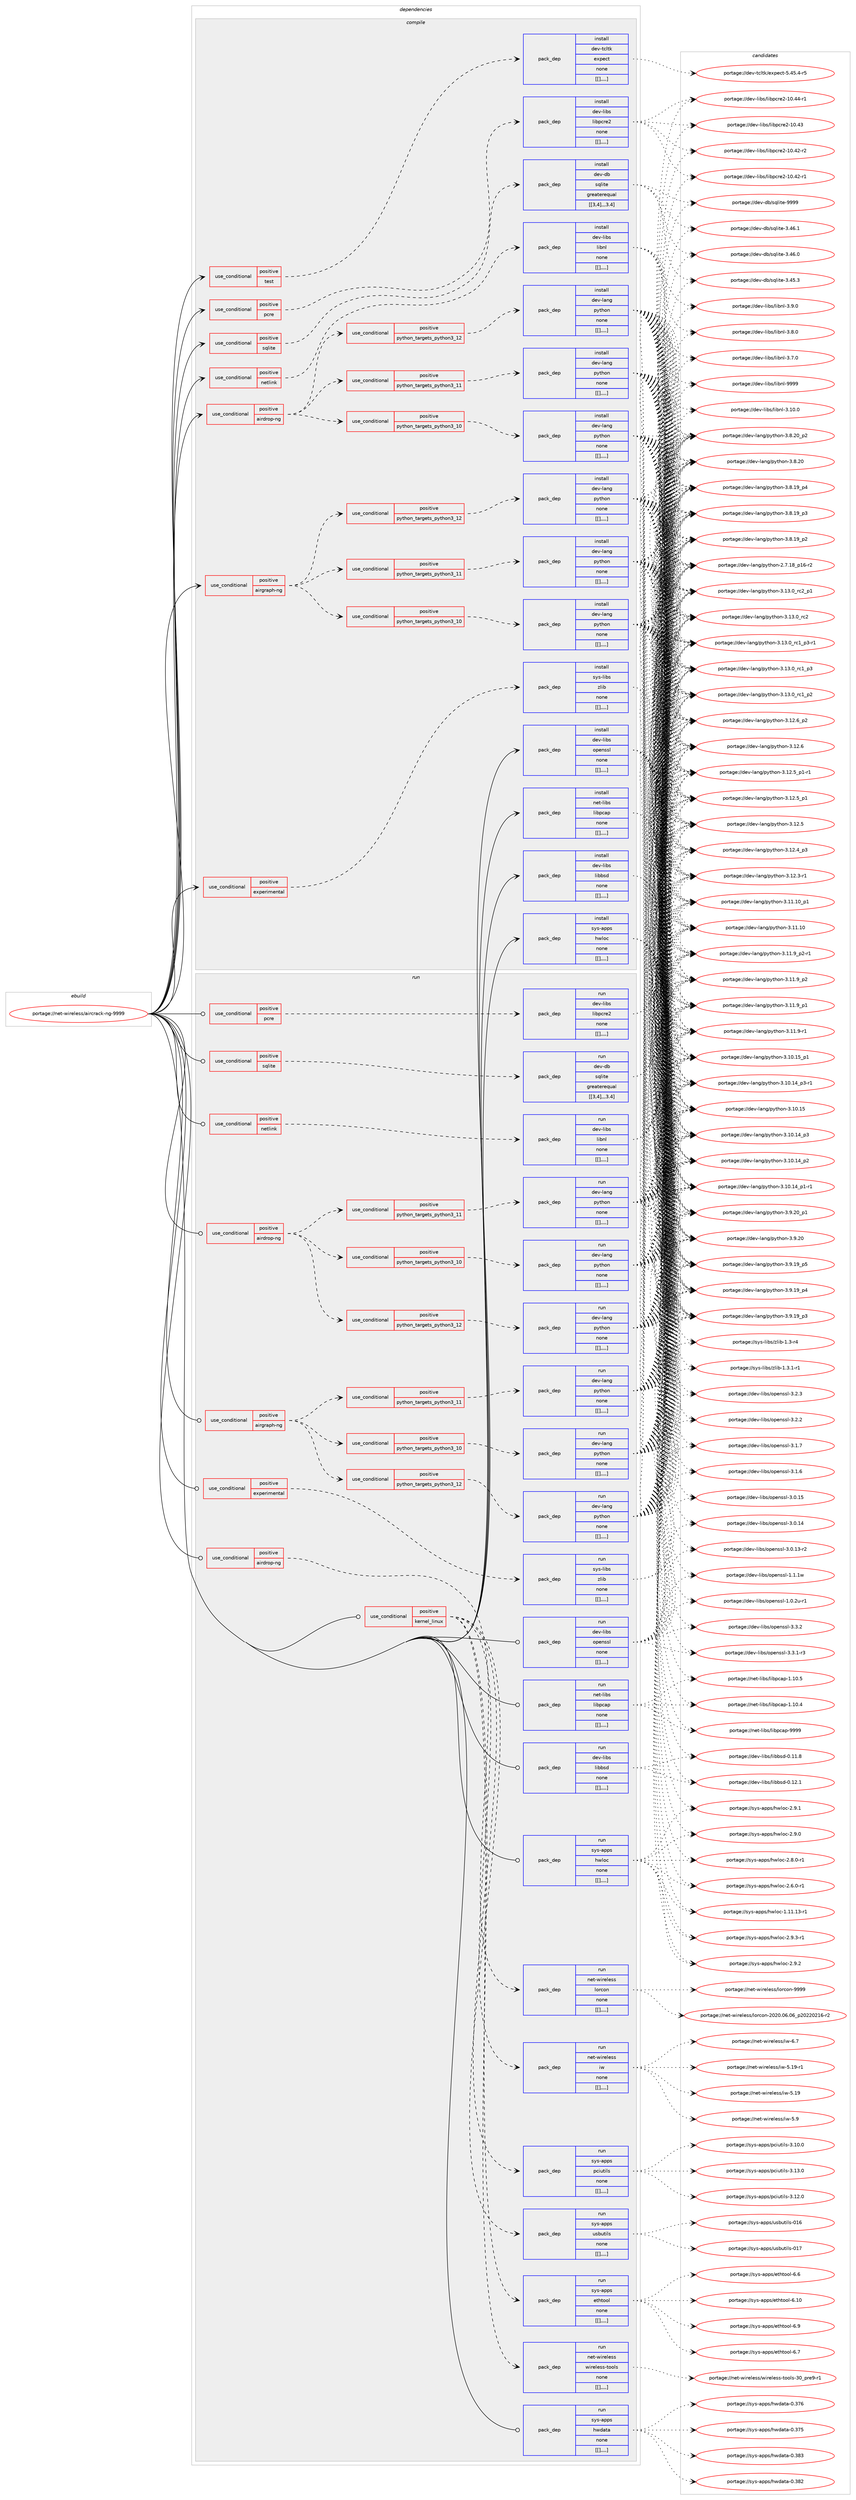 digraph prolog {

# *************
# Graph options
# *************

newrank=true;
concentrate=true;
compound=true;
graph [rankdir=LR,fontname=Helvetica,fontsize=10,ranksep=1.5];#, ranksep=2.5, nodesep=0.2];
edge  [arrowhead=vee];
node  [fontname=Helvetica,fontsize=10];

# **********
# The ebuild
# **********

subgraph cluster_leftcol {
color=gray;
label=<<i>ebuild</i>>;
id [label="portage://net-wireless/aircrack-ng-9999", color=red, width=4, href="../net-wireless/aircrack-ng-9999.svg"];
}

# ****************
# The dependencies
# ****************

subgraph cluster_midcol {
color=gray;
label=<<i>dependencies</i>>;
subgraph cluster_compile {
fillcolor="#eeeeee";
style=filled;
label=<<i>compile</i>>;
subgraph cond106092 {
dependency397376 [label=<<TABLE BORDER="0" CELLBORDER="1" CELLSPACING="0" CELLPADDING="4"><TR><TD ROWSPAN="3" CELLPADDING="10">use_conditional</TD></TR><TR><TD>positive</TD></TR><TR><TD>airdrop-ng</TD></TR></TABLE>>, shape=none, color=red];
subgraph cond106093 {
dependency397377 [label=<<TABLE BORDER="0" CELLBORDER="1" CELLSPACING="0" CELLPADDING="4"><TR><TD ROWSPAN="3" CELLPADDING="10">use_conditional</TD></TR><TR><TD>positive</TD></TR><TR><TD>python_targets_python3_10</TD></TR></TABLE>>, shape=none, color=red];
subgraph pack288457 {
dependency397378 [label=<<TABLE BORDER="0" CELLBORDER="1" CELLSPACING="0" CELLPADDING="4" WIDTH="220"><TR><TD ROWSPAN="6" CELLPADDING="30">pack_dep</TD></TR><TR><TD WIDTH="110">install</TD></TR><TR><TD>dev-lang</TD></TR><TR><TD>python</TD></TR><TR><TD>none</TD></TR><TR><TD>[[],,,,]</TD></TR></TABLE>>, shape=none, color=blue];
}
dependency397377:e -> dependency397378:w [weight=20,style="dashed",arrowhead="vee"];
}
dependency397376:e -> dependency397377:w [weight=20,style="dashed",arrowhead="vee"];
subgraph cond106094 {
dependency397379 [label=<<TABLE BORDER="0" CELLBORDER="1" CELLSPACING="0" CELLPADDING="4"><TR><TD ROWSPAN="3" CELLPADDING="10">use_conditional</TD></TR><TR><TD>positive</TD></TR><TR><TD>python_targets_python3_11</TD></TR></TABLE>>, shape=none, color=red];
subgraph pack288458 {
dependency397380 [label=<<TABLE BORDER="0" CELLBORDER="1" CELLSPACING="0" CELLPADDING="4" WIDTH="220"><TR><TD ROWSPAN="6" CELLPADDING="30">pack_dep</TD></TR><TR><TD WIDTH="110">install</TD></TR><TR><TD>dev-lang</TD></TR><TR><TD>python</TD></TR><TR><TD>none</TD></TR><TR><TD>[[],,,,]</TD></TR></TABLE>>, shape=none, color=blue];
}
dependency397379:e -> dependency397380:w [weight=20,style="dashed",arrowhead="vee"];
}
dependency397376:e -> dependency397379:w [weight=20,style="dashed",arrowhead="vee"];
subgraph cond106095 {
dependency397381 [label=<<TABLE BORDER="0" CELLBORDER="1" CELLSPACING="0" CELLPADDING="4"><TR><TD ROWSPAN="3" CELLPADDING="10">use_conditional</TD></TR><TR><TD>positive</TD></TR><TR><TD>python_targets_python3_12</TD></TR></TABLE>>, shape=none, color=red];
subgraph pack288459 {
dependency397382 [label=<<TABLE BORDER="0" CELLBORDER="1" CELLSPACING="0" CELLPADDING="4" WIDTH="220"><TR><TD ROWSPAN="6" CELLPADDING="30">pack_dep</TD></TR><TR><TD WIDTH="110">install</TD></TR><TR><TD>dev-lang</TD></TR><TR><TD>python</TD></TR><TR><TD>none</TD></TR><TR><TD>[[],,,,]</TD></TR></TABLE>>, shape=none, color=blue];
}
dependency397381:e -> dependency397382:w [weight=20,style="dashed",arrowhead="vee"];
}
dependency397376:e -> dependency397381:w [weight=20,style="dashed",arrowhead="vee"];
}
id:e -> dependency397376:w [weight=20,style="solid",arrowhead="vee"];
subgraph cond106096 {
dependency397383 [label=<<TABLE BORDER="0" CELLBORDER="1" CELLSPACING="0" CELLPADDING="4"><TR><TD ROWSPAN="3" CELLPADDING="10">use_conditional</TD></TR><TR><TD>positive</TD></TR><TR><TD>airgraph-ng</TD></TR></TABLE>>, shape=none, color=red];
subgraph cond106097 {
dependency397384 [label=<<TABLE BORDER="0" CELLBORDER="1" CELLSPACING="0" CELLPADDING="4"><TR><TD ROWSPAN="3" CELLPADDING="10">use_conditional</TD></TR><TR><TD>positive</TD></TR><TR><TD>python_targets_python3_10</TD></TR></TABLE>>, shape=none, color=red];
subgraph pack288460 {
dependency397385 [label=<<TABLE BORDER="0" CELLBORDER="1" CELLSPACING="0" CELLPADDING="4" WIDTH="220"><TR><TD ROWSPAN="6" CELLPADDING="30">pack_dep</TD></TR><TR><TD WIDTH="110">install</TD></TR><TR><TD>dev-lang</TD></TR><TR><TD>python</TD></TR><TR><TD>none</TD></TR><TR><TD>[[],,,,]</TD></TR></TABLE>>, shape=none, color=blue];
}
dependency397384:e -> dependency397385:w [weight=20,style="dashed",arrowhead="vee"];
}
dependency397383:e -> dependency397384:w [weight=20,style="dashed",arrowhead="vee"];
subgraph cond106098 {
dependency397386 [label=<<TABLE BORDER="0" CELLBORDER="1" CELLSPACING="0" CELLPADDING="4"><TR><TD ROWSPAN="3" CELLPADDING="10">use_conditional</TD></TR><TR><TD>positive</TD></TR><TR><TD>python_targets_python3_11</TD></TR></TABLE>>, shape=none, color=red];
subgraph pack288461 {
dependency397387 [label=<<TABLE BORDER="0" CELLBORDER="1" CELLSPACING="0" CELLPADDING="4" WIDTH="220"><TR><TD ROWSPAN="6" CELLPADDING="30">pack_dep</TD></TR><TR><TD WIDTH="110">install</TD></TR><TR><TD>dev-lang</TD></TR><TR><TD>python</TD></TR><TR><TD>none</TD></TR><TR><TD>[[],,,,]</TD></TR></TABLE>>, shape=none, color=blue];
}
dependency397386:e -> dependency397387:w [weight=20,style="dashed",arrowhead="vee"];
}
dependency397383:e -> dependency397386:w [weight=20,style="dashed",arrowhead="vee"];
subgraph cond106099 {
dependency397388 [label=<<TABLE BORDER="0" CELLBORDER="1" CELLSPACING="0" CELLPADDING="4"><TR><TD ROWSPAN="3" CELLPADDING="10">use_conditional</TD></TR><TR><TD>positive</TD></TR><TR><TD>python_targets_python3_12</TD></TR></TABLE>>, shape=none, color=red];
subgraph pack288462 {
dependency397389 [label=<<TABLE BORDER="0" CELLBORDER="1" CELLSPACING="0" CELLPADDING="4" WIDTH="220"><TR><TD ROWSPAN="6" CELLPADDING="30">pack_dep</TD></TR><TR><TD WIDTH="110">install</TD></TR><TR><TD>dev-lang</TD></TR><TR><TD>python</TD></TR><TR><TD>none</TD></TR><TR><TD>[[],,,,]</TD></TR></TABLE>>, shape=none, color=blue];
}
dependency397388:e -> dependency397389:w [weight=20,style="dashed",arrowhead="vee"];
}
dependency397383:e -> dependency397388:w [weight=20,style="dashed",arrowhead="vee"];
}
id:e -> dependency397383:w [weight=20,style="solid",arrowhead="vee"];
subgraph cond106100 {
dependency397390 [label=<<TABLE BORDER="0" CELLBORDER="1" CELLSPACING="0" CELLPADDING="4"><TR><TD ROWSPAN="3" CELLPADDING="10">use_conditional</TD></TR><TR><TD>positive</TD></TR><TR><TD>experimental</TD></TR></TABLE>>, shape=none, color=red];
subgraph pack288463 {
dependency397391 [label=<<TABLE BORDER="0" CELLBORDER="1" CELLSPACING="0" CELLPADDING="4" WIDTH="220"><TR><TD ROWSPAN="6" CELLPADDING="30">pack_dep</TD></TR><TR><TD WIDTH="110">install</TD></TR><TR><TD>sys-libs</TD></TR><TR><TD>zlib</TD></TR><TR><TD>none</TD></TR><TR><TD>[[],,,,]</TD></TR></TABLE>>, shape=none, color=blue];
}
dependency397390:e -> dependency397391:w [weight=20,style="dashed",arrowhead="vee"];
}
id:e -> dependency397390:w [weight=20,style="solid",arrowhead="vee"];
subgraph cond106101 {
dependency397392 [label=<<TABLE BORDER="0" CELLBORDER="1" CELLSPACING="0" CELLPADDING="4"><TR><TD ROWSPAN="3" CELLPADDING="10">use_conditional</TD></TR><TR><TD>positive</TD></TR><TR><TD>netlink</TD></TR></TABLE>>, shape=none, color=red];
subgraph pack288464 {
dependency397393 [label=<<TABLE BORDER="0" CELLBORDER="1" CELLSPACING="0" CELLPADDING="4" WIDTH="220"><TR><TD ROWSPAN="6" CELLPADDING="30">pack_dep</TD></TR><TR><TD WIDTH="110">install</TD></TR><TR><TD>dev-libs</TD></TR><TR><TD>libnl</TD></TR><TR><TD>none</TD></TR><TR><TD>[[],,,,]</TD></TR></TABLE>>, shape=none, color=blue];
}
dependency397392:e -> dependency397393:w [weight=20,style="dashed",arrowhead="vee"];
}
id:e -> dependency397392:w [weight=20,style="solid",arrowhead="vee"];
subgraph cond106102 {
dependency397394 [label=<<TABLE BORDER="0" CELLBORDER="1" CELLSPACING="0" CELLPADDING="4"><TR><TD ROWSPAN="3" CELLPADDING="10">use_conditional</TD></TR><TR><TD>positive</TD></TR><TR><TD>pcre</TD></TR></TABLE>>, shape=none, color=red];
subgraph pack288465 {
dependency397395 [label=<<TABLE BORDER="0" CELLBORDER="1" CELLSPACING="0" CELLPADDING="4" WIDTH="220"><TR><TD ROWSPAN="6" CELLPADDING="30">pack_dep</TD></TR><TR><TD WIDTH="110">install</TD></TR><TR><TD>dev-libs</TD></TR><TR><TD>libpcre2</TD></TR><TR><TD>none</TD></TR><TR><TD>[[],,,,]</TD></TR></TABLE>>, shape=none, color=blue];
}
dependency397394:e -> dependency397395:w [weight=20,style="dashed",arrowhead="vee"];
}
id:e -> dependency397394:w [weight=20,style="solid",arrowhead="vee"];
subgraph cond106103 {
dependency397396 [label=<<TABLE BORDER="0" CELLBORDER="1" CELLSPACING="0" CELLPADDING="4"><TR><TD ROWSPAN="3" CELLPADDING="10">use_conditional</TD></TR><TR><TD>positive</TD></TR><TR><TD>sqlite</TD></TR></TABLE>>, shape=none, color=red];
subgraph pack288466 {
dependency397397 [label=<<TABLE BORDER="0" CELLBORDER="1" CELLSPACING="0" CELLPADDING="4" WIDTH="220"><TR><TD ROWSPAN="6" CELLPADDING="30">pack_dep</TD></TR><TR><TD WIDTH="110">install</TD></TR><TR><TD>dev-db</TD></TR><TR><TD>sqlite</TD></TR><TR><TD>greaterequal</TD></TR><TR><TD>[[3,4],,,3.4]</TD></TR></TABLE>>, shape=none, color=blue];
}
dependency397396:e -> dependency397397:w [weight=20,style="dashed",arrowhead="vee"];
}
id:e -> dependency397396:w [weight=20,style="solid",arrowhead="vee"];
subgraph cond106104 {
dependency397398 [label=<<TABLE BORDER="0" CELLBORDER="1" CELLSPACING="0" CELLPADDING="4"><TR><TD ROWSPAN="3" CELLPADDING="10">use_conditional</TD></TR><TR><TD>positive</TD></TR><TR><TD>test</TD></TR></TABLE>>, shape=none, color=red];
subgraph pack288467 {
dependency397399 [label=<<TABLE BORDER="0" CELLBORDER="1" CELLSPACING="0" CELLPADDING="4" WIDTH="220"><TR><TD ROWSPAN="6" CELLPADDING="30">pack_dep</TD></TR><TR><TD WIDTH="110">install</TD></TR><TR><TD>dev-tcltk</TD></TR><TR><TD>expect</TD></TR><TR><TD>none</TD></TR><TR><TD>[[],,,,]</TD></TR></TABLE>>, shape=none, color=blue];
}
dependency397398:e -> dependency397399:w [weight=20,style="dashed",arrowhead="vee"];
}
id:e -> dependency397398:w [weight=20,style="solid",arrowhead="vee"];
subgraph pack288468 {
dependency397400 [label=<<TABLE BORDER="0" CELLBORDER="1" CELLSPACING="0" CELLPADDING="4" WIDTH="220"><TR><TD ROWSPAN="6" CELLPADDING="30">pack_dep</TD></TR><TR><TD WIDTH="110">install</TD></TR><TR><TD>dev-libs</TD></TR><TR><TD>libbsd</TD></TR><TR><TD>none</TD></TR><TR><TD>[[],,,,]</TD></TR></TABLE>>, shape=none, color=blue];
}
id:e -> dependency397400:w [weight=20,style="solid",arrowhead="vee"];
subgraph pack288469 {
dependency397401 [label=<<TABLE BORDER="0" CELLBORDER="1" CELLSPACING="0" CELLPADDING="4" WIDTH="220"><TR><TD ROWSPAN="6" CELLPADDING="30">pack_dep</TD></TR><TR><TD WIDTH="110">install</TD></TR><TR><TD>dev-libs</TD></TR><TR><TD>openssl</TD></TR><TR><TD>none</TD></TR><TR><TD>[[],,,,]</TD></TR></TABLE>>, shape=none, color=blue];
}
id:e -> dependency397401:w [weight=20,style="solid",arrowhead="vee"];
subgraph pack288470 {
dependency397402 [label=<<TABLE BORDER="0" CELLBORDER="1" CELLSPACING="0" CELLPADDING="4" WIDTH="220"><TR><TD ROWSPAN="6" CELLPADDING="30">pack_dep</TD></TR><TR><TD WIDTH="110">install</TD></TR><TR><TD>net-libs</TD></TR><TR><TD>libpcap</TD></TR><TR><TD>none</TD></TR><TR><TD>[[],,,,]</TD></TR></TABLE>>, shape=none, color=blue];
}
id:e -> dependency397402:w [weight=20,style="solid",arrowhead="vee"];
subgraph pack288471 {
dependency397403 [label=<<TABLE BORDER="0" CELLBORDER="1" CELLSPACING="0" CELLPADDING="4" WIDTH="220"><TR><TD ROWSPAN="6" CELLPADDING="30">pack_dep</TD></TR><TR><TD WIDTH="110">install</TD></TR><TR><TD>sys-apps</TD></TR><TR><TD>hwloc</TD></TR><TR><TD>none</TD></TR><TR><TD>[[],,,,]</TD></TR></TABLE>>, shape=none, color=blue];
}
id:e -> dependency397403:w [weight=20,style="solid",arrowhead="vee"];
}
subgraph cluster_compileandrun {
fillcolor="#eeeeee";
style=filled;
label=<<i>compile and run</i>>;
}
subgraph cluster_run {
fillcolor="#eeeeee";
style=filled;
label=<<i>run</i>>;
subgraph cond106105 {
dependency397404 [label=<<TABLE BORDER="0" CELLBORDER="1" CELLSPACING="0" CELLPADDING="4"><TR><TD ROWSPAN="3" CELLPADDING="10">use_conditional</TD></TR><TR><TD>positive</TD></TR><TR><TD>airdrop-ng</TD></TR></TABLE>>, shape=none, color=red];
subgraph cond106106 {
dependency397405 [label=<<TABLE BORDER="0" CELLBORDER="1" CELLSPACING="0" CELLPADDING="4"><TR><TD ROWSPAN="3" CELLPADDING="10">use_conditional</TD></TR><TR><TD>positive</TD></TR><TR><TD>python_targets_python3_10</TD></TR></TABLE>>, shape=none, color=red];
subgraph pack288472 {
dependency397406 [label=<<TABLE BORDER="0" CELLBORDER="1" CELLSPACING="0" CELLPADDING="4" WIDTH="220"><TR><TD ROWSPAN="6" CELLPADDING="30">pack_dep</TD></TR><TR><TD WIDTH="110">run</TD></TR><TR><TD>dev-lang</TD></TR><TR><TD>python</TD></TR><TR><TD>none</TD></TR><TR><TD>[[],,,,]</TD></TR></TABLE>>, shape=none, color=blue];
}
dependency397405:e -> dependency397406:w [weight=20,style="dashed",arrowhead="vee"];
}
dependency397404:e -> dependency397405:w [weight=20,style="dashed",arrowhead="vee"];
subgraph cond106107 {
dependency397407 [label=<<TABLE BORDER="0" CELLBORDER="1" CELLSPACING="0" CELLPADDING="4"><TR><TD ROWSPAN="3" CELLPADDING="10">use_conditional</TD></TR><TR><TD>positive</TD></TR><TR><TD>python_targets_python3_11</TD></TR></TABLE>>, shape=none, color=red];
subgraph pack288473 {
dependency397408 [label=<<TABLE BORDER="0" CELLBORDER="1" CELLSPACING="0" CELLPADDING="4" WIDTH="220"><TR><TD ROWSPAN="6" CELLPADDING="30">pack_dep</TD></TR><TR><TD WIDTH="110">run</TD></TR><TR><TD>dev-lang</TD></TR><TR><TD>python</TD></TR><TR><TD>none</TD></TR><TR><TD>[[],,,,]</TD></TR></TABLE>>, shape=none, color=blue];
}
dependency397407:e -> dependency397408:w [weight=20,style="dashed",arrowhead="vee"];
}
dependency397404:e -> dependency397407:w [weight=20,style="dashed",arrowhead="vee"];
subgraph cond106108 {
dependency397409 [label=<<TABLE BORDER="0" CELLBORDER="1" CELLSPACING="0" CELLPADDING="4"><TR><TD ROWSPAN="3" CELLPADDING="10">use_conditional</TD></TR><TR><TD>positive</TD></TR><TR><TD>python_targets_python3_12</TD></TR></TABLE>>, shape=none, color=red];
subgraph pack288474 {
dependency397410 [label=<<TABLE BORDER="0" CELLBORDER="1" CELLSPACING="0" CELLPADDING="4" WIDTH="220"><TR><TD ROWSPAN="6" CELLPADDING="30">pack_dep</TD></TR><TR><TD WIDTH="110">run</TD></TR><TR><TD>dev-lang</TD></TR><TR><TD>python</TD></TR><TR><TD>none</TD></TR><TR><TD>[[],,,,]</TD></TR></TABLE>>, shape=none, color=blue];
}
dependency397409:e -> dependency397410:w [weight=20,style="dashed",arrowhead="vee"];
}
dependency397404:e -> dependency397409:w [weight=20,style="dashed",arrowhead="vee"];
}
id:e -> dependency397404:w [weight=20,style="solid",arrowhead="odot"];
subgraph cond106109 {
dependency397411 [label=<<TABLE BORDER="0" CELLBORDER="1" CELLSPACING="0" CELLPADDING="4"><TR><TD ROWSPAN="3" CELLPADDING="10">use_conditional</TD></TR><TR><TD>positive</TD></TR><TR><TD>airdrop-ng</TD></TR></TABLE>>, shape=none, color=red];
subgraph pack288475 {
dependency397412 [label=<<TABLE BORDER="0" CELLBORDER="1" CELLSPACING="0" CELLPADDING="4" WIDTH="220"><TR><TD ROWSPAN="6" CELLPADDING="30">pack_dep</TD></TR><TR><TD WIDTH="110">run</TD></TR><TR><TD>net-wireless</TD></TR><TR><TD>lorcon</TD></TR><TR><TD>none</TD></TR><TR><TD>[[],,,,]</TD></TR></TABLE>>, shape=none, color=blue];
}
dependency397411:e -> dependency397412:w [weight=20,style="dashed",arrowhead="vee"];
}
id:e -> dependency397411:w [weight=20,style="solid",arrowhead="odot"];
subgraph cond106110 {
dependency397413 [label=<<TABLE BORDER="0" CELLBORDER="1" CELLSPACING="0" CELLPADDING="4"><TR><TD ROWSPAN="3" CELLPADDING="10">use_conditional</TD></TR><TR><TD>positive</TD></TR><TR><TD>airgraph-ng</TD></TR></TABLE>>, shape=none, color=red];
subgraph cond106111 {
dependency397414 [label=<<TABLE BORDER="0" CELLBORDER="1" CELLSPACING="0" CELLPADDING="4"><TR><TD ROWSPAN="3" CELLPADDING="10">use_conditional</TD></TR><TR><TD>positive</TD></TR><TR><TD>python_targets_python3_10</TD></TR></TABLE>>, shape=none, color=red];
subgraph pack288476 {
dependency397415 [label=<<TABLE BORDER="0" CELLBORDER="1" CELLSPACING="0" CELLPADDING="4" WIDTH="220"><TR><TD ROWSPAN="6" CELLPADDING="30">pack_dep</TD></TR><TR><TD WIDTH="110">run</TD></TR><TR><TD>dev-lang</TD></TR><TR><TD>python</TD></TR><TR><TD>none</TD></TR><TR><TD>[[],,,,]</TD></TR></TABLE>>, shape=none, color=blue];
}
dependency397414:e -> dependency397415:w [weight=20,style="dashed",arrowhead="vee"];
}
dependency397413:e -> dependency397414:w [weight=20,style="dashed",arrowhead="vee"];
subgraph cond106112 {
dependency397416 [label=<<TABLE BORDER="0" CELLBORDER="1" CELLSPACING="0" CELLPADDING="4"><TR><TD ROWSPAN="3" CELLPADDING="10">use_conditional</TD></TR><TR><TD>positive</TD></TR><TR><TD>python_targets_python3_11</TD></TR></TABLE>>, shape=none, color=red];
subgraph pack288477 {
dependency397417 [label=<<TABLE BORDER="0" CELLBORDER="1" CELLSPACING="0" CELLPADDING="4" WIDTH="220"><TR><TD ROWSPAN="6" CELLPADDING="30">pack_dep</TD></TR><TR><TD WIDTH="110">run</TD></TR><TR><TD>dev-lang</TD></TR><TR><TD>python</TD></TR><TR><TD>none</TD></TR><TR><TD>[[],,,,]</TD></TR></TABLE>>, shape=none, color=blue];
}
dependency397416:e -> dependency397417:w [weight=20,style="dashed",arrowhead="vee"];
}
dependency397413:e -> dependency397416:w [weight=20,style="dashed",arrowhead="vee"];
subgraph cond106113 {
dependency397418 [label=<<TABLE BORDER="0" CELLBORDER="1" CELLSPACING="0" CELLPADDING="4"><TR><TD ROWSPAN="3" CELLPADDING="10">use_conditional</TD></TR><TR><TD>positive</TD></TR><TR><TD>python_targets_python3_12</TD></TR></TABLE>>, shape=none, color=red];
subgraph pack288478 {
dependency397419 [label=<<TABLE BORDER="0" CELLBORDER="1" CELLSPACING="0" CELLPADDING="4" WIDTH="220"><TR><TD ROWSPAN="6" CELLPADDING="30">pack_dep</TD></TR><TR><TD WIDTH="110">run</TD></TR><TR><TD>dev-lang</TD></TR><TR><TD>python</TD></TR><TR><TD>none</TD></TR><TR><TD>[[],,,,]</TD></TR></TABLE>>, shape=none, color=blue];
}
dependency397418:e -> dependency397419:w [weight=20,style="dashed",arrowhead="vee"];
}
dependency397413:e -> dependency397418:w [weight=20,style="dashed",arrowhead="vee"];
}
id:e -> dependency397413:w [weight=20,style="solid",arrowhead="odot"];
subgraph cond106114 {
dependency397420 [label=<<TABLE BORDER="0" CELLBORDER="1" CELLSPACING="0" CELLPADDING="4"><TR><TD ROWSPAN="3" CELLPADDING="10">use_conditional</TD></TR><TR><TD>positive</TD></TR><TR><TD>experimental</TD></TR></TABLE>>, shape=none, color=red];
subgraph pack288479 {
dependency397421 [label=<<TABLE BORDER="0" CELLBORDER="1" CELLSPACING="0" CELLPADDING="4" WIDTH="220"><TR><TD ROWSPAN="6" CELLPADDING="30">pack_dep</TD></TR><TR><TD WIDTH="110">run</TD></TR><TR><TD>sys-libs</TD></TR><TR><TD>zlib</TD></TR><TR><TD>none</TD></TR><TR><TD>[[],,,,]</TD></TR></TABLE>>, shape=none, color=blue];
}
dependency397420:e -> dependency397421:w [weight=20,style="dashed",arrowhead="vee"];
}
id:e -> dependency397420:w [weight=20,style="solid",arrowhead="odot"];
subgraph cond106115 {
dependency397422 [label=<<TABLE BORDER="0" CELLBORDER="1" CELLSPACING="0" CELLPADDING="4"><TR><TD ROWSPAN="3" CELLPADDING="10">use_conditional</TD></TR><TR><TD>positive</TD></TR><TR><TD>kernel_linux</TD></TR></TABLE>>, shape=none, color=red];
subgraph pack288480 {
dependency397423 [label=<<TABLE BORDER="0" CELLBORDER="1" CELLSPACING="0" CELLPADDING="4" WIDTH="220"><TR><TD ROWSPAN="6" CELLPADDING="30">pack_dep</TD></TR><TR><TD WIDTH="110">run</TD></TR><TR><TD>net-wireless</TD></TR><TR><TD>iw</TD></TR><TR><TD>none</TD></TR><TR><TD>[[],,,,]</TD></TR></TABLE>>, shape=none, color=blue];
}
dependency397422:e -> dependency397423:w [weight=20,style="dashed",arrowhead="vee"];
subgraph pack288481 {
dependency397424 [label=<<TABLE BORDER="0" CELLBORDER="1" CELLSPACING="0" CELLPADDING="4" WIDTH="220"><TR><TD ROWSPAN="6" CELLPADDING="30">pack_dep</TD></TR><TR><TD WIDTH="110">run</TD></TR><TR><TD>net-wireless</TD></TR><TR><TD>wireless-tools</TD></TR><TR><TD>none</TD></TR><TR><TD>[[],,,,]</TD></TR></TABLE>>, shape=none, color=blue];
}
dependency397422:e -> dependency397424:w [weight=20,style="dashed",arrowhead="vee"];
subgraph pack288482 {
dependency397425 [label=<<TABLE BORDER="0" CELLBORDER="1" CELLSPACING="0" CELLPADDING="4" WIDTH="220"><TR><TD ROWSPAN="6" CELLPADDING="30">pack_dep</TD></TR><TR><TD WIDTH="110">run</TD></TR><TR><TD>sys-apps</TD></TR><TR><TD>ethtool</TD></TR><TR><TD>none</TD></TR><TR><TD>[[],,,,]</TD></TR></TABLE>>, shape=none, color=blue];
}
dependency397422:e -> dependency397425:w [weight=20,style="dashed",arrowhead="vee"];
subgraph pack288483 {
dependency397426 [label=<<TABLE BORDER="0" CELLBORDER="1" CELLSPACING="0" CELLPADDING="4" WIDTH="220"><TR><TD ROWSPAN="6" CELLPADDING="30">pack_dep</TD></TR><TR><TD WIDTH="110">run</TD></TR><TR><TD>sys-apps</TD></TR><TR><TD>usbutils</TD></TR><TR><TD>none</TD></TR><TR><TD>[[],,,,]</TD></TR></TABLE>>, shape=none, color=blue];
}
dependency397422:e -> dependency397426:w [weight=20,style="dashed",arrowhead="vee"];
subgraph pack288484 {
dependency397427 [label=<<TABLE BORDER="0" CELLBORDER="1" CELLSPACING="0" CELLPADDING="4" WIDTH="220"><TR><TD ROWSPAN="6" CELLPADDING="30">pack_dep</TD></TR><TR><TD WIDTH="110">run</TD></TR><TR><TD>sys-apps</TD></TR><TR><TD>pciutils</TD></TR><TR><TD>none</TD></TR><TR><TD>[[],,,,]</TD></TR></TABLE>>, shape=none, color=blue];
}
dependency397422:e -> dependency397427:w [weight=20,style="dashed",arrowhead="vee"];
}
id:e -> dependency397422:w [weight=20,style="solid",arrowhead="odot"];
subgraph cond106116 {
dependency397428 [label=<<TABLE BORDER="0" CELLBORDER="1" CELLSPACING="0" CELLPADDING="4"><TR><TD ROWSPAN="3" CELLPADDING="10">use_conditional</TD></TR><TR><TD>positive</TD></TR><TR><TD>netlink</TD></TR></TABLE>>, shape=none, color=red];
subgraph pack288485 {
dependency397429 [label=<<TABLE BORDER="0" CELLBORDER="1" CELLSPACING="0" CELLPADDING="4" WIDTH="220"><TR><TD ROWSPAN="6" CELLPADDING="30">pack_dep</TD></TR><TR><TD WIDTH="110">run</TD></TR><TR><TD>dev-libs</TD></TR><TR><TD>libnl</TD></TR><TR><TD>none</TD></TR><TR><TD>[[],,,,]</TD></TR></TABLE>>, shape=none, color=blue];
}
dependency397428:e -> dependency397429:w [weight=20,style="dashed",arrowhead="vee"];
}
id:e -> dependency397428:w [weight=20,style="solid",arrowhead="odot"];
subgraph cond106117 {
dependency397430 [label=<<TABLE BORDER="0" CELLBORDER="1" CELLSPACING="0" CELLPADDING="4"><TR><TD ROWSPAN="3" CELLPADDING="10">use_conditional</TD></TR><TR><TD>positive</TD></TR><TR><TD>pcre</TD></TR></TABLE>>, shape=none, color=red];
subgraph pack288486 {
dependency397431 [label=<<TABLE BORDER="0" CELLBORDER="1" CELLSPACING="0" CELLPADDING="4" WIDTH="220"><TR><TD ROWSPAN="6" CELLPADDING="30">pack_dep</TD></TR><TR><TD WIDTH="110">run</TD></TR><TR><TD>dev-libs</TD></TR><TR><TD>libpcre2</TD></TR><TR><TD>none</TD></TR><TR><TD>[[],,,,]</TD></TR></TABLE>>, shape=none, color=blue];
}
dependency397430:e -> dependency397431:w [weight=20,style="dashed",arrowhead="vee"];
}
id:e -> dependency397430:w [weight=20,style="solid",arrowhead="odot"];
subgraph cond106118 {
dependency397432 [label=<<TABLE BORDER="0" CELLBORDER="1" CELLSPACING="0" CELLPADDING="4"><TR><TD ROWSPAN="3" CELLPADDING="10">use_conditional</TD></TR><TR><TD>positive</TD></TR><TR><TD>sqlite</TD></TR></TABLE>>, shape=none, color=red];
subgraph pack288487 {
dependency397433 [label=<<TABLE BORDER="0" CELLBORDER="1" CELLSPACING="0" CELLPADDING="4" WIDTH="220"><TR><TD ROWSPAN="6" CELLPADDING="30">pack_dep</TD></TR><TR><TD WIDTH="110">run</TD></TR><TR><TD>dev-db</TD></TR><TR><TD>sqlite</TD></TR><TR><TD>greaterequal</TD></TR><TR><TD>[[3,4],,,3.4]</TD></TR></TABLE>>, shape=none, color=blue];
}
dependency397432:e -> dependency397433:w [weight=20,style="dashed",arrowhead="vee"];
}
id:e -> dependency397432:w [weight=20,style="solid",arrowhead="odot"];
subgraph pack288488 {
dependency397434 [label=<<TABLE BORDER="0" CELLBORDER="1" CELLSPACING="0" CELLPADDING="4" WIDTH="220"><TR><TD ROWSPAN="6" CELLPADDING="30">pack_dep</TD></TR><TR><TD WIDTH="110">run</TD></TR><TR><TD>dev-libs</TD></TR><TR><TD>libbsd</TD></TR><TR><TD>none</TD></TR><TR><TD>[[],,,,]</TD></TR></TABLE>>, shape=none, color=blue];
}
id:e -> dependency397434:w [weight=20,style="solid",arrowhead="odot"];
subgraph pack288489 {
dependency397435 [label=<<TABLE BORDER="0" CELLBORDER="1" CELLSPACING="0" CELLPADDING="4" WIDTH="220"><TR><TD ROWSPAN="6" CELLPADDING="30">pack_dep</TD></TR><TR><TD WIDTH="110">run</TD></TR><TR><TD>dev-libs</TD></TR><TR><TD>openssl</TD></TR><TR><TD>none</TD></TR><TR><TD>[[],,,,]</TD></TR></TABLE>>, shape=none, color=blue];
}
id:e -> dependency397435:w [weight=20,style="solid",arrowhead="odot"];
subgraph pack288490 {
dependency397436 [label=<<TABLE BORDER="0" CELLBORDER="1" CELLSPACING="0" CELLPADDING="4" WIDTH="220"><TR><TD ROWSPAN="6" CELLPADDING="30">pack_dep</TD></TR><TR><TD WIDTH="110">run</TD></TR><TR><TD>net-libs</TD></TR><TR><TD>libpcap</TD></TR><TR><TD>none</TD></TR><TR><TD>[[],,,,]</TD></TR></TABLE>>, shape=none, color=blue];
}
id:e -> dependency397436:w [weight=20,style="solid",arrowhead="odot"];
subgraph pack288491 {
dependency397437 [label=<<TABLE BORDER="0" CELLBORDER="1" CELLSPACING="0" CELLPADDING="4" WIDTH="220"><TR><TD ROWSPAN="6" CELLPADDING="30">pack_dep</TD></TR><TR><TD WIDTH="110">run</TD></TR><TR><TD>sys-apps</TD></TR><TR><TD>hwdata</TD></TR><TR><TD>none</TD></TR><TR><TD>[[],,,,]</TD></TR></TABLE>>, shape=none, color=blue];
}
id:e -> dependency397437:w [weight=20,style="solid",arrowhead="odot"];
subgraph pack288492 {
dependency397438 [label=<<TABLE BORDER="0" CELLBORDER="1" CELLSPACING="0" CELLPADDING="4" WIDTH="220"><TR><TD ROWSPAN="6" CELLPADDING="30">pack_dep</TD></TR><TR><TD WIDTH="110">run</TD></TR><TR><TD>sys-apps</TD></TR><TR><TD>hwloc</TD></TR><TR><TD>none</TD></TR><TR><TD>[[],,,,]</TD></TR></TABLE>>, shape=none, color=blue];
}
id:e -> dependency397438:w [weight=20,style="solid",arrowhead="odot"];
}
}

# **************
# The candidates
# **************

subgraph cluster_choices {
rank=same;
color=gray;
label=<<i>candidates</i>>;

subgraph choice288457 {
color=black;
nodesep=1;
choice100101118451089711010347112121116104111110455146495146489511499509511249 [label="portage://dev-lang/python-3.13.0_rc2_p1", color=red, width=4,href="../dev-lang/python-3.13.0_rc2_p1.svg"];
choice10010111845108971101034711212111610411111045514649514648951149950 [label="portage://dev-lang/python-3.13.0_rc2", color=red, width=4,href="../dev-lang/python-3.13.0_rc2.svg"];
choice1001011184510897110103471121211161041111104551464951464895114994995112514511449 [label="portage://dev-lang/python-3.13.0_rc1_p3-r1", color=red, width=4,href="../dev-lang/python-3.13.0_rc1_p3-r1.svg"];
choice100101118451089711010347112121116104111110455146495146489511499499511251 [label="portage://dev-lang/python-3.13.0_rc1_p3", color=red, width=4,href="../dev-lang/python-3.13.0_rc1_p3.svg"];
choice100101118451089711010347112121116104111110455146495146489511499499511250 [label="portage://dev-lang/python-3.13.0_rc1_p2", color=red, width=4,href="../dev-lang/python-3.13.0_rc1_p2.svg"];
choice100101118451089711010347112121116104111110455146495046549511250 [label="portage://dev-lang/python-3.12.6_p2", color=red, width=4,href="../dev-lang/python-3.12.6_p2.svg"];
choice10010111845108971101034711212111610411111045514649504654 [label="portage://dev-lang/python-3.12.6", color=red, width=4,href="../dev-lang/python-3.12.6.svg"];
choice1001011184510897110103471121211161041111104551464950465395112494511449 [label="portage://dev-lang/python-3.12.5_p1-r1", color=red, width=4,href="../dev-lang/python-3.12.5_p1-r1.svg"];
choice100101118451089711010347112121116104111110455146495046539511249 [label="portage://dev-lang/python-3.12.5_p1", color=red, width=4,href="../dev-lang/python-3.12.5_p1.svg"];
choice10010111845108971101034711212111610411111045514649504653 [label="portage://dev-lang/python-3.12.5", color=red, width=4,href="../dev-lang/python-3.12.5.svg"];
choice100101118451089711010347112121116104111110455146495046529511251 [label="portage://dev-lang/python-3.12.4_p3", color=red, width=4,href="../dev-lang/python-3.12.4_p3.svg"];
choice100101118451089711010347112121116104111110455146495046514511449 [label="portage://dev-lang/python-3.12.3-r1", color=red, width=4,href="../dev-lang/python-3.12.3-r1.svg"];
choice10010111845108971101034711212111610411111045514649494649489511249 [label="portage://dev-lang/python-3.11.10_p1", color=red, width=4,href="../dev-lang/python-3.11.10_p1.svg"];
choice1001011184510897110103471121211161041111104551464949464948 [label="portage://dev-lang/python-3.11.10", color=red, width=4,href="../dev-lang/python-3.11.10.svg"];
choice1001011184510897110103471121211161041111104551464949465795112504511449 [label="portage://dev-lang/python-3.11.9_p2-r1", color=red, width=4,href="../dev-lang/python-3.11.9_p2-r1.svg"];
choice100101118451089711010347112121116104111110455146494946579511250 [label="portage://dev-lang/python-3.11.9_p2", color=red, width=4,href="../dev-lang/python-3.11.9_p2.svg"];
choice100101118451089711010347112121116104111110455146494946579511249 [label="portage://dev-lang/python-3.11.9_p1", color=red, width=4,href="../dev-lang/python-3.11.9_p1.svg"];
choice100101118451089711010347112121116104111110455146494946574511449 [label="portage://dev-lang/python-3.11.9-r1", color=red, width=4,href="../dev-lang/python-3.11.9-r1.svg"];
choice10010111845108971101034711212111610411111045514649484649539511249 [label="portage://dev-lang/python-3.10.15_p1", color=red, width=4,href="../dev-lang/python-3.10.15_p1.svg"];
choice1001011184510897110103471121211161041111104551464948464953 [label="portage://dev-lang/python-3.10.15", color=red, width=4,href="../dev-lang/python-3.10.15.svg"];
choice100101118451089711010347112121116104111110455146494846495295112514511449 [label="portage://dev-lang/python-3.10.14_p3-r1", color=red, width=4,href="../dev-lang/python-3.10.14_p3-r1.svg"];
choice10010111845108971101034711212111610411111045514649484649529511251 [label="portage://dev-lang/python-3.10.14_p3", color=red, width=4,href="../dev-lang/python-3.10.14_p3.svg"];
choice10010111845108971101034711212111610411111045514649484649529511250 [label="portage://dev-lang/python-3.10.14_p2", color=red, width=4,href="../dev-lang/python-3.10.14_p2.svg"];
choice100101118451089711010347112121116104111110455146494846495295112494511449 [label="portage://dev-lang/python-3.10.14_p1-r1", color=red, width=4,href="../dev-lang/python-3.10.14_p1-r1.svg"];
choice100101118451089711010347112121116104111110455146574650489511249 [label="portage://dev-lang/python-3.9.20_p1", color=red, width=4,href="../dev-lang/python-3.9.20_p1.svg"];
choice10010111845108971101034711212111610411111045514657465048 [label="portage://dev-lang/python-3.9.20", color=red, width=4,href="../dev-lang/python-3.9.20.svg"];
choice100101118451089711010347112121116104111110455146574649579511253 [label="portage://dev-lang/python-3.9.19_p5", color=red, width=4,href="../dev-lang/python-3.9.19_p5.svg"];
choice100101118451089711010347112121116104111110455146574649579511252 [label="portage://dev-lang/python-3.9.19_p4", color=red, width=4,href="../dev-lang/python-3.9.19_p4.svg"];
choice100101118451089711010347112121116104111110455146574649579511251 [label="portage://dev-lang/python-3.9.19_p3", color=red, width=4,href="../dev-lang/python-3.9.19_p3.svg"];
choice100101118451089711010347112121116104111110455146564650489511250 [label="portage://dev-lang/python-3.8.20_p2", color=red, width=4,href="../dev-lang/python-3.8.20_p2.svg"];
choice10010111845108971101034711212111610411111045514656465048 [label="portage://dev-lang/python-3.8.20", color=red, width=4,href="../dev-lang/python-3.8.20.svg"];
choice100101118451089711010347112121116104111110455146564649579511252 [label="portage://dev-lang/python-3.8.19_p4", color=red, width=4,href="../dev-lang/python-3.8.19_p4.svg"];
choice100101118451089711010347112121116104111110455146564649579511251 [label="portage://dev-lang/python-3.8.19_p3", color=red, width=4,href="../dev-lang/python-3.8.19_p3.svg"];
choice100101118451089711010347112121116104111110455146564649579511250 [label="portage://dev-lang/python-3.8.19_p2", color=red, width=4,href="../dev-lang/python-3.8.19_p2.svg"];
choice100101118451089711010347112121116104111110455046554649569511249544511450 [label="portage://dev-lang/python-2.7.18_p16-r2", color=red, width=4,href="../dev-lang/python-2.7.18_p16-r2.svg"];
dependency397378:e -> choice100101118451089711010347112121116104111110455146495146489511499509511249:w [style=dotted,weight="100"];
dependency397378:e -> choice10010111845108971101034711212111610411111045514649514648951149950:w [style=dotted,weight="100"];
dependency397378:e -> choice1001011184510897110103471121211161041111104551464951464895114994995112514511449:w [style=dotted,weight="100"];
dependency397378:e -> choice100101118451089711010347112121116104111110455146495146489511499499511251:w [style=dotted,weight="100"];
dependency397378:e -> choice100101118451089711010347112121116104111110455146495146489511499499511250:w [style=dotted,weight="100"];
dependency397378:e -> choice100101118451089711010347112121116104111110455146495046549511250:w [style=dotted,weight="100"];
dependency397378:e -> choice10010111845108971101034711212111610411111045514649504654:w [style=dotted,weight="100"];
dependency397378:e -> choice1001011184510897110103471121211161041111104551464950465395112494511449:w [style=dotted,weight="100"];
dependency397378:e -> choice100101118451089711010347112121116104111110455146495046539511249:w [style=dotted,weight="100"];
dependency397378:e -> choice10010111845108971101034711212111610411111045514649504653:w [style=dotted,weight="100"];
dependency397378:e -> choice100101118451089711010347112121116104111110455146495046529511251:w [style=dotted,weight="100"];
dependency397378:e -> choice100101118451089711010347112121116104111110455146495046514511449:w [style=dotted,weight="100"];
dependency397378:e -> choice10010111845108971101034711212111610411111045514649494649489511249:w [style=dotted,weight="100"];
dependency397378:e -> choice1001011184510897110103471121211161041111104551464949464948:w [style=dotted,weight="100"];
dependency397378:e -> choice1001011184510897110103471121211161041111104551464949465795112504511449:w [style=dotted,weight="100"];
dependency397378:e -> choice100101118451089711010347112121116104111110455146494946579511250:w [style=dotted,weight="100"];
dependency397378:e -> choice100101118451089711010347112121116104111110455146494946579511249:w [style=dotted,weight="100"];
dependency397378:e -> choice100101118451089711010347112121116104111110455146494946574511449:w [style=dotted,weight="100"];
dependency397378:e -> choice10010111845108971101034711212111610411111045514649484649539511249:w [style=dotted,weight="100"];
dependency397378:e -> choice1001011184510897110103471121211161041111104551464948464953:w [style=dotted,weight="100"];
dependency397378:e -> choice100101118451089711010347112121116104111110455146494846495295112514511449:w [style=dotted,weight="100"];
dependency397378:e -> choice10010111845108971101034711212111610411111045514649484649529511251:w [style=dotted,weight="100"];
dependency397378:e -> choice10010111845108971101034711212111610411111045514649484649529511250:w [style=dotted,weight="100"];
dependency397378:e -> choice100101118451089711010347112121116104111110455146494846495295112494511449:w [style=dotted,weight="100"];
dependency397378:e -> choice100101118451089711010347112121116104111110455146574650489511249:w [style=dotted,weight="100"];
dependency397378:e -> choice10010111845108971101034711212111610411111045514657465048:w [style=dotted,weight="100"];
dependency397378:e -> choice100101118451089711010347112121116104111110455146574649579511253:w [style=dotted,weight="100"];
dependency397378:e -> choice100101118451089711010347112121116104111110455146574649579511252:w [style=dotted,weight="100"];
dependency397378:e -> choice100101118451089711010347112121116104111110455146574649579511251:w [style=dotted,weight="100"];
dependency397378:e -> choice100101118451089711010347112121116104111110455146564650489511250:w [style=dotted,weight="100"];
dependency397378:e -> choice10010111845108971101034711212111610411111045514656465048:w [style=dotted,weight="100"];
dependency397378:e -> choice100101118451089711010347112121116104111110455146564649579511252:w [style=dotted,weight="100"];
dependency397378:e -> choice100101118451089711010347112121116104111110455146564649579511251:w [style=dotted,weight="100"];
dependency397378:e -> choice100101118451089711010347112121116104111110455146564649579511250:w [style=dotted,weight="100"];
dependency397378:e -> choice100101118451089711010347112121116104111110455046554649569511249544511450:w [style=dotted,weight="100"];
}
subgraph choice288458 {
color=black;
nodesep=1;
choice100101118451089711010347112121116104111110455146495146489511499509511249 [label="portage://dev-lang/python-3.13.0_rc2_p1", color=red, width=4,href="../dev-lang/python-3.13.0_rc2_p1.svg"];
choice10010111845108971101034711212111610411111045514649514648951149950 [label="portage://dev-lang/python-3.13.0_rc2", color=red, width=4,href="../dev-lang/python-3.13.0_rc2.svg"];
choice1001011184510897110103471121211161041111104551464951464895114994995112514511449 [label="portage://dev-lang/python-3.13.0_rc1_p3-r1", color=red, width=4,href="../dev-lang/python-3.13.0_rc1_p3-r1.svg"];
choice100101118451089711010347112121116104111110455146495146489511499499511251 [label="portage://dev-lang/python-3.13.0_rc1_p3", color=red, width=4,href="../dev-lang/python-3.13.0_rc1_p3.svg"];
choice100101118451089711010347112121116104111110455146495146489511499499511250 [label="portage://dev-lang/python-3.13.0_rc1_p2", color=red, width=4,href="../dev-lang/python-3.13.0_rc1_p2.svg"];
choice100101118451089711010347112121116104111110455146495046549511250 [label="portage://dev-lang/python-3.12.6_p2", color=red, width=4,href="../dev-lang/python-3.12.6_p2.svg"];
choice10010111845108971101034711212111610411111045514649504654 [label="portage://dev-lang/python-3.12.6", color=red, width=4,href="../dev-lang/python-3.12.6.svg"];
choice1001011184510897110103471121211161041111104551464950465395112494511449 [label="portage://dev-lang/python-3.12.5_p1-r1", color=red, width=4,href="../dev-lang/python-3.12.5_p1-r1.svg"];
choice100101118451089711010347112121116104111110455146495046539511249 [label="portage://dev-lang/python-3.12.5_p1", color=red, width=4,href="../dev-lang/python-3.12.5_p1.svg"];
choice10010111845108971101034711212111610411111045514649504653 [label="portage://dev-lang/python-3.12.5", color=red, width=4,href="../dev-lang/python-3.12.5.svg"];
choice100101118451089711010347112121116104111110455146495046529511251 [label="portage://dev-lang/python-3.12.4_p3", color=red, width=4,href="../dev-lang/python-3.12.4_p3.svg"];
choice100101118451089711010347112121116104111110455146495046514511449 [label="portage://dev-lang/python-3.12.3-r1", color=red, width=4,href="../dev-lang/python-3.12.3-r1.svg"];
choice10010111845108971101034711212111610411111045514649494649489511249 [label="portage://dev-lang/python-3.11.10_p1", color=red, width=4,href="../dev-lang/python-3.11.10_p1.svg"];
choice1001011184510897110103471121211161041111104551464949464948 [label="portage://dev-lang/python-3.11.10", color=red, width=4,href="../dev-lang/python-3.11.10.svg"];
choice1001011184510897110103471121211161041111104551464949465795112504511449 [label="portage://dev-lang/python-3.11.9_p2-r1", color=red, width=4,href="../dev-lang/python-3.11.9_p2-r1.svg"];
choice100101118451089711010347112121116104111110455146494946579511250 [label="portage://dev-lang/python-3.11.9_p2", color=red, width=4,href="../dev-lang/python-3.11.9_p2.svg"];
choice100101118451089711010347112121116104111110455146494946579511249 [label="portage://dev-lang/python-3.11.9_p1", color=red, width=4,href="../dev-lang/python-3.11.9_p1.svg"];
choice100101118451089711010347112121116104111110455146494946574511449 [label="portage://dev-lang/python-3.11.9-r1", color=red, width=4,href="../dev-lang/python-3.11.9-r1.svg"];
choice10010111845108971101034711212111610411111045514649484649539511249 [label="portage://dev-lang/python-3.10.15_p1", color=red, width=4,href="../dev-lang/python-3.10.15_p1.svg"];
choice1001011184510897110103471121211161041111104551464948464953 [label="portage://dev-lang/python-3.10.15", color=red, width=4,href="../dev-lang/python-3.10.15.svg"];
choice100101118451089711010347112121116104111110455146494846495295112514511449 [label="portage://dev-lang/python-3.10.14_p3-r1", color=red, width=4,href="../dev-lang/python-3.10.14_p3-r1.svg"];
choice10010111845108971101034711212111610411111045514649484649529511251 [label="portage://dev-lang/python-3.10.14_p3", color=red, width=4,href="../dev-lang/python-3.10.14_p3.svg"];
choice10010111845108971101034711212111610411111045514649484649529511250 [label="portage://dev-lang/python-3.10.14_p2", color=red, width=4,href="../dev-lang/python-3.10.14_p2.svg"];
choice100101118451089711010347112121116104111110455146494846495295112494511449 [label="portage://dev-lang/python-3.10.14_p1-r1", color=red, width=4,href="../dev-lang/python-3.10.14_p1-r1.svg"];
choice100101118451089711010347112121116104111110455146574650489511249 [label="portage://dev-lang/python-3.9.20_p1", color=red, width=4,href="../dev-lang/python-3.9.20_p1.svg"];
choice10010111845108971101034711212111610411111045514657465048 [label="portage://dev-lang/python-3.9.20", color=red, width=4,href="../dev-lang/python-3.9.20.svg"];
choice100101118451089711010347112121116104111110455146574649579511253 [label="portage://dev-lang/python-3.9.19_p5", color=red, width=4,href="../dev-lang/python-3.9.19_p5.svg"];
choice100101118451089711010347112121116104111110455146574649579511252 [label="portage://dev-lang/python-3.9.19_p4", color=red, width=4,href="../dev-lang/python-3.9.19_p4.svg"];
choice100101118451089711010347112121116104111110455146574649579511251 [label="portage://dev-lang/python-3.9.19_p3", color=red, width=4,href="../dev-lang/python-3.9.19_p3.svg"];
choice100101118451089711010347112121116104111110455146564650489511250 [label="portage://dev-lang/python-3.8.20_p2", color=red, width=4,href="../dev-lang/python-3.8.20_p2.svg"];
choice10010111845108971101034711212111610411111045514656465048 [label="portage://dev-lang/python-3.8.20", color=red, width=4,href="../dev-lang/python-3.8.20.svg"];
choice100101118451089711010347112121116104111110455146564649579511252 [label="portage://dev-lang/python-3.8.19_p4", color=red, width=4,href="../dev-lang/python-3.8.19_p4.svg"];
choice100101118451089711010347112121116104111110455146564649579511251 [label="portage://dev-lang/python-3.8.19_p3", color=red, width=4,href="../dev-lang/python-3.8.19_p3.svg"];
choice100101118451089711010347112121116104111110455146564649579511250 [label="portage://dev-lang/python-3.8.19_p2", color=red, width=4,href="../dev-lang/python-3.8.19_p2.svg"];
choice100101118451089711010347112121116104111110455046554649569511249544511450 [label="portage://dev-lang/python-2.7.18_p16-r2", color=red, width=4,href="../dev-lang/python-2.7.18_p16-r2.svg"];
dependency397380:e -> choice100101118451089711010347112121116104111110455146495146489511499509511249:w [style=dotted,weight="100"];
dependency397380:e -> choice10010111845108971101034711212111610411111045514649514648951149950:w [style=dotted,weight="100"];
dependency397380:e -> choice1001011184510897110103471121211161041111104551464951464895114994995112514511449:w [style=dotted,weight="100"];
dependency397380:e -> choice100101118451089711010347112121116104111110455146495146489511499499511251:w [style=dotted,weight="100"];
dependency397380:e -> choice100101118451089711010347112121116104111110455146495146489511499499511250:w [style=dotted,weight="100"];
dependency397380:e -> choice100101118451089711010347112121116104111110455146495046549511250:w [style=dotted,weight="100"];
dependency397380:e -> choice10010111845108971101034711212111610411111045514649504654:w [style=dotted,weight="100"];
dependency397380:e -> choice1001011184510897110103471121211161041111104551464950465395112494511449:w [style=dotted,weight="100"];
dependency397380:e -> choice100101118451089711010347112121116104111110455146495046539511249:w [style=dotted,weight="100"];
dependency397380:e -> choice10010111845108971101034711212111610411111045514649504653:w [style=dotted,weight="100"];
dependency397380:e -> choice100101118451089711010347112121116104111110455146495046529511251:w [style=dotted,weight="100"];
dependency397380:e -> choice100101118451089711010347112121116104111110455146495046514511449:w [style=dotted,weight="100"];
dependency397380:e -> choice10010111845108971101034711212111610411111045514649494649489511249:w [style=dotted,weight="100"];
dependency397380:e -> choice1001011184510897110103471121211161041111104551464949464948:w [style=dotted,weight="100"];
dependency397380:e -> choice1001011184510897110103471121211161041111104551464949465795112504511449:w [style=dotted,weight="100"];
dependency397380:e -> choice100101118451089711010347112121116104111110455146494946579511250:w [style=dotted,weight="100"];
dependency397380:e -> choice100101118451089711010347112121116104111110455146494946579511249:w [style=dotted,weight="100"];
dependency397380:e -> choice100101118451089711010347112121116104111110455146494946574511449:w [style=dotted,weight="100"];
dependency397380:e -> choice10010111845108971101034711212111610411111045514649484649539511249:w [style=dotted,weight="100"];
dependency397380:e -> choice1001011184510897110103471121211161041111104551464948464953:w [style=dotted,weight="100"];
dependency397380:e -> choice100101118451089711010347112121116104111110455146494846495295112514511449:w [style=dotted,weight="100"];
dependency397380:e -> choice10010111845108971101034711212111610411111045514649484649529511251:w [style=dotted,weight="100"];
dependency397380:e -> choice10010111845108971101034711212111610411111045514649484649529511250:w [style=dotted,weight="100"];
dependency397380:e -> choice100101118451089711010347112121116104111110455146494846495295112494511449:w [style=dotted,weight="100"];
dependency397380:e -> choice100101118451089711010347112121116104111110455146574650489511249:w [style=dotted,weight="100"];
dependency397380:e -> choice10010111845108971101034711212111610411111045514657465048:w [style=dotted,weight="100"];
dependency397380:e -> choice100101118451089711010347112121116104111110455146574649579511253:w [style=dotted,weight="100"];
dependency397380:e -> choice100101118451089711010347112121116104111110455146574649579511252:w [style=dotted,weight="100"];
dependency397380:e -> choice100101118451089711010347112121116104111110455146574649579511251:w [style=dotted,weight="100"];
dependency397380:e -> choice100101118451089711010347112121116104111110455146564650489511250:w [style=dotted,weight="100"];
dependency397380:e -> choice10010111845108971101034711212111610411111045514656465048:w [style=dotted,weight="100"];
dependency397380:e -> choice100101118451089711010347112121116104111110455146564649579511252:w [style=dotted,weight="100"];
dependency397380:e -> choice100101118451089711010347112121116104111110455146564649579511251:w [style=dotted,weight="100"];
dependency397380:e -> choice100101118451089711010347112121116104111110455146564649579511250:w [style=dotted,weight="100"];
dependency397380:e -> choice100101118451089711010347112121116104111110455046554649569511249544511450:w [style=dotted,weight="100"];
}
subgraph choice288459 {
color=black;
nodesep=1;
choice100101118451089711010347112121116104111110455146495146489511499509511249 [label="portage://dev-lang/python-3.13.0_rc2_p1", color=red, width=4,href="../dev-lang/python-3.13.0_rc2_p1.svg"];
choice10010111845108971101034711212111610411111045514649514648951149950 [label="portage://dev-lang/python-3.13.0_rc2", color=red, width=4,href="../dev-lang/python-3.13.0_rc2.svg"];
choice1001011184510897110103471121211161041111104551464951464895114994995112514511449 [label="portage://dev-lang/python-3.13.0_rc1_p3-r1", color=red, width=4,href="../dev-lang/python-3.13.0_rc1_p3-r1.svg"];
choice100101118451089711010347112121116104111110455146495146489511499499511251 [label="portage://dev-lang/python-3.13.0_rc1_p3", color=red, width=4,href="../dev-lang/python-3.13.0_rc1_p3.svg"];
choice100101118451089711010347112121116104111110455146495146489511499499511250 [label="portage://dev-lang/python-3.13.0_rc1_p2", color=red, width=4,href="../dev-lang/python-3.13.0_rc1_p2.svg"];
choice100101118451089711010347112121116104111110455146495046549511250 [label="portage://dev-lang/python-3.12.6_p2", color=red, width=4,href="../dev-lang/python-3.12.6_p2.svg"];
choice10010111845108971101034711212111610411111045514649504654 [label="portage://dev-lang/python-3.12.6", color=red, width=4,href="../dev-lang/python-3.12.6.svg"];
choice1001011184510897110103471121211161041111104551464950465395112494511449 [label="portage://dev-lang/python-3.12.5_p1-r1", color=red, width=4,href="../dev-lang/python-3.12.5_p1-r1.svg"];
choice100101118451089711010347112121116104111110455146495046539511249 [label="portage://dev-lang/python-3.12.5_p1", color=red, width=4,href="../dev-lang/python-3.12.5_p1.svg"];
choice10010111845108971101034711212111610411111045514649504653 [label="portage://dev-lang/python-3.12.5", color=red, width=4,href="../dev-lang/python-3.12.5.svg"];
choice100101118451089711010347112121116104111110455146495046529511251 [label="portage://dev-lang/python-3.12.4_p3", color=red, width=4,href="../dev-lang/python-3.12.4_p3.svg"];
choice100101118451089711010347112121116104111110455146495046514511449 [label="portage://dev-lang/python-3.12.3-r1", color=red, width=4,href="../dev-lang/python-3.12.3-r1.svg"];
choice10010111845108971101034711212111610411111045514649494649489511249 [label="portage://dev-lang/python-3.11.10_p1", color=red, width=4,href="../dev-lang/python-3.11.10_p1.svg"];
choice1001011184510897110103471121211161041111104551464949464948 [label="portage://dev-lang/python-3.11.10", color=red, width=4,href="../dev-lang/python-3.11.10.svg"];
choice1001011184510897110103471121211161041111104551464949465795112504511449 [label="portage://dev-lang/python-3.11.9_p2-r1", color=red, width=4,href="../dev-lang/python-3.11.9_p2-r1.svg"];
choice100101118451089711010347112121116104111110455146494946579511250 [label="portage://dev-lang/python-3.11.9_p2", color=red, width=4,href="../dev-lang/python-3.11.9_p2.svg"];
choice100101118451089711010347112121116104111110455146494946579511249 [label="portage://dev-lang/python-3.11.9_p1", color=red, width=4,href="../dev-lang/python-3.11.9_p1.svg"];
choice100101118451089711010347112121116104111110455146494946574511449 [label="portage://dev-lang/python-3.11.9-r1", color=red, width=4,href="../dev-lang/python-3.11.9-r1.svg"];
choice10010111845108971101034711212111610411111045514649484649539511249 [label="portage://dev-lang/python-3.10.15_p1", color=red, width=4,href="../dev-lang/python-3.10.15_p1.svg"];
choice1001011184510897110103471121211161041111104551464948464953 [label="portage://dev-lang/python-3.10.15", color=red, width=4,href="../dev-lang/python-3.10.15.svg"];
choice100101118451089711010347112121116104111110455146494846495295112514511449 [label="portage://dev-lang/python-3.10.14_p3-r1", color=red, width=4,href="../dev-lang/python-3.10.14_p3-r1.svg"];
choice10010111845108971101034711212111610411111045514649484649529511251 [label="portage://dev-lang/python-3.10.14_p3", color=red, width=4,href="../dev-lang/python-3.10.14_p3.svg"];
choice10010111845108971101034711212111610411111045514649484649529511250 [label="portage://dev-lang/python-3.10.14_p2", color=red, width=4,href="../dev-lang/python-3.10.14_p2.svg"];
choice100101118451089711010347112121116104111110455146494846495295112494511449 [label="portage://dev-lang/python-3.10.14_p1-r1", color=red, width=4,href="../dev-lang/python-3.10.14_p1-r1.svg"];
choice100101118451089711010347112121116104111110455146574650489511249 [label="portage://dev-lang/python-3.9.20_p1", color=red, width=4,href="../dev-lang/python-3.9.20_p1.svg"];
choice10010111845108971101034711212111610411111045514657465048 [label="portage://dev-lang/python-3.9.20", color=red, width=4,href="../dev-lang/python-3.9.20.svg"];
choice100101118451089711010347112121116104111110455146574649579511253 [label="portage://dev-lang/python-3.9.19_p5", color=red, width=4,href="../dev-lang/python-3.9.19_p5.svg"];
choice100101118451089711010347112121116104111110455146574649579511252 [label="portage://dev-lang/python-3.9.19_p4", color=red, width=4,href="../dev-lang/python-3.9.19_p4.svg"];
choice100101118451089711010347112121116104111110455146574649579511251 [label="portage://dev-lang/python-3.9.19_p3", color=red, width=4,href="../dev-lang/python-3.9.19_p3.svg"];
choice100101118451089711010347112121116104111110455146564650489511250 [label="portage://dev-lang/python-3.8.20_p2", color=red, width=4,href="../dev-lang/python-3.8.20_p2.svg"];
choice10010111845108971101034711212111610411111045514656465048 [label="portage://dev-lang/python-3.8.20", color=red, width=4,href="../dev-lang/python-3.8.20.svg"];
choice100101118451089711010347112121116104111110455146564649579511252 [label="portage://dev-lang/python-3.8.19_p4", color=red, width=4,href="../dev-lang/python-3.8.19_p4.svg"];
choice100101118451089711010347112121116104111110455146564649579511251 [label="portage://dev-lang/python-3.8.19_p3", color=red, width=4,href="../dev-lang/python-3.8.19_p3.svg"];
choice100101118451089711010347112121116104111110455146564649579511250 [label="portage://dev-lang/python-3.8.19_p2", color=red, width=4,href="../dev-lang/python-3.8.19_p2.svg"];
choice100101118451089711010347112121116104111110455046554649569511249544511450 [label="portage://dev-lang/python-2.7.18_p16-r2", color=red, width=4,href="../dev-lang/python-2.7.18_p16-r2.svg"];
dependency397382:e -> choice100101118451089711010347112121116104111110455146495146489511499509511249:w [style=dotted,weight="100"];
dependency397382:e -> choice10010111845108971101034711212111610411111045514649514648951149950:w [style=dotted,weight="100"];
dependency397382:e -> choice1001011184510897110103471121211161041111104551464951464895114994995112514511449:w [style=dotted,weight="100"];
dependency397382:e -> choice100101118451089711010347112121116104111110455146495146489511499499511251:w [style=dotted,weight="100"];
dependency397382:e -> choice100101118451089711010347112121116104111110455146495146489511499499511250:w [style=dotted,weight="100"];
dependency397382:e -> choice100101118451089711010347112121116104111110455146495046549511250:w [style=dotted,weight="100"];
dependency397382:e -> choice10010111845108971101034711212111610411111045514649504654:w [style=dotted,weight="100"];
dependency397382:e -> choice1001011184510897110103471121211161041111104551464950465395112494511449:w [style=dotted,weight="100"];
dependency397382:e -> choice100101118451089711010347112121116104111110455146495046539511249:w [style=dotted,weight="100"];
dependency397382:e -> choice10010111845108971101034711212111610411111045514649504653:w [style=dotted,weight="100"];
dependency397382:e -> choice100101118451089711010347112121116104111110455146495046529511251:w [style=dotted,weight="100"];
dependency397382:e -> choice100101118451089711010347112121116104111110455146495046514511449:w [style=dotted,weight="100"];
dependency397382:e -> choice10010111845108971101034711212111610411111045514649494649489511249:w [style=dotted,weight="100"];
dependency397382:e -> choice1001011184510897110103471121211161041111104551464949464948:w [style=dotted,weight="100"];
dependency397382:e -> choice1001011184510897110103471121211161041111104551464949465795112504511449:w [style=dotted,weight="100"];
dependency397382:e -> choice100101118451089711010347112121116104111110455146494946579511250:w [style=dotted,weight="100"];
dependency397382:e -> choice100101118451089711010347112121116104111110455146494946579511249:w [style=dotted,weight="100"];
dependency397382:e -> choice100101118451089711010347112121116104111110455146494946574511449:w [style=dotted,weight="100"];
dependency397382:e -> choice10010111845108971101034711212111610411111045514649484649539511249:w [style=dotted,weight="100"];
dependency397382:e -> choice1001011184510897110103471121211161041111104551464948464953:w [style=dotted,weight="100"];
dependency397382:e -> choice100101118451089711010347112121116104111110455146494846495295112514511449:w [style=dotted,weight="100"];
dependency397382:e -> choice10010111845108971101034711212111610411111045514649484649529511251:w [style=dotted,weight="100"];
dependency397382:e -> choice10010111845108971101034711212111610411111045514649484649529511250:w [style=dotted,weight="100"];
dependency397382:e -> choice100101118451089711010347112121116104111110455146494846495295112494511449:w [style=dotted,weight="100"];
dependency397382:e -> choice100101118451089711010347112121116104111110455146574650489511249:w [style=dotted,weight="100"];
dependency397382:e -> choice10010111845108971101034711212111610411111045514657465048:w [style=dotted,weight="100"];
dependency397382:e -> choice100101118451089711010347112121116104111110455146574649579511253:w [style=dotted,weight="100"];
dependency397382:e -> choice100101118451089711010347112121116104111110455146574649579511252:w [style=dotted,weight="100"];
dependency397382:e -> choice100101118451089711010347112121116104111110455146574649579511251:w [style=dotted,weight="100"];
dependency397382:e -> choice100101118451089711010347112121116104111110455146564650489511250:w [style=dotted,weight="100"];
dependency397382:e -> choice10010111845108971101034711212111610411111045514656465048:w [style=dotted,weight="100"];
dependency397382:e -> choice100101118451089711010347112121116104111110455146564649579511252:w [style=dotted,weight="100"];
dependency397382:e -> choice100101118451089711010347112121116104111110455146564649579511251:w [style=dotted,weight="100"];
dependency397382:e -> choice100101118451089711010347112121116104111110455146564649579511250:w [style=dotted,weight="100"];
dependency397382:e -> choice100101118451089711010347112121116104111110455046554649569511249544511450:w [style=dotted,weight="100"];
}
subgraph choice288460 {
color=black;
nodesep=1;
choice100101118451089711010347112121116104111110455146495146489511499509511249 [label="portage://dev-lang/python-3.13.0_rc2_p1", color=red, width=4,href="../dev-lang/python-3.13.0_rc2_p1.svg"];
choice10010111845108971101034711212111610411111045514649514648951149950 [label="portage://dev-lang/python-3.13.0_rc2", color=red, width=4,href="../dev-lang/python-3.13.0_rc2.svg"];
choice1001011184510897110103471121211161041111104551464951464895114994995112514511449 [label="portage://dev-lang/python-3.13.0_rc1_p3-r1", color=red, width=4,href="../dev-lang/python-3.13.0_rc1_p3-r1.svg"];
choice100101118451089711010347112121116104111110455146495146489511499499511251 [label="portage://dev-lang/python-3.13.0_rc1_p3", color=red, width=4,href="../dev-lang/python-3.13.0_rc1_p3.svg"];
choice100101118451089711010347112121116104111110455146495146489511499499511250 [label="portage://dev-lang/python-3.13.0_rc1_p2", color=red, width=4,href="../dev-lang/python-3.13.0_rc1_p2.svg"];
choice100101118451089711010347112121116104111110455146495046549511250 [label="portage://dev-lang/python-3.12.6_p2", color=red, width=4,href="../dev-lang/python-3.12.6_p2.svg"];
choice10010111845108971101034711212111610411111045514649504654 [label="portage://dev-lang/python-3.12.6", color=red, width=4,href="../dev-lang/python-3.12.6.svg"];
choice1001011184510897110103471121211161041111104551464950465395112494511449 [label="portage://dev-lang/python-3.12.5_p1-r1", color=red, width=4,href="../dev-lang/python-3.12.5_p1-r1.svg"];
choice100101118451089711010347112121116104111110455146495046539511249 [label="portage://dev-lang/python-3.12.5_p1", color=red, width=4,href="../dev-lang/python-3.12.5_p1.svg"];
choice10010111845108971101034711212111610411111045514649504653 [label="portage://dev-lang/python-3.12.5", color=red, width=4,href="../dev-lang/python-3.12.5.svg"];
choice100101118451089711010347112121116104111110455146495046529511251 [label="portage://dev-lang/python-3.12.4_p3", color=red, width=4,href="../dev-lang/python-3.12.4_p3.svg"];
choice100101118451089711010347112121116104111110455146495046514511449 [label="portage://dev-lang/python-3.12.3-r1", color=red, width=4,href="../dev-lang/python-3.12.3-r1.svg"];
choice10010111845108971101034711212111610411111045514649494649489511249 [label="portage://dev-lang/python-3.11.10_p1", color=red, width=4,href="../dev-lang/python-3.11.10_p1.svg"];
choice1001011184510897110103471121211161041111104551464949464948 [label="portage://dev-lang/python-3.11.10", color=red, width=4,href="../dev-lang/python-3.11.10.svg"];
choice1001011184510897110103471121211161041111104551464949465795112504511449 [label="portage://dev-lang/python-3.11.9_p2-r1", color=red, width=4,href="../dev-lang/python-3.11.9_p2-r1.svg"];
choice100101118451089711010347112121116104111110455146494946579511250 [label="portage://dev-lang/python-3.11.9_p2", color=red, width=4,href="../dev-lang/python-3.11.9_p2.svg"];
choice100101118451089711010347112121116104111110455146494946579511249 [label="portage://dev-lang/python-3.11.9_p1", color=red, width=4,href="../dev-lang/python-3.11.9_p1.svg"];
choice100101118451089711010347112121116104111110455146494946574511449 [label="portage://dev-lang/python-3.11.9-r1", color=red, width=4,href="../dev-lang/python-3.11.9-r1.svg"];
choice10010111845108971101034711212111610411111045514649484649539511249 [label="portage://dev-lang/python-3.10.15_p1", color=red, width=4,href="../dev-lang/python-3.10.15_p1.svg"];
choice1001011184510897110103471121211161041111104551464948464953 [label="portage://dev-lang/python-3.10.15", color=red, width=4,href="../dev-lang/python-3.10.15.svg"];
choice100101118451089711010347112121116104111110455146494846495295112514511449 [label="portage://dev-lang/python-3.10.14_p3-r1", color=red, width=4,href="../dev-lang/python-3.10.14_p3-r1.svg"];
choice10010111845108971101034711212111610411111045514649484649529511251 [label="portage://dev-lang/python-3.10.14_p3", color=red, width=4,href="../dev-lang/python-3.10.14_p3.svg"];
choice10010111845108971101034711212111610411111045514649484649529511250 [label="portage://dev-lang/python-3.10.14_p2", color=red, width=4,href="../dev-lang/python-3.10.14_p2.svg"];
choice100101118451089711010347112121116104111110455146494846495295112494511449 [label="portage://dev-lang/python-3.10.14_p1-r1", color=red, width=4,href="../dev-lang/python-3.10.14_p1-r1.svg"];
choice100101118451089711010347112121116104111110455146574650489511249 [label="portage://dev-lang/python-3.9.20_p1", color=red, width=4,href="../dev-lang/python-3.9.20_p1.svg"];
choice10010111845108971101034711212111610411111045514657465048 [label="portage://dev-lang/python-3.9.20", color=red, width=4,href="../dev-lang/python-3.9.20.svg"];
choice100101118451089711010347112121116104111110455146574649579511253 [label="portage://dev-lang/python-3.9.19_p5", color=red, width=4,href="../dev-lang/python-3.9.19_p5.svg"];
choice100101118451089711010347112121116104111110455146574649579511252 [label="portage://dev-lang/python-3.9.19_p4", color=red, width=4,href="../dev-lang/python-3.9.19_p4.svg"];
choice100101118451089711010347112121116104111110455146574649579511251 [label="portage://dev-lang/python-3.9.19_p3", color=red, width=4,href="../dev-lang/python-3.9.19_p3.svg"];
choice100101118451089711010347112121116104111110455146564650489511250 [label="portage://dev-lang/python-3.8.20_p2", color=red, width=4,href="../dev-lang/python-3.8.20_p2.svg"];
choice10010111845108971101034711212111610411111045514656465048 [label="portage://dev-lang/python-3.8.20", color=red, width=4,href="../dev-lang/python-3.8.20.svg"];
choice100101118451089711010347112121116104111110455146564649579511252 [label="portage://dev-lang/python-3.8.19_p4", color=red, width=4,href="../dev-lang/python-3.8.19_p4.svg"];
choice100101118451089711010347112121116104111110455146564649579511251 [label="portage://dev-lang/python-3.8.19_p3", color=red, width=4,href="../dev-lang/python-3.8.19_p3.svg"];
choice100101118451089711010347112121116104111110455146564649579511250 [label="portage://dev-lang/python-3.8.19_p2", color=red, width=4,href="../dev-lang/python-3.8.19_p2.svg"];
choice100101118451089711010347112121116104111110455046554649569511249544511450 [label="portage://dev-lang/python-2.7.18_p16-r2", color=red, width=4,href="../dev-lang/python-2.7.18_p16-r2.svg"];
dependency397385:e -> choice100101118451089711010347112121116104111110455146495146489511499509511249:w [style=dotted,weight="100"];
dependency397385:e -> choice10010111845108971101034711212111610411111045514649514648951149950:w [style=dotted,weight="100"];
dependency397385:e -> choice1001011184510897110103471121211161041111104551464951464895114994995112514511449:w [style=dotted,weight="100"];
dependency397385:e -> choice100101118451089711010347112121116104111110455146495146489511499499511251:w [style=dotted,weight="100"];
dependency397385:e -> choice100101118451089711010347112121116104111110455146495146489511499499511250:w [style=dotted,weight="100"];
dependency397385:e -> choice100101118451089711010347112121116104111110455146495046549511250:w [style=dotted,weight="100"];
dependency397385:e -> choice10010111845108971101034711212111610411111045514649504654:w [style=dotted,weight="100"];
dependency397385:e -> choice1001011184510897110103471121211161041111104551464950465395112494511449:w [style=dotted,weight="100"];
dependency397385:e -> choice100101118451089711010347112121116104111110455146495046539511249:w [style=dotted,weight="100"];
dependency397385:e -> choice10010111845108971101034711212111610411111045514649504653:w [style=dotted,weight="100"];
dependency397385:e -> choice100101118451089711010347112121116104111110455146495046529511251:w [style=dotted,weight="100"];
dependency397385:e -> choice100101118451089711010347112121116104111110455146495046514511449:w [style=dotted,weight="100"];
dependency397385:e -> choice10010111845108971101034711212111610411111045514649494649489511249:w [style=dotted,weight="100"];
dependency397385:e -> choice1001011184510897110103471121211161041111104551464949464948:w [style=dotted,weight="100"];
dependency397385:e -> choice1001011184510897110103471121211161041111104551464949465795112504511449:w [style=dotted,weight="100"];
dependency397385:e -> choice100101118451089711010347112121116104111110455146494946579511250:w [style=dotted,weight="100"];
dependency397385:e -> choice100101118451089711010347112121116104111110455146494946579511249:w [style=dotted,weight="100"];
dependency397385:e -> choice100101118451089711010347112121116104111110455146494946574511449:w [style=dotted,weight="100"];
dependency397385:e -> choice10010111845108971101034711212111610411111045514649484649539511249:w [style=dotted,weight="100"];
dependency397385:e -> choice1001011184510897110103471121211161041111104551464948464953:w [style=dotted,weight="100"];
dependency397385:e -> choice100101118451089711010347112121116104111110455146494846495295112514511449:w [style=dotted,weight="100"];
dependency397385:e -> choice10010111845108971101034711212111610411111045514649484649529511251:w [style=dotted,weight="100"];
dependency397385:e -> choice10010111845108971101034711212111610411111045514649484649529511250:w [style=dotted,weight="100"];
dependency397385:e -> choice100101118451089711010347112121116104111110455146494846495295112494511449:w [style=dotted,weight="100"];
dependency397385:e -> choice100101118451089711010347112121116104111110455146574650489511249:w [style=dotted,weight="100"];
dependency397385:e -> choice10010111845108971101034711212111610411111045514657465048:w [style=dotted,weight="100"];
dependency397385:e -> choice100101118451089711010347112121116104111110455146574649579511253:w [style=dotted,weight="100"];
dependency397385:e -> choice100101118451089711010347112121116104111110455146574649579511252:w [style=dotted,weight="100"];
dependency397385:e -> choice100101118451089711010347112121116104111110455146574649579511251:w [style=dotted,weight="100"];
dependency397385:e -> choice100101118451089711010347112121116104111110455146564650489511250:w [style=dotted,weight="100"];
dependency397385:e -> choice10010111845108971101034711212111610411111045514656465048:w [style=dotted,weight="100"];
dependency397385:e -> choice100101118451089711010347112121116104111110455146564649579511252:w [style=dotted,weight="100"];
dependency397385:e -> choice100101118451089711010347112121116104111110455146564649579511251:w [style=dotted,weight="100"];
dependency397385:e -> choice100101118451089711010347112121116104111110455146564649579511250:w [style=dotted,weight="100"];
dependency397385:e -> choice100101118451089711010347112121116104111110455046554649569511249544511450:w [style=dotted,weight="100"];
}
subgraph choice288461 {
color=black;
nodesep=1;
choice100101118451089711010347112121116104111110455146495146489511499509511249 [label="portage://dev-lang/python-3.13.0_rc2_p1", color=red, width=4,href="../dev-lang/python-3.13.0_rc2_p1.svg"];
choice10010111845108971101034711212111610411111045514649514648951149950 [label="portage://dev-lang/python-3.13.0_rc2", color=red, width=4,href="../dev-lang/python-3.13.0_rc2.svg"];
choice1001011184510897110103471121211161041111104551464951464895114994995112514511449 [label="portage://dev-lang/python-3.13.0_rc1_p3-r1", color=red, width=4,href="../dev-lang/python-3.13.0_rc1_p3-r1.svg"];
choice100101118451089711010347112121116104111110455146495146489511499499511251 [label="portage://dev-lang/python-3.13.0_rc1_p3", color=red, width=4,href="../dev-lang/python-3.13.0_rc1_p3.svg"];
choice100101118451089711010347112121116104111110455146495146489511499499511250 [label="portage://dev-lang/python-3.13.0_rc1_p2", color=red, width=4,href="../dev-lang/python-3.13.0_rc1_p2.svg"];
choice100101118451089711010347112121116104111110455146495046549511250 [label="portage://dev-lang/python-3.12.6_p2", color=red, width=4,href="../dev-lang/python-3.12.6_p2.svg"];
choice10010111845108971101034711212111610411111045514649504654 [label="portage://dev-lang/python-3.12.6", color=red, width=4,href="../dev-lang/python-3.12.6.svg"];
choice1001011184510897110103471121211161041111104551464950465395112494511449 [label="portage://dev-lang/python-3.12.5_p1-r1", color=red, width=4,href="../dev-lang/python-3.12.5_p1-r1.svg"];
choice100101118451089711010347112121116104111110455146495046539511249 [label="portage://dev-lang/python-3.12.5_p1", color=red, width=4,href="../dev-lang/python-3.12.5_p1.svg"];
choice10010111845108971101034711212111610411111045514649504653 [label="portage://dev-lang/python-3.12.5", color=red, width=4,href="../dev-lang/python-3.12.5.svg"];
choice100101118451089711010347112121116104111110455146495046529511251 [label="portage://dev-lang/python-3.12.4_p3", color=red, width=4,href="../dev-lang/python-3.12.4_p3.svg"];
choice100101118451089711010347112121116104111110455146495046514511449 [label="portage://dev-lang/python-3.12.3-r1", color=red, width=4,href="../dev-lang/python-3.12.3-r1.svg"];
choice10010111845108971101034711212111610411111045514649494649489511249 [label="portage://dev-lang/python-3.11.10_p1", color=red, width=4,href="../dev-lang/python-3.11.10_p1.svg"];
choice1001011184510897110103471121211161041111104551464949464948 [label="portage://dev-lang/python-3.11.10", color=red, width=4,href="../dev-lang/python-3.11.10.svg"];
choice1001011184510897110103471121211161041111104551464949465795112504511449 [label="portage://dev-lang/python-3.11.9_p2-r1", color=red, width=4,href="../dev-lang/python-3.11.9_p2-r1.svg"];
choice100101118451089711010347112121116104111110455146494946579511250 [label="portage://dev-lang/python-3.11.9_p2", color=red, width=4,href="../dev-lang/python-3.11.9_p2.svg"];
choice100101118451089711010347112121116104111110455146494946579511249 [label="portage://dev-lang/python-3.11.9_p1", color=red, width=4,href="../dev-lang/python-3.11.9_p1.svg"];
choice100101118451089711010347112121116104111110455146494946574511449 [label="portage://dev-lang/python-3.11.9-r1", color=red, width=4,href="../dev-lang/python-3.11.9-r1.svg"];
choice10010111845108971101034711212111610411111045514649484649539511249 [label="portage://dev-lang/python-3.10.15_p1", color=red, width=4,href="../dev-lang/python-3.10.15_p1.svg"];
choice1001011184510897110103471121211161041111104551464948464953 [label="portage://dev-lang/python-3.10.15", color=red, width=4,href="../dev-lang/python-3.10.15.svg"];
choice100101118451089711010347112121116104111110455146494846495295112514511449 [label="portage://dev-lang/python-3.10.14_p3-r1", color=red, width=4,href="../dev-lang/python-3.10.14_p3-r1.svg"];
choice10010111845108971101034711212111610411111045514649484649529511251 [label="portage://dev-lang/python-3.10.14_p3", color=red, width=4,href="../dev-lang/python-3.10.14_p3.svg"];
choice10010111845108971101034711212111610411111045514649484649529511250 [label="portage://dev-lang/python-3.10.14_p2", color=red, width=4,href="../dev-lang/python-3.10.14_p2.svg"];
choice100101118451089711010347112121116104111110455146494846495295112494511449 [label="portage://dev-lang/python-3.10.14_p1-r1", color=red, width=4,href="../dev-lang/python-3.10.14_p1-r1.svg"];
choice100101118451089711010347112121116104111110455146574650489511249 [label="portage://dev-lang/python-3.9.20_p1", color=red, width=4,href="../dev-lang/python-3.9.20_p1.svg"];
choice10010111845108971101034711212111610411111045514657465048 [label="portage://dev-lang/python-3.9.20", color=red, width=4,href="../dev-lang/python-3.9.20.svg"];
choice100101118451089711010347112121116104111110455146574649579511253 [label="portage://dev-lang/python-3.9.19_p5", color=red, width=4,href="../dev-lang/python-3.9.19_p5.svg"];
choice100101118451089711010347112121116104111110455146574649579511252 [label="portage://dev-lang/python-3.9.19_p4", color=red, width=4,href="../dev-lang/python-3.9.19_p4.svg"];
choice100101118451089711010347112121116104111110455146574649579511251 [label="portage://dev-lang/python-3.9.19_p3", color=red, width=4,href="../dev-lang/python-3.9.19_p3.svg"];
choice100101118451089711010347112121116104111110455146564650489511250 [label="portage://dev-lang/python-3.8.20_p2", color=red, width=4,href="../dev-lang/python-3.8.20_p2.svg"];
choice10010111845108971101034711212111610411111045514656465048 [label="portage://dev-lang/python-3.8.20", color=red, width=4,href="../dev-lang/python-3.8.20.svg"];
choice100101118451089711010347112121116104111110455146564649579511252 [label="portage://dev-lang/python-3.8.19_p4", color=red, width=4,href="../dev-lang/python-3.8.19_p4.svg"];
choice100101118451089711010347112121116104111110455146564649579511251 [label="portage://dev-lang/python-3.8.19_p3", color=red, width=4,href="../dev-lang/python-3.8.19_p3.svg"];
choice100101118451089711010347112121116104111110455146564649579511250 [label="portage://dev-lang/python-3.8.19_p2", color=red, width=4,href="../dev-lang/python-3.8.19_p2.svg"];
choice100101118451089711010347112121116104111110455046554649569511249544511450 [label="portage://dev-lang/python-2.7.18_p16-r2", color=red, width=4,href="../dev-lang/python-2.7.18_p16-r2.svg"];
dependency397387:e -> choice100101118451089711010347112121116104111110455146495146489511499509511249:w [style=dotted,weight="100"];
dependency397387:e -> choice10010111845108971101034711212111610411111045514649514648951149950:w [style=dotted,weight="100"];
dependency397387:e -> choice1001011184510897110103471121211161041111104551464951464895114994995112514511449:w [style=dotted,weight="100"];
dependency397387:e -> choice100101118451089711010347112121116104111110455146495146489511499499511251:w [style=dotted,weight="100"];
dependency397387:e -> choice100101118451089711010347112121116104111110455146495146489511499499511250:w [style=dotted,weight="100"];
dependency397387:e -> choice100101118451089711010347112121116104111110455146495046549511250:w [style=dotted,weight="100"];
dependency397387:e -> choice10010111845108971101034711212111610411111045514649504654:w [style=dotted,weight="100"];
dependency397387:e -> choice1001011184510897110103471121211161041111104551464950465395112494511449:w [style=dotted,weight="100"];
dependency397387:e -> choice100101118451089711010347112121116104111110455146495046539511249:w [style=dotted,weight="100"];
dependency397387:e -> choice10010111845108971101034711212111610411111045514649504653:w [style=dotted,weight="100"];
dependency397387:e -> choice100101118451089711010347112121116104111110455146495046529511251:w [style=dotted,weight="100"];
dependency397387:e -> choice100101118451089711010347112121116104111110455146495046514511449:w [style=dotted,weight="100"];
dependency397387:e -> choice10010111845108971101034711212111610411111045514649494649489511249:w [style=dotted,weight="100"];
dependency397387:e -> choice1001011184510897110103471121211161041111104551464949464948:w [style=dotted,weight="100"];
dependency397387:e -> choice1001011184510897110103471121211161041111104551464949465795112504511449:w [style=dotted,weight="100"];
dependency397387:e -> choice100101118451089711010347112121116104111110455146494946579511250:w [style=dotted,weight="100"];
dependency397387:e -> choice100101118451089711010347112121116104111110455146494946579511249:w [style=dotted,weight="100"];
dependency397387:e -> choice100101118451089711010347112121116104111110455146494946574511449:w [style=dotted,weight="100"];
dependency397387:e -> choice10010111845108971101034711212111610411111045514649484649539511249:w [style=dotted,weight="100"];
dependency397387:e -> choice1001011184510897110103471121211161041111104551464948464953:w [style=dotted,weight="100"];
dependency397387:e -> choice100101118451089711010347112121116104111110455146494846495295112514511449:w [style=dotted,weight="100"];
dependency397387:e -> choice10010111845108971101034711212111610411111045514649484649529511251:w [style=dotted,weight="100"];
dependency397387:e -> choice10010111845108971101034711212111610411111045514649484649529511250:w [style=dotted,weight="100"];
dependency397387:e -> choice100101118451089711010347112121116104111110455146494846495295112494511449:w [style=dotted,weight="100"];
dependency397387:e -> choice100101118451089711010347112121116104111110455146574650489511249:w [style=dotted,weight="100"];
dependency397387:e -> choice10010111845108971101034711212111610411111045514657465048:w [style=dotted,weight="100"];
dependency397387:e -> choice100101118451089711010347112121116104111110455146574649579511253:w [style=dotted,weight="100"];
dependency397387:e -> choice100101118451089711010347112121116104111110455146574649579511252:w [style=dotted,weight="100"];
dependency397387:e -> choice100101118451089711010347112121116104111110455146574649579511251:w [style=dotted,weight="100"];
dependency397387:e -> choice100101118451089711010347112121116104111110455146564650489511250:w [style=dotted,weight="100"];
dependency397387:e -> choice10010111845108971101034711212111610411111045514656465048:w [style=dotted,weight="100"];
dependency397387:e -> choice100101118451089711010347112121116104111110455146564649579511252:w [style=dotted,weight="100"];
dependency397387:e -> choice100101118451089711010347112121116104111110455146564649579511251:w [style=dotted,weight="100"];
dependency397387:e -> choice100101118451089711010347112121116104111110455146564649579511250:w [style=dotted,weight="100"];
dependency397387:e -> choice100101118451089711010347112121116104111110455046554649569511249544511450:w [style=dotted,weight="100"];
}
subgraph choice288462 {
color=black;
nodesep=1;
choice100101118451089711010347112121116104111110455146495146489511499509511249 [label="portage://dev-lang/python-3.13.0_rc2_p1", color=red, width=4,href="../dev-lang/python-3.13.0_rc2_p1.svg"];
choice10010111845108971101034711212111610411111045514649514648951149950 [label="portage://dev-lang/python-3.13.0_rc2", color=red, width=4,href="../dev-lang/python-3.13.0_rc2.svg"];
choice1001011184510897110103471121211161041111104551464951464895114994995112514511449 [label="portage://dev-lang/python-3.13.0_rc1_p3-r1", color=red, width=4,href="../dev-lang/python-3.13.0_rc1_p3-r1.svg"];
choice100101118451089711010347112121116104111110455146495146489511499499511251 [label="portage://dev-lang/python-3.13.0_rc1_p3", color=red, width=4,href="../dev-lang/python-3.13.0_rc1_p3.svg"];
choice100101118451089711010347112121116104111110455146495146489511499499511250 [label="portage://dev-lang/python-3.13.0_rc1_p2", color=red, width=4,href="../dev-lang/python-3.13.0_rc1_p2.svg"];
choice100101118451089711010347112121116104111110455146495046549511250 [label="portage://dev-lang/python-3.12.6_p2", color=red, width=4,href="../dev-lang/python-3.12.6_p2.svg"];
choice10010111845108971101034711212111610411111045514649504654 [label="portage://dev-lang/python-3.12.6", color=red, width=4,href="../dev-lang/python-3.12.6.svg"];
choice1001011184510897110103471121211161041111104551464950465395112494511449 [label="portage://dev-lang/python-3.12.5_p1-r1", color=red, width=4,href="../dev-lang/python-3.12.5_p1-r1.svg"];
choice100101118451089711010347112121116104111110455146495046539511249 [label="portage://dev-lang/python-3.12.5_p1", color=red, width=4,href="../dev-lang/python-3.12.5_p1.svg"];
choice10010111845108971101034711212111610411111045514649504653 [label="portage://dev-lang/python-3.12.5", color=red, width=4,href="../dev-lang/python-3.12.5.svg"];
choice100101118451089711010347112121116104111110455146495046529511251 [label="portage://dev-lang/python-3.12.4_p3", color=red, width=4,href="../dev-lang/python-3.12.4_p3.svg"];
choice100101118451089711010347112121116104111110455146495046514511449 [label="portage://dev-lang/python-3.12.3-r1", color=red, width=4,href="../dev-lang/python-3.12.3-r1.svg"];
choice10010111845108971101034711212111610411111045514649494649489511249 [label="portage://dev-lang/python-3.11.10_p1", color=red, width=4,href="../dev-lang/python-3.11.10_p1.svg"];
choice1001011184510897110103471121211161041111104551464949464948 [label="portage://dev-lang/python-3.11.10", color=red, width=4,href="../dev-lang/python-3.11.10.svg"];
choice1001011184510897110103471121211161041111104551464949465795112504511449 [label="portage://dev-lang/python-3.11.9_p2-r1", color=red, width=4,href="../dev-lang/python-3.11.9_p2-r1.svg"];
choice100101118451089711010347112121116104111110455146494946579511250 [label="portage://dev-lang/python-3.11.9_p2", color=red, width=4,href="../dev-lang/python-3.11.9_p2.svg"];
choice100101118451089711010347112121116104111110455146494946579511249 [label="portage://dev-lang/python-3.11.9_p1", color=red, width=4,href="../dev-lang/python-3.11.9_p1.svg"];
choice100101118451089711010347112121116104111110455146494946574511449 [label="portage://dev-lang/python-3.11.9-r1", color=red, width=4,href="../dev-lang/python-3.11.9-r1.svg"];
choice10010111845108971101034711212111610411111045514649484649539511249 [label="portage://dev-lang/python-3.10.15_p1", color=red, width=4,href="../dev-lang/python-3.10.15_p1.svg"];
choice1001011184510897110103471121211161041111104551464948464953 [label="portage://dev-lang/python-3.10.15", color=red, width=4,href="../dev-lang/python-3.10.15.svg"];
choice100101118451089711010347112121116104111110455146494846495295112514511449 [label="portage://dev-lang/python-3.10.14_p3-r1", color=red, width=4,href="../dev-lang/python-3.10.14_p3-r1.svg"];
choice10010111845108971101034711212111610411111045514649484649529511251 [label="portage://dev-lang/python-3.10.14_p3", color=red, width=4,href="../dev-lang/python-3.10.14_p3.svg"];
choice10010111845108971101034711212111610411111045514649484649529511250 [label="portage://dev-lang/python-3.10.14_p2", color=red, width=4,href="../dev-lang/python-3.10.14_p2.svg"];
choice100101118451089711010347112121116104111110455146494846495295112494511449 [label="portage://dev-lang/python-3.10.14_p1-r1", color=red, width=4,href="../dev-lang/python-3.10.14_p1-r1.svg"];
choice100101118451089711010347112121116104111110455146574650489511249 [label="portage://dev-lang/python-3.9.20_p1", color=red, width=4,href="../dev-lang/python-3.9.20_p1.svg"];
choice10010111845108971101034711212111610411111045514657465048 [label="portage://dev-lang/python-3.9.20", color=red, width=4,href="../dev-lang/python-3.9.20.svg"];
choice100101118451089711010347112121116104111110455146574649579511253 [label="portage://dev-lang/python-3.9.19_p5", color=red, width=4,href="../dev-lang/python-3.9.19_p5.svg"];
choice100101118451089711010347112121116104111110455146574649579511252 [label="portage://dev-lang/python-3.9.19_p4", color=red, width=4,href="../dev-lang/python-3.9.19_p4.svg"];
choice100101118451089711010347112121116104111110455146574649579511251 [label="portage://dev-lang/python-3.9.19_p3", color=red, width=4,href="../dev-lang/python-3.9.19_p3.svg"];
choice100101118451089711010347112121116104111110455146564650489511250 [label="portage://dev-lang/python-3.8.20_p2", color=red, width=4,href="../dev-lang/python-3.8.20_p2.svg"];
choice10010111845108971101034711212111610411111045514656465048 [label="portage://dev-lang/python-3.8.20", color=red, width=4,href="../dev-lang/python-3.8.20.svg"];
choice100101118451089711010347112121116104111110455146564649579511252 [label="portage://dev-lang/python-3.8.19_p4", color=red, width=4,href="../dev-lang/python-3.8.19_p4.svg"];
choice100101118451089711010347112121116104111110455146564649579511251 [label="portage://dev-lang/python-3.8.19_p3", color=red, width=4,href="../dev-lang/python-3.8.19_p3.svg"];
choice100101118451089711010347112121116104111110455146564649579511250 [label="portage://dev-lang/python-3.8.19_p2", color=red, width=4,href="../dev-lang/python-3.8.19_p2.svg"];
choice100101118451089711010347112121116104111110455046554649569511249544511450 [label="portage://dev-lang/python-2.7.18_p16-r2", color=red, width=4,href="../dev-lang/python-2.7.18_p16-r2.svg"];
dependency397389:e -> choice100101118451089711010347112121116104111110455146495146489511499509511249:w [style=dotted,weight="100"];
dependency397389:e -> choice10010111845108971101034711212111610411111045514649514648951149950:w [style=dotted,weight="100"];
dependency397389:e -> choice1001011184510897110103471121211161041111104551464951464895114994995112514511449:w [style=dotted,weight="100"];
dependency397389:e -> choice100101118451089711010347112121116104111110455146495146489511499499511251:w [style=dotted,weight="100"];
dependency397389:e -> choice100101118451089711010347112121116104111110455146495146489511499499511250:w [style=dotted,weight="100"];
dependency397389:e -> choice100101118451089711010347112121116104111110455146495046549511250:w [style=dotted,weight="100"];
dependency397389:e -> choice10010111845108971101034711212111610411111045514649504654:w [style=dotted,weight="100"];
dependency397389:e -> choice1001011184510897110103471121211161041111104551464950465395112494511449:w [style=dotted,weight="100"];
dependency397389:e -> choice100101118451089711010347112121116104111110455146495046539511249:w [style=dotted,weight="100"];
dependency397389:e -> choice10010111845108971101034711212111610411111045514649504653:w [style=dotted,weight="100"];
dependency397389:e -> choice100101118451089711010347112121116104111110455146495046529511251:w [style=dotted,weight="100"];
dependency397389:e -> choice100101118451089711010347112121116104111110455146495046514511449:w [style=dotted,weight="100"];
dependency397389:e -> choice10010111845108971101034711212111610411111045514649494649489511249:w [style=dotted,weight="100"];
dependency397389:e -> choice1001011184510897110103471121211161041111104551464949464948:w [style=dotted,weight="100"];
dependency397389:e -> choice1001011184510897110103471121211161041111104551464949465795112504511449:w [style=dotted,weight="100"];
dependency397389:e -> choice100101118451089711010347112121116104111110455146494946579511250:w [style=dotted,weight="100"];
dependency397389:e -> choice100101118451089711010347112121116104111110455146494946579511249:w [style=dotted,weight="100"];
dependency397389:e -> choice100101118451089711010347112121116104111110455146494946574511449:w [style=dotted,weight="100"];
dependency397389:e -> choice10010111845108971101034711212111610411111045514649484649539511249:w [style=dotted,weight="100"];
dependency397389:e -> choice1001011184510897110103471121211161041111104551464948464953:w [style=dotted,weight="100"];
dependency397389:e -> choice100101118451089711010347112121116104111110455146494846495295112514511449:w [style=dotted,weight="100"];
dependency397389:e -> choice10010111845108971101034711212111610411111045514649484649529511251:w [style=dotted,weight="100"];
dependency397389:e -> choice10010111845108971101034711212111610411111045514649484649529511250:w [style=dotted,weight="100"];
dependency397389:e -> choice100101118451089711010347112121116104111110455146494846495295112494511449:w [style=dotted,weight="100"];
dependency397389:e -> choice100101118451089711010347112121116104111110455146574650489511249:w [style=dotted,weight="100"];
dependency397389:e -> choice10010111845108971101034711212111610411111045514657465048:w [style=dotted,weight="100"];
dependency397389:e -> choice100101118451089711010347112121116104111110455146574649579511253:w [style=dotted,weight="100"];
dependency397389:e -> choice100101118451089711010347112121116104111110455146574649579511252:w [style=dotted,weight="100"];
dependency397389:e -> choice100101118451089711010347112121116104111110455146574649579511251:w [style=dotted,weight="100"];
dependency397389:e -> choice100101118451089711010347112121116104111110455146564650489511250:w [style=dotted,weight="100"];
dependency397389:e -> choice10010111845108971101034711212111610411111045514656465048:w [style=dotted,weight="100"];
dependency397389:e -> choice100101118451089711010347112121116104111110455146564649579511252:w [style=dotted,weight="100"];
dependency397389:e -> choice100101118451089711010347112121116104111110455146564649579511251:w [style=dotted,weight="100"];
dependency397389:e -> choice100101118451089711010347112121116104111110455146564649579511250:w [style=dotted,weight="100"];
dependency397389:e -> choice100101118451089711010347112121116104111110455046554649569511249544511450:w [style=dotted,weight="100"];
}
subgraph choice288463 {
color=black;
nodesep=1;
choice115121115451081059811547122108105984549465146494511449 [label="portage://sys-libs/zlib-1.3.1-r1", color=red, width=4,href="../sys-libs/zlib-1.3.1-r1.svg"];
choice11512111545108105981154712210810598454946514511452 [label="portage://sys-libs/zlib-1.3-r4", color=red, width=4,href="../sys-libs/zlib-1.3-r4.svg"];
dependency397391:e -> choice115121115451081059811547122108105984549465146494511449:w [style=dotted,weight="100"];
dependency397391:e -> choice11512111545108105981154712210810598454946514511452:w [style=dotted,weight="100"];
}
subgraph choice288464 {
color=black;
nodesep=1;
choice100101118451081059811547108105981101084557575757 [label="portage://dev-libs/libnl-9999", color=red, width=4,href="../dev-libs/libnl-9999.svg"];
choice1001011184510810598115471081059811010845514649484648 [label="portage://dev-libs/libnl-3.10.0", color=red, width=4,href="../dev-libs/libnl-3.10.0.svg"];
choice10010111845108105981154710810598110108455146574648 [label="portage://dev-libs/libnl-3.9.0", color=red, width=4,href="../dev-libs/libnl-3.9.0.svg"];
choice10010111845108105981154710810598110108455146564648 [label="portage://dev-libs/libnl-3.8.0", color=red, width=4,href="../dev-libs/libnl-3.8.0.svg"];
choice10010111845108105981154710810598110108455146554648 [label="portage://dev-libs/libnl-3.7.0", color=red, width=4,href="../dev-libs/libnl-3.7.0.svg"];
dependency397393:e -> choice100101118451081059811547108105981101084557575757:w [style=dotted,weight="100"];
dependency397393:e -> choice1001011184510810598115471081059811010845514649484648:w [style=dotted,weight="100"];
dependency397393:e -> choice10010111845108105981154710810598110108455146574648:w [style=dotted,weight="100"];
dependency397393:e -> choice10010111845108105981154710810598110108455146564648:w [style=dotted,weight="100"];
dependency397393:e -> choice10010111845108105981154710810598110108455146554648:w [style=dotted,weight="100"];
}
subgraph choice288465 {
color=black;
nodesep=1;
choice1001011184510810598115471081059811299114101504549484652524511449 [label="portage://dev-libs/libpcre2-10.44-r1", color=red, width=4,href="../dev-libs/libpcre2-10.44-r1.svg"];
choice100101118451081059811547108105981129911410150454948465251 [label="portage://dev-libs/libpcre2-10.43", color=red, width=4,href="../dev-libs/libpcre2-10.43.svg"];
choice1001011184510810598115471081059811299114101504549484652504511450 [label="portage://dev-libs/libpcre2-10.42-r2", color=red, width=4,href="../dev-libs/libpcre2-10.42-r2.svg"];
choice1001011184510810598115471081059811299114101504549484652504511449 [label="portage://dev-libs/libpcre2-10.42-r1", color=red, width=4,href="../dev-libs/libpcre2-10.42-r1.svg"];
dependency397395:e -> choice1001011184510810598115471081059811299114101504549484652524511449:w [style=dotted,weight="100"];
dependency397395:e -> choice100101118451081059811547108105981129911410150454948465251:w [style=dotted,weight="100"];
dependency397395:e -> choice1001011184510810598115471081059811299114101504549484652504511450:w [style=dotted,weight="100"];
dependency397395:e -> choice1001011184510810598115471081059811299114101504549484652504511449:w [style=dotted,weight="100"];
}
subgraph choice288466 {
color=black;
nodesep=1;
choice1001011184510098471151131081051161014557575757 [label="portage://dev-db/sqlite-9999", color=red, width=4,href="../dev-db/sqlite-9999.svg"];
choice10010111845100984711511310810511610145514652544649 [label="portage://dev-db/sqlite-3.46.1", color=red, width=4,href="../dev-db/sqlite-3.46.1.svg"];
choice10010111845100984711511310810511610145514652544648 [label="portage://dev-db/sqlite-3.46.0", color=red, width=4,href="../dev-db/sqlite-3.46.0.svg"];
choice10010111845100984711511310810511610145514652534651 [label="portage://dev-db/sqlite-3.45.3", color=red, width=4,href="../dev-db/sqlite-3.45.3.svg"];
dependency397397:e -> choice1001011184510098471151131081051161014557575757:w [style=dotted,weight="100"];
dependency397397:e -> choice10010111845100984711511310810511610145514652544649:w [style=dotted,weight="100"];
dependency397397:e -> choice10010111845100984711511310810511610145514652544648:w [style=dotted,weight="100"];
dependency397397:e -> choice10010111845100984711511310810511610145514652534651:w [style=dotted,weight="100"];
}
subgraph choice288467 {
color=black;
nodesep=1;
choice10010111845116991081161074710112011210199116455346525346524511453 [label="portage://dev-tcltk/expect-5.45.4-r5", color=red, width=4,href="../dev-tcltk/expect-5.45.4-r5.svg"];
dependency397399:e -> choice10010111845116991081161074710112011210199116455346525346524511453:w [style=dotted,weight="100"];
}
subgraph choice288468 {
color=black;
nodesep=1;
choice100101118451081059811547108105989811510045484649504649 [label="portage://dev-libs/libbsd-0.12.1", color=red, width=4,href="../dev-libs/libbsd-0.12.1.svg"];
choice100101118451081059811547108105989811510045484649494656 [label="portage://dev-libs/libbsd-0.11.8", color=red, width=4,href="../dev-libs/libbsd-0.11.8.svg"];
dependency397400:e -> choice100101118451081059811547108105989811510045484649504649:w [style=dotted,weight="100"];
dependency397400:e -> choice100101118451081059811547108105989811510045484649494656:w [style=dotted,weight="100"];
}
subgraph choice288469 {
color=black;
nodesep=1;
choice100101118451081059811547111112101110115115108455146514650 [label="portage://dev-libs/openssl-3.3.2", color=red, width=4,href="../dev-libs/openssl-3.3.2.svg"];
choice1001011184510810598115471111121011101151151084551465146494511451 [label="portage://dev-libs/openssl-3.3.1-r3", color=red, width=4,href="../dev-libs/openssl-3.3.1-r3.svg"];
choice100101118451081059811547111112101110115115108455146504651 [label="portage://dev-libs/openssl-3.2.3", color=red, width=4,href="../dev-libs/openssl-3.2.3.svg"];
choice100101118451081059811547111112101110115115108455146504650 [label="portage://dev-libs/openssl-3.2.2", color=red, width=4,href="../dev-libs/openssl-3.2.2.svg"];
choice100101118451081059811547111112101110115115108455146494655 [label="portage://dev-libs/openssl-3.1.7", color=red, width=4,href="../dev-libs/openssl-3.1.7.svg"];
choice100101118451081059811547111112101110115115108455146494654 [label="portage://dev-libs/openssl-3.1.6", color=red, width=4,href="../dev-libs/openssl-3.1.6.svg"];
choice10010111845108105981154711111210111011511510845514648464953 [label="portage://dev-libs/openssl-3.0.15", color=red, width=4,href="../dev-libs/openssl-3.0.15.svg"];
choice10010111845108105981154711111210111011511510845514648464952 [label="portage://dev-libs/openssl-3.0.14", color=red, width=4,href="../dev-libs/openssl-3.0.14.svg"];
choice100101118451081059811547111112101110115115108455146484649514511450 [label="portage://dev-libs/openssl-3.0.13-r2", color=red, width=4,href="../dev-libs/openssl-3.0.13-r2.svg"];
choice100101118451081059811547111112101110115115108454946494649119 [label="portage://dev-libs/openssl-1.1.1w", color=red, width=4,href="../dev-libs/openssl-1.1.1w.svg"];
choice1001011184510810598115471111121011101151151084549464846501174511449 [label="portage://dev-libs/openssl-1.0.2u-r1", color=red, width=4,href="../dev-libs/openssl-1.0.2u-r1.svg"];
dependency397401:e -> choice100101118451081059811547111112101110115115108455146514650:w [style=dotted,weight="100"];
dependency397401:e -> choice1001011184510810598115471111121011101151151084551465146494511451:w [style=dotted,weight="100"];
dependency397401:e -> choice100101118451081059811547111112101110115115108455146504651:w [style=dotted,weight="100"];
dependency397401:e -> choice100101118451081059811547111112101110115115108455146504650:w [style=dotted,weight="100"];
dependency397401:e -> choice100101118451081059811547111112101110115115108455146494655:w [style=dotted,weight="100"];
dependency397401:e -> choice100101118451081059811547111112101110115115108455146494654:w [style=dotted,weight="100"];
dependency397401:e -> choice10010111845108105981154711111210111011511510845514648464953:w [style=dotted,weight="100"];
dependency397401:e -> choice10010111845108105981154711111210111011511510845514648464952:w [style=dotted,weight="100"];
dependency397401:e -> choice100101118451081059811547111112101110115115108455146484649514511450:w [style=dotted,weight="100"];
dependency397401:e -> choice100101118451081059811547111112101110115115108454946494649119:w [style=dotted,weight="100"];
dependency397401:e -> choice1001011184510810598115471111121011101151151084549464846501174511449:w [style=dotted,weight="100"];
}
subgraph choice288470 {
color=black;
nodesep=1;
choice1101011164510810598115471081059811299971124557575757 [label="portage://net-libs/libpcap-9999", color=red, width=4,href="../net-libs/libpcap-9999.svg"];
choice11010111645108105981154710810598112999711245494649484653 [label="portage://net-libs/libpcap-1.10.5", color=red, width=4,href="../net-libs/libpcap-1.10.5.svg"];
choice11010111645108105981154710810598112999711245494649484652 [label="portage://net-libs/libpcap-1.10.4", color=red, width=4,href="../net-libs/libpcap-1.10.4.svg"];
dependency397402:e -> choice1101011164510810598115471081059811299971124557575757:w [style=dotted,weight="100"];
dependency397402:e -> choice11010111645108105981154710810598112999711245494649484653:w [style=dotted,weight="100"];
dependency397402:e -> choice11010111645108105981154710810598112999711245494649484652:w [style=dotted,weight="100"];
}
subgraph choice288471 {
color=black;
nodesep=1;
choice115121115459711211211547104119108111994550465746514511449 [label="portage://sys-apps/hwloc-2.9.3-r1", color=red, width=4,href="../sys-apps/hwloc-2.9.3-r1.svg"];
choice11512111545971121121154710411910811199455046574650 [label="portage://sys-apps/hwloc-2.9.2", color=red, width=4,href="../sys-apps/hwloc-2.9.2.svg"];
choice11512111545971121121154710411910811199455046574649 [label="portage://sys-apps/hwloc-2.9.1", color=red, width=4,href="../sys-apps/hwloc-2.9.1.svg"];
choice11512111545971121121154710411910811199455046574648 [label="portage://sys-apps/hwloc-2.9.0", color=red, width=4,href="../sys-apps/hwloc-2.9.0.svg"];
choice115121115459711211211547104119108111994550465646484511449 [label="portage://sys-apps/hwloc-2.8.0-r1", color=red, width=4,href="../sys-apps/hwloc-2.8.0-r1.svg"];
choice115121115459711211211547104119108111994550465446484511449 [label="portage://sys-apps/hwloc-2.6.0-r1", color=red, width=4,href="../sys-apps/hwloc-2.6.0-r1.svg"];
choice1151211154597112112115471041191081119945494649494649514511449 [label="portage://sys-apps/hwloc-1.11.13-r1", color=red, width=4,href="../sys-apps/hwloc-1.11.13-r1.svg"];
dependency397403:e -> choice115121115459711211211547104119108111994550465746514511449:w [style=dotted,weight="100"];
dependency397403:e -> choice11512111545971121121154710411910811199455046574650:w [style=dotted,weight="100"];
dependency397403:e -> choice11512111545971121121154710411910811199455046574649:w [style=dotted,weight="100"];
dependency397403:e -> choice11512111545971121121154710411910811199455046574648:w [style=dotted,weight="100"];
dependency397403:e -> choice115121115459711211211547104119108111994550465646484511449:w [style=dotted,weight="100"];
dependency397403:e -> choice115121115459711211211547104119108111994550465446484511449:w [style=dotted,weight="100"];
dependency397403:e -> choice1151211154597112112115471041191081119945494649494649514511449:w [style=dotted,weight="100"];
}
subgraph choice288472 {
color=black;
nodesep=1;
choice100101118451089711010347112121116104111110455146495146489511499509511249 [label="portage://dev-lang/python-3.13.0_rc2_p1", color=red, width=4,href="../dev-lang/python-3.13.0_rc2_p1.svg"];
choice10010111845108971101034711212111610411111045514649514648951149950 [label="portage://dev-lang/python-3.13.0_rc2", color=red, width=4,href="../dev-lang/python-3.13.0_rc2.svg"];
choice1001011184510897110103471121211161041111104551464951464895114994995112514511449 [label="portage://dev-lang/python-3.13.0_rc1_p3-r1", color=red, width=4,href="../dev-lang/python-3.13.0_rc1_p3-r1.svg"];
choice100101118451089711010347112121116104111110455146495146489511499499511251 [label="portage://dev-lang/python-3.13.0_rc1_p3", color=red, width=4,href="../dev-lang/python-3.13.0_rc1_p3.svg"];
choice100101118451089711010347112121116104111110455146495146489511499499511250 [label="portage://dev-lang/python-3.13.0_rc1_p2", color=red, width=4,href="../dev-lang/python-3.13.0_rc1_p2.svg"];
choice100101118451089711010347112121116104111110455146495046549511250 [label="portage://dev-lang/python-3.12.6_p2", color=red, width=4,href="../dev-lang/python-3.12.6_p2.svg"];
choice10010111845108971101034711212111610411111045514649504654 [label="portage://dev-lang/python-3.12.6", color=red, width=4,href="../dev-lang/python-3.12.6.svg"];
choice1001011184510897110103471121211161041111104551464950465395112494511449 [label="portage://dev-lang/python-3.12.5_p1-r1", color=red, width=4,href="../dev-lang/python-3.12.5_p1-r1.svg"];
choice100101118451089711010347112121116104111110455146495046539511249 [label="portage://dev-lang/python-3.12.5_p1", color=red, width=4,href="../dev-lang/python-3.12.5_p1.svg"];
choice10010111845108971101034711212111610411111045514649504653 [label="portage://dev-lang/python-3.12.5", color=red, width=4,href="../dev-lang/python-3.12.5.svg"];
choice100101118451089711010347112121116104111110455146495046529511251 [label="portage://dev-lang/python-3.12.4_p3", color=red, width=4,href="../dev-lang/python-3.12.4_p3.svg"];
choice100101118451089711010347112121116104111110455146495046514511449 [label="portage://dev-lang/python-3.12.3-r1", color=red, width=4,href="../dev-lang/python-3.12.3-r1.svg"];
choice10010111845108971101034711212111610411111045514649494649489511249 [label="portage://dev-lang/python-3.11.10_p1", color=red, width=4,href="../dev-lang/python-3.11.10_p1.svg"];
choice1001011184510897110103471121211161041111104551464949464948 [label="portage://dev-lang/python-3.11.10", color=red, width=4,href="../dev-lang/python-3.11.10.svg"];
choice1001011184510897110103471121211161041111104551464949465795112504511449 [label="portage://dev-lang/python-3.11.9_p2-r1", color=red, width=4,href="../dev-lang/python-3.11.9_p2-r1.svg"];
choice100101118451089711010347112121116104111110455146494946579511250 [label="portage://dev-lang/python-3.11.9_p2", color=red, width=4,href="../dev-lang/python-3.11.9_p2.svg"];
choice100101118451089711010347112121116104111110455146494946579511249 [label="portage://dev-lang/python-3.11.9_p1", color=red, width=4,href="../dev-lang/python-3.11.9_p1.svg"];
choice100101118451089711010347112121116104111110455146494946574511449 [label="portage://dev-lang/python-3.11.9-r1", color=red, width=4,href="../dev-lang/python-3.11.9-r1.svg"];
choice10010111845108971101034711212111610411111045514649484649539511249 [label="portage://dev-lang/python-3.10.15_p1", color=red, width=4,href="../dev-lang/python-3.10.15_p1.svg"];
choice1001011184510897110103471121211161041111104551464948464953 [label="portage://dev-lang/python-3.10.15", color=red, width=4,href="../dev-lang/python-3.10.15.svg"];
choice100101118451089711010347112121116104111110455146494846495295112514511449 [label="portage://dev-lang/python-3.10.14_p3-r1", color=red, width=4,href="../dev-lang/python-3.10.14_p3-r1.svg"];
choice10010111845108971101034711212111610411111045514649484649529511251 [label="portage://dev-lang/python-3.10.14_p3", color=red, width=4,href="../dev-lang/python-3.10.14_p3.svg"];
choice10010111845108971101034711212111610411111045514649484649529511250 [label="portage://dev-lang/python-3.10.14_p2", color=red, width=4,href="../dev-lang/python-3.10.14_p2.svg"];
choice100101118451089711010347112121116104111110455146494846495295112494511449 [label="portage://dev-lang/python-3.10.14_p1-r1", color=red, width=4,href="../dev-lang/python-3.10.14_p1-r1.svg"];
choice100101118451089711010347112121116104111110455146574650489511249 [label="portage://dev-lang/python-3.9.20_p1", color=red, width=4,href="../dev-lang/python-3.9.20_p1.svg"];
choice10010111845108971101034711212111610411111045514657465048 [label="portage://dev-lang/python-3.9.20", color=red, width=4,href="../dev-lang/python-3.9.20.svg"];
choice100101118451089711010347112121116104111110455146574649579511253 [label="portage://dev-lang/python-3.9.19_p5", color=red, width=4,href="../dev-lang/python-3.9.19_p5.svg"];
choice100101118451089711010347112121116104111110455146574649579511252 [label="portage://dev-lang/python-3.9.19_p4", color=red, width=4,href="../dev-lang/python-3.9.19_p4.svg"];
choice100101118451089711010347112121116104111110455146574649579511251 [label="portage://dev-lang/python-3.9.19_p3", color=red, width=4,href="../dev-lang/python-3.9.19_p3.svg"];
choice100101118451089711010347112121116104111110455146564650489511250 [label="portage://dev-lang/python-3.8.20_p2", color=red, width=4,href="../dev-lang/python-3.8.20_p2.svg"];
choice10010111845108971101034711212111610411111045514656465048 [label="portage://dev-lang/python-3.8.20", color=red, width=4,href="../dev-lang/python-3.8.20.svg"];
choice100101118451089711010347112121116104111110455146564649579511252 [label="portage://dev-lang/python-3.8.19_p4", color=red, width=4,href="../dev-lang/python-3.8.19_p4.svg"];
choice100101118451089711010347112121116104111110455146564649579511251 [label="portage://dev-lang/python-3.8.19_p3", color=red, width=4,href="../dev-lang/python-3.8.19_p3.svg"];
choice100101118451089711010347112121116104111110455146564649579511250 [label="portage://dev-lang/python-3.8.19_p2", color=red, width=4,href="../dev-lang/python-3.8.19_p2.svg"];
choice100101118451089711010347112121116104111110455046554649569511249544511450 [label="portage://dev-lang/python-2.7.18_p16-r2", color=red, width=4,href="../dev-lang/python-2.7.18_p16-r2.svg"];
dependency397406:e -> choice100101118451089711010347112121116104111110455146495146489511499509511249:w [style=dotted,weight="100"];
dependency397406:e -> choice10010111845108971101034711212111610411111045514649514648951149950:w [style=dotted,weight="100"];
dependency397406:e -> choice1001011184510897110103471121211161041111104551464951464895114994995112514511449:w [style=dotted,weight="100"];
dependency397406:e -> choice100101118451089711010347112121116104111110455146495146489511499499511251:w [style=dotted,weight="100"];
dependency397406:e -> choice100101118451089711010347112121116104111110455146495146489511499499511250:w [style=dotted,weight="100"];
dependency397406:e -> choice100101118451089711010347112121116104111110455146495046549511250:w [style=dotted,weight="100"];
dependency397406:e -> choice10010111845108971101034711212111610411111045514649504654:w [style=dotted,weight="100"];
dependency397406:e -> choice1001011184510897110103471121211161041111104551464950465395112494511449:w [style=dotted,weight="100"];
dependency397406:e -> choice100101118451089711010347112121116104111110455146495046539511249:w [style=dotted,weight="100"];
dependency397406:e -> choice10010111845108971101034711212111610411111045514649504653:w [style=dotted,weight="100"];
dependency397406:e -> choice100101118451089711010347112121116104111110455146495046529511251:w [style=dotted,weight="100"];
dependency397406:e -> choice100101118451089711010347112121116104111110455146495046514511449:w [style=dotted,weight="100"];
dependency397406:e -> choice10010111845108971101034711212111610411111045514649494649489511249:w [style=dotted,weight="100"];
dependency397406:e -> choice1001011184510897110103471121211161041111104551464949464948:w [style=dotted,weight="100"];
dependency397406:e -> choice1001011184510897110103471121211161041111104551464949465795112504511449:w [style=dotted,weight="100"];
dependency397406:e -> choice100101118451089711010347112121116104111110455146494946579511250:w [style=dotted,weight="100"];
dependency397406:e -> choice100101118451089711010347112121116104111110455146494946579511249:w [style=dotted,weight="100"];
dependency397406:e -> choice100101118451089711010347112121116104111110455146494946574511449:w [style=dotted,weight="100"];
dependency397406:e -> choice10010111845108971101034711212111610411111045514649484649539511249:w [style=dotted,weight="100"];
dependency397406:e -> choice1001011184510897110103471121211161041111104551464948464953:w [style=dotted,weight="100"];
dependency397406:e -> choice100101118451089711010347112121116104111110455146494846495295112514511449:w [style=dotted,weight="100"];
dependency397406:e -> choice10010111845108971101034711212111610411111045514649484649529511251:w [style=dotted,weight="100"];
dependency397406:e -> choice10010111845108971101034711212111610411111045514649484649529511250:w [style=dotted,weight="100"];
dependency397406:e -> choice100101118451089711010347112121116104111110455146494846495295112494511449:w [style=dotted,weight="100"];
dependency397406:e -> choice100101118451089711010347112121116104111110455146574650489511249:w [style=dotted,weight="100"];
dependency397406:e -> choice10010111845108971101034711212111610411111045514657465048:w [style=dotted,weight="100"];
dependency397406:e -> choice100101118451089711010347112121116104111110455146574649579511253:w [style=dotted,weight="100"];
dependency397406:e -> choice100101118451089711010347112121116104111110455146574649579511252:w [style=dotted,weight="100"];
dependency397406:e -> choice100101118451089711010347112121116104111110455146574649579511251:w [style=dotted,weight="100"];
dependency397406:e -> choice100101118451089711010347112121116104111110455146564650489511250:w [style=dotted,weight="100"];
dependency397406:e -> choice10010111845108971101034711212111610411111045514656465048:w [style=dotted,weight="100"];
dependency397406:e -> choice100101118451089711010347112121116104111110455146564649579511252:w [style=dotted,weight="100"];
dependency397406:e -> choice100101118451089711010347112121116104111110455146564649579511251:w [style=dotted,weight="100"];
dependency397406:e -> choice100101118451089711010347112121116104111110455146564649579511250:w [style=dotted,weight="100"];
dependency397406:e -> choice100101118451089711010347112121116104111110455046554649569511249544511450:w [style=dotted,weight="100"];
}
subgraph choice288473 {
color=black;
nodesep=1;
choice100101118451089711010347112121116104111110455146495146489511499509511249 [label="portage://dev-lang/python-3.13.0_rc2_p1", color=red, width=4,href="../dev-lang/python-3.13.0_rc2_p1.svg"];
choice10010111845108971101034711212111610411111045514649514648951149950 [label="portage://dev-lang/python-3.13.0_rc2", color=red, width=4,href="../dev-lang/python-3.13.0_rc2.svg"];
choice1001011184510897110103471121211161041111104551464951464895114994995112514511449 [label="portage://dev-lang/python-3.13.0_rc1_p3-r1", color=red, width=4,href="../dev-lang/python-3.13.0_rc1_p3-r1.svg"];
choice100101118451089711010347112121116104111110455146495146489511499499511251 [label="portage://dev-lang/python-3.13.0_rc1_p3", color=red, width=4,href="../dev-lang/python-3.13.0_rc1_p3.svg"];
choice100101118451089711010347112121116104111110455146495146489511499499511250 [label="portage://dev-lang/python-3.13.0_rc1_p2", color=red, width=4,href="../dev-lang/python-3.13.0_rc1_p2.svg"];
choice100101118451089711010347112121116104111110455146495046549511250 [label="portage://dev-lang/python-3.12.6_p2", color=red, width=4,href="../dev-lang/python-3.12.6_p2.svg"];
choice10010111845108971101034711212111610411111045514649504654 [label="portage://dev-lang/python-3.12.6", color=red, width=4,href="../dev-lang/python-3.12.6.svg"];
choice1001011184510897110103471121211161041111104551464950465395112494511449 [label="portage://dev-lang/python-3.12.5_p1-r1", color=red, width=4,href="../dev-lang/python-3.12.5_p1-r1.svg"];
choice100101118451089711010347112121116104111110455146495046539511249 [label="portage://dev-lang/python-3.12.5_p1", color=red, width=4,href="../dev-lang/python-3.12.5_p1.svg"];
choice10010111845108971101034711212111610411111045514649504653 [label="portage://dev-lang/python-3.12.5", color=red, width=4,href="../dev-lang/python-3.12.5.svg"];
choice100101118451089711010347112121116104111110455146495046529511251 [label="portage://dev-lang/python-3.12.4_p3", color=red, width=4,href="../dev-lang/python-3.12.4_p3.svg"];
choice100101118451089711010347112121116104111110455146495046514511449 [label="portage://dev-lang/python-3.12.3-r1", color=red, width=4,href="../dev-lang/python-3.12.3-r1.svg"];
choice10010111845108971101034711212111610411111045514649494649489511249 [label="portage://dev-lang/python-3.11.10_p1", color=red, width=4,href="../dev-lang/python-3.11.10_p1.svg"];
choice1001011184510897110103471121211161041111104551464949464948 [label="portage://dev-lang/python-3.11.10", color=red, width=4,href="../dev-lang/python-3.11.10.svg"];
choice1001011184510897110103471121211161041111104551464949465795112504511449 [label="portage://dev-lang/python-3.11.9_p2-r1", color=red, width=4,href="../dev-lang/python-3.11.9_p2-r1.svg"];
choice100101118451089711010347112121116104111110455146494946579511250 [label="portage://dev-lang/python-3.11.9_p2", color=red, width=4,href="../dev-lang/python-3.11.9_p2.svg"];
choice100101118451089711010347112121116104111110455146494946579511249 [label="portage://dev-lang/python-3.11.9_p1", color=red, width=4,href="../dev-lang/python-3.11.9_p1.svg"];
choice100101118451089711010347112121116104111110455146494946574511449 [label="portage://dev-lang/python-3.11.9-r1", color=red, width=4,href="../dev-lang/python-3.11.9-r1.svg"];
choice10010111845108971101034711212111610411111045514649484649539511249 [label="portage://dev-lang/python-3.10.15_p1", color=red, width=4,href="../dev-lang/python-3.10.15_p1.svg"];
choice1001011184510897110103471121211161041111104551464948464953 [label="portage://dev-lang/python-3.10.15", color=red, width=4,href="../dev-lang/python-3.10.15.svg"];
choice100101118451089711010347112121116104111110455146494846495295112514511449 [label="portage://dev-lang/python-3.10.14_p3-r1", color=red, width=4,href="../dev-lang/python-3.10.14_p3-r1.svg"];
choice10010111845108971101034711212111610411111045514649484649529511251 [label="portage://dev-lang/python-3.10.14_p3", color=red, width=4,href="../dev-lang/python-3.10.14_p3.svg"];
choice10010111845108971101034711212111610411111045514649484649529511250 [label="portage://dev-lang/python-3.10.14_p2", color=red, width=4,href="../dev-lang/python-3.10.14_p2.svg"];
choice100101118451089711010347112121116104111110455146494846495295112494511449 [label="portage://dev-lang/python-3.10.14_p1-r1", color=red, width=4,href="../dev-lang/python-3.10.14_p1-r1.svg"];
choice100101118451089711010347112121116104111110455146574650489511249 [label="portage://dev-lang/python-3.9.20_p1", color=red, width=4,href="../dev-lang/python-3.9.20_p1.svg"];
choice10010111845108971101034711212111610411111045514657465048 [label="portage://dev-lang/python-3.9.20", color=red, width=4,href="../dev-lang/python-3.9.20.svg"];
choice100101118451089711010347112121116104111110455146574649579511253 [label="portage://dev-lang/python-3.9.19_p5", color=red, width=4,href="../dev-lang/python-3.9.19_p5.svg"];
choice100101118451089711010347112121116104111110455146574649579511252 [label="portage://dev-lang/python-3.9.19_p4", color=red, width=4,href="../dev-lang/python-3.9.19_p4.svg"];
choice100101118451089711010347112121116104111110455146574649579511251 [label="portage://dev-lang/python-3.9.19_p3", color=red, width=4,href="../dev-lang/python-3.9.19_p3.svg"];
choice100101118451089711010347112121116104111110455146564650489511250 [label="portage://dev-lang/python-3.8.20_p2", color=red, width=4,href="../dev-lang/python-3.8.20_p2.svg"];
choice10010111845108971101034711212111610411111045514656465048 [label="portage://dev-lang/python-3.8.20", color=red, width=4,href="../dev-lang/python-3.8.20.svg"];
choice100101118451089711010347112121116104111110455146564649579511252 [label="portage://dev-lang/python-3.8.19_p4", color=red, width=4,href="../dev-lang/python-3.8.19_p4.svg"];
choice100101118451089711010347112121116104111110455146564649579511251 [label="portage://dev-lang/python-3.8.19_p3", color=red, width=4,href="../dev-lang/python-3.8.19_p3.svg"];
choice100101118451089711010347112121116104111110455146564649579511250 [label="portage://dev-lang/python-3.8.19_p2", color=red, width=4,href="../dev-lang/python-3.8.19_p2.svg"];
choice100101118451089711010347112121116104111110455046554649569511249544511450 [label="portage://dev-lang/python-2.7.18_p16-r2", color=red, width=4,href="../dev-lang/python-2.7.18_p16-r2.svg"];
dependency397408:e -> choice100101118451089711010347112121116104111110455146495146489511499509511249:w [style=dotted,weight="100"];
dependency397408:e -> choice10010111845108971101034711212111610411111045514649514648951149950:w [style=dotted,weight="100"];
dependency397408:e -> choice1001011184510897110103471121211161041111104551464951464895114994995112514511449:w [style=dotted,weight="100"];
dependency397408:e -> choice100101118451089711010347112121116104111110455146495146489511499499511251:w [style=dotted,weight="100"];
dependency397408:e -> choice100101118451089711010347112121116104111110455146495146489511499499511250:w [style=dotted,weight="100"];
dependency397408:e -> choice100101118451089711010347112121116104111110455146495046549511250:w [style=dotted,weight="100"];
dependency397408:e -> choice10010111845108971101034711212111610411111045514649504654:w [style=dotted,weight="100"];
dependency397408:e -> choice1001011184510897110103471121211161041111104551464950465395112494511449:w [style=dotted,weight="100"];
dependency397408:e -> choice100101118451089711010347112121116104111110455146495046539511249:w [style=dotted,weight="100"];
dependency397408:e -> choice10010111845108971101034711212111610411111045514649504653:w [style=dotted,weight="100"];
dependency397408:e -> choice100101118451089711010347112121116104111110455146495046529511251:w [style=dotted,weight="100"];
dependency397408:e -> choice100101118451089711010347112121116104111110455146495046514511449:w [style=dotted,weight="100"];
dependency397408:e -> choice10010111845108971101034711212111610411111045514649494649489511249:w [style=dotted,weight="100"];
dependency397408:e -> choice1001011184510897110103471121211161041111104551464949464948:w [style=dotted,weight="100"];
dependency397408:e -> choice1001011184510897110103471121211161041111104551464949465795112504511449:w [style=dotted,weight="100"];
dependency397408:e -> choice100101118451089711010347112121116104111110455146494946579511250:w [style=dotted,weight="100"];
dependency397408:e -> choice100101118451089711010347112121116104111110455146494946579511249:w [style=dotted,weight="100"];
dependency397408:e -> choice100101118451089711010347112121116104111110455146494946574511449:w [style=dotted,weight="100"];
dependency397408:e -> choice10010111845108971101034711212111610411111045514649484649539511249:w [style=dotted,weight="100"];
dependency397408:e -> choice1001011184510897110103471121211161041111104551464948464953:w [style=dotted,weight="100"];
dependency397408:e -> choice100101118451089711010347112121116104111110455146494846495295112514511449:w [style=dotted,weight="100"];
dependency397408:e -> choice10010111845108971101034711212111610411111045514649484649529511251:w [style=dotted,weight="100"];
dependency397408:e -> choice10010111845108971101034711212111610411111045514649484649529511250:w [style=dotted,weight="100"];
dependency397408:e -> choice100101118451089711010347112121116104111110455146494846495295112494511449:w [style=dotted,weight="100"];
dependency397408:e -> choice100101118451089711010347112121116104111110455146574650489511249:w [style=dotted,weight="100"];
dependency397408:e -> choice10010111845108971101034711212111610411111045514657465048:w [style=dotted,weight="100"];
dependency397408:e -> choice100101118451089711010347112121116104111110455146574649579511253:w [style=dotted,weight="100"];
dependency397408:e -> choice100101118451089711010347112121116104111110455146574649579511252:w [style=dotted,weight="100"];
dependency397408:e -> choice100101118451089711010347112121116104111110455146574649579511251:w [style=dotted,weight="100"];
dependency397408:e -> choice100101118451089711010347112121116104111110455146564650489511250:w [style=dotted,weight="100"];
dependency397408:e -> choice10010111845108971101034711212111610411111045514656465048:w [style=dotted,weight="100"];
dependency397408:e -> choice100101118451089711010347112121116104111110455146564649579511252:w [style=dotted,weight="100"];
dependency397408:e -> choice100101118451089711010347112121116104111110455146564649579511251:w [style=dotted,weight="100"];
dependency397408:e -> choice100101118451089711010347112121116104111110455146564649579511250:w [style=dotted,weight="100"];
dependency397408:e -> choice100101118451089711010347112121116104111110455046554649569511249544511450:w [style=dotted,weight="100"];
}
subgraph choice288474 {
color=black;
nodesep=1;
choice100101118451089711010347112121116104111110455146495146489511499509511249 [label="portage://dev-lang/python-3.13.0_rc2_p1", color=red, width=4,href="../dev-lang/python-3.13.0_rc2_p1.svg"];
choice10010111845108971101034711212111610411111045514649514648951149950 [label="portage://dev-lang/python-3.13.0_rc2", color=red, width=4,href="../dev-lang/python-3.13.0_rc2.svg"];
choice1001011184510897110103471121211161041111104551464951464895114994995112514511449 [label="portage://dev-lang/python-3.13.0_rc1_p3-r1", color=red, width=4,href="../dev-lang/python-3.13.0_rc1_p3-r1.svg"];
choice100101118451089711010347112121116104111110455146495146489511499499511251 [label="portage://dev-lang/python-3.13.0_rc1_p3", color=red, width=4,href="../dev-lang/python-3.13.0_rc1_p3.svg"];
choice100101118451089711010347112121116104111110455146495146489511499499511250 [label="portage://dev-lang/python-3.13.0_rc1_p2", color=red, width=4,href="../dev-lang/python-3.13.0_rc1_p2.svg"];
choice100101118451089711010347112121116104111110455146495046549511250 [label="portage://dev-lang/python-3.12.6_p2", color=red, width=4,href="../dev-lang/python-3.12.6_p2.svg"];
choice10010111845108971101034711212111610411111045514649504654 [label="portage://dev-lang/python-3.12.6", color=red, width=4,href="../dev-lang/python-3.12.6.svg"];
choice1001011184510897110103471121211161041111104551464950465395112494511449 [label="portage://dev-lang/python-3.12.5_p1-r1", color=red, width=4,href="../dev-lang/python-3.12.5_p1-r1.svg"];
choice100101118451089711010347112121116104111110455146495046539511249 [label="portage://dev-lang/python-3.12.5_p1", color=red, width=4,href="../dev-lang/python-3.12.5_p1.svg"];
choice10010111845108971101034711212111610411111045514649504653 [label="portage://dev-lang/python-3.12.5", color=red, width=4,href="../dev-lang/python-3.12.5.svg"];
choice100101118451089711010347112121116104111110455146495046529511251 [label="portage://dev-lang/python-3.12.4_p3", color=red, width=4,href="../dev-lang/python-3.12.4_p3.svg"];
choice100101118451089711010347112121116104111110455146495046514511449 [label="portage://dev-lang/python-3.12.3-r1", color=red, width=4,href="../dev-lang/python-3.12.3-r1.svg"];
choice10010111845108971101034711212111610411111045514649494649489511249 [label="portage://dev-lang/python-3.11.10_p1", color=red, width=4,href="../dev-lang/python-3.11.10_p1.svg"];
choice1001011184510897110103471121211161041111104551464949464948 [label="portage://dev-lang/python-3.11.10", color=red, width=4,href="../dev-lang/python-3.11.10.svg"];
choice1001011184510897110103471121211161041111104551464949465795112504511449 [label="portage://dev-lang/python-3.11.9_p2-r1", color=red, width=4,href="../dev-lang/python-3.11.9_p2-r1.svg"];
choice100101118451089711010347112121116104111110455146494946579511250 [label="portage://dev-lang/python-3.11.9_p2", color=red, width=4,href="../dev-lang/python-3.11.9_p2.svg"];
choice100101118451089711010347112121116104111110455146494946579511249 [label="portage://dev-lang/python-3.11.9_p1", color=red, width=4,href="../dev-lang/python-3.11.9_p1.svg"];
choice100101118451089711010347112121116104111110455146494946574511449 [label="portage://dev-lang/python-3.11.9-r1", color=red, width=4,href="../dev-lang/python-3.11.9-r1.svg"];
choice10010111845108971101034711212111610411111045514649484649539511249 [label="portage://dev-lang/python-3.10.15_p1", color=red, width=4,href="../dev-lang/python-3.10.15_p1.svg"];
choice1001011184510897110103471121211161041111104551464948464953 [label="portage://dev-lang/python-3.10.15", color=red, width=4,href="../dev-lang/python-3.10.15.svg"];
choice100101118451089711010347112121116104111110455146494846495295112514511449 [label="portage://dev-lang/python-3.10.14_p3-r1", color=red, width=4,href="../dev-lang/python-3.10.14_p3-r1.svg"];
choice10010111845108971101034711212111610411111045514649484649529511251 [label="portage://dev-lang/python-3.10.14_p3", color=red, width=4,href="../dev-lang/python-3.10.14_p3.svg"];
choice10010111845108971101034711212111610411111045514649484649529511250 [label="portage://dev-lang/python-3.10.14_p2", color=red, width=4,href="../dev-lang/python-3.10.14_p2.svg"];
choice100101118451089711010347112121116104111110455146494846495295112494511449 [label="portage://dev-lang/python-3.10.14_p1-r1", color=red, width=4,href="../dev-lang/python-3.10.14_p1-r1.svg"];
choice100101118451089711010347112121116104111110455146574650489511249 [label="portage://dev-lang/python-3.9.20_p1", color=red, width=4,href="../dev-lang/python-3.9.20_p1.svg"];
choice10010111845108971101034711212111610411111045514657465048 [label="portage://dev-lang/python-3.9.20", color=red, width=4,href="../dev-lang/python-3.9.20.svg"];
choice100101118451089711010347112121116104111110455146574649579511253 [label="portage://dev-lang/python-3.9.19_p5", color=red, width=4,href="../dev-lang/python-3.9.19_p5.svg"];
choice100101118451089711010347112121116104111110455146574649579511252 [label="portage://dev-lang/python-3.9.19_p4", color=red, width=4,href="../dev-lang/python-3.9.19_p4.svg"];
choice100101118451089711010347112121116104111110455146574649579511251 [label="portage://dev-lang/python-3.9.19_p3", color=red, width=4,href="../dev-lang/python-3.9.19_p3.svg"];
choice100101118451089711010347112121116104111110455146564650489511250 [label="portage://dev-lang/python-3.8.20_p2", color=red, width=4,href="../dev-lang/python-3.8.20_p2.svg"];
choice10010111845108971101034711212111610411111045514656465048 [label="portage://dev-lang/python-3.8.20", color=red, width=4,href="../dev-lang/python-3.8.20.svg"];
choice100101118451089711010347112121116104111110455146564649579511252 [label="portage://dev-lang/python-3.8.19_p4", color=red, width=4,href="../dev-lang/python-3.8.19_p4.svg"];
choice100101118451089711010347112121116104111110455146564649579511251 [label="portage://dev-lang/python-3.8.19_p3", color=red, width=4,href="../dev-lang/python-3.8.19_p3.svg"];
choice100101118451089711010347112121116104111110455146564649579511250 [label="portage://dev-lang/python-3.8.19_p2", color=red, width=4,href="../dev-lang/python-3.8.19_p2.svg"];
choice100101118451089711010347112121116104111110455046554649569511249544511450 [label="portage://dev-lang/python-2.7.18_p16-r2", color=red, width=4,href="../dev-lang/python-2.7.18_p16-r2.svg"];
dependency397410:e -> choice100101118451089711010347112121116104111110455146495146489511499509511249:w [style=dotted,weight="100"];
dependency397410:e -> choice10010111845108971101034711212111610411111045514649514648951149950:w [style=dotted,weight="100"];
dependency397410:e -> choice1001011184510897110103471121211161041111104551464951464895114994995112514511449:w [style=dotted,weight="100"];
dependency397410:e -> choice100101118451089711010347112121116104111110455146495146489511499499511251:w [style=dotted,weight="100"];
dependency397410:e -> choice100101118451089711010347112121116104111110455146495146489511499499511250:w [style=dotted,weight="100"];
dependency397410:e -> choice100101118451089711010347112121116104111110455146495046549511250:w [style=dotted,weight="100"];
dependency397410:e -> choice10010111845108971101034711212111610411111045514649504654:w [style=dotted,weight="100"];
dependency397410:e -> choice1001011184510897110103471121211161041111104551464950465395112494511449:w [style=dotted,weight="100"];
dependency397410:e -> choice100101118451089711010347112121116104111110455146495046539511249:w [style=dotted,weight="100"];
dependency397410:e -> choice10010111845108971101034711212111610411111045514649504653:w [style=dotted,weight="100"];
dependency397410:e -> choice100101118451089711010347112121116104111110455146495046529511251:w [style=dotted,weight="100"];
dependency397410:e -> choice100101118451089711010347112121116104111110455146495046514511449:w [style=dotted,weight="100"];
dependency397410:e -> choice10010111845108971101034711212111610411111045514649494649489511249:w [style=dotted,weight="100"];
dependency397410:e -> choice1001011184510897110103471121211161041111104551464949464948:w [style=dotted,weight="100"];
dependency397410:e -> choice1001011184510897110103471121211161041111104551464949465795112504511449:w [style=dotted,weight="100"];
dependency397410:e -> choice100101118451089711010347112121116104111110455146494946579511250:w [style=dotted,weight="100"];
dependency397410:e -> choice100101118451089711010347112121116104111110455146494946579511249:w [style=dotted,weight="100"];
dependency397410:e -> choice100101118451089711010347112121116104111110455146494946574511449:w [style=dotted,weight="100"];
dependency397410:e -> choice10010111845108971101034711212111610411111045514649484649539511249:w [style=dotted,weight="100"];
dependency397410:e -> choice1001011184510897110103471121211161041111104551464948464953:w [style=dotted,weight="100"];
dependency397410:e -> choice100101118451089711010347112121116104111110455146494846495295112514511449:w [style=dotted,weight="100"];
dependency397410:e -> choice10010111845108971101034711212111610411111045514649484649529511251:w [style=dotted,weight="100"];
dependency397410:e -> choice10010111845108971101034711212111610411111045514649484649529511250:w [style=dotted,weight="100"];
dependency397410:e -> choice100101118451089711010347112121116104111110455146494846495295112494511449:w [style=dotted,weight="100"];
dependency397410:e -> choice100101118451089711010347112121116104111110455146574650489511249:w [style=dotted,weight="100"];
dependency397410:e -> choice10010111845108971101034711212111610411111045514657465048:w [style=dotted,weight="100"];
dependency397410:e -> choice100101118451089711010347112121116104111110455146574649579511253:w [style=dotted,weight="100"];
dependency397410:e -> choice100101118451089711010347112121116104111110455146574649579511252:w [style=dotted,weight="100"];
dependency397410:e -> choice100101118451089711010347112121116104111110455146574649579511251:w [style=dotted,weight="100"];
dependency397410:e -> choice100101118451089711010347112121116104111110455146564650489511250:w [style=dotted,weight="100"];
dependency397410:e -> choice10010111845108971101034711212111610411111045514656465048:w [style=dotted,weight="100"];
dependency397410:e -> choice100101118451089711010347112121116104111110455146564649579511252:w [style=dotted,weight="100"];
dependency397410:e -> choice100101118451089711010347112121116104111110455146564649579511251:w [style=dotted,weight="100"];
dependency397410:e -> choice100101118451089711010347112121116104111110455146564649579511250:w [style=dotted,weight="100"];
dependency397410:e -> choice100101118451089711010347112121116104111110455046554649569511249544511450:w [style=dotted,weight="100"];
}
subgraph choice288475 {
color=black;
nodesep=1;
choice1101011164511910511410110810111511547108111114991111104557575757 [label="portage://net-wireless/lorcon-9999", color=red, width=4,href="../net-wireless/lorcon-9999.svg"];
choice11010111645119105114101108101115115471081111149911111045504850484648544648549511250485050485049544511450 [label="portage://net-wireless/lorcon-2020.06.06_p20220216-r2", color=red, width=4,href="../net-wireless/lorcon-2020.06.06_p20220216-r2.svg"];
dependency397412:e -> choice1101011164511910511410110810111511547108111114991111104557575757:w [style=dotted,weight="100"];
dependency397412:e -> choice11010111645119105114101108101115115471081111149911111045504850484648544648549511250485050485049544511450:w [style=dotted,weight="100"];
}
subgraph choice288476 {
color=black;
nodesep=1;
choice100101118451089711010347112121116104111110455146495146489511499509511249 [label="portage://dev-lang/python-3.13.0_rc2_p1", color=red, width=4,href="../dev-lang/python-3.13.0_rc2_p1.svg"];
choice10010111845108971101034711212111610411111045514649514648951149950 [label="portage://dev-lang/python-3.13.0_rc2", color=red, width=4,href="../dev-lang/python-3.13.0_rc2.svg"];
choice1001011184510897110103471121211161041111104551464951464895114994995112514511449 [label="portage://dev-lang/python-3.13.0_rc1_p3-r1", color=red, width=4,href="../dev-lang/python-3.13.0_rc1_p3-r1.svg"];
choice100101118451089711010347112121116104111110455146495146489511499499511251 [label="portage://dev-lang/python-3.13.0_rc1_p3", color=red, width=4,href="../dev-lang/python-3.13.0_rc1_p3.svg"];
choice100101118451089711010347112121116104111110455146495146489511499499511250 [label="portage://dev-lang/python-3.13.0_rc1_p2", color=red, width=4,href="../dev-lang/python-3.13.0_rc1_p2.svg"];
choice100101118451089711010347112121116104111110455146495046549511250 [label="portage://dev-lang/python-3.12.6_p2", color=red, width=4,href="../dev-lang/python-3.12.6_p2.svg"];
choice10010111845108971101034711212111610411111045514649504654 [label="portage://dev-lang/python-3.12.6", color=red, width=4,href="../dev-lang/python-3.12.6.svg"];
choice1001011184510897110103471121211161041111104551464950465395112494511449 [label="portage://dev-lang/python-3.12.5_p1-r1", color=red, width=4,href="../dev-lang/python-3.12.5_p1-r1.svg"];
choice100101118451089711010347112121116104111110455146495046539511249 [label="portage://dev-lang/python-3.12.5_p1", color=red, width=4,href="../dev-lang/python-3.12.5_p1.svg"];
choice10010111845108971101034711212111610411111045514649504653 [label="portage://dev-lang/python-3.12.5", color=red, width=4,href="../dev-lang/python-3.12.5.svg"];
choice100101118451089711010347112121116104111110455146495046529511251 [label="portage://dev-lang/python-3.12.4_p3", color=red, width=4,href="../dev-lang/python-3.12.4_p3.svg"];
choice100101118451089711010347112121116104111110455146495046514511449 [label="portage://dev-lang/python-3.12.3-r1", color=red, width=4,href="../dev-lang/python-3.12.3-r1.svg"];
choice10010111845108971101034711212111610411111045514649494649489511249 [label="portage://dev-lang/python-3.11.10_p1", color=red, width=4,href="../dev-lang/python-3.11.10_p1.svg"];
choice1001011184510897110103471121211161041111104551464949464948 [label="portage://dev-lang/python-3.11.10", color=red, width=4,href="../dev-lang/python-3.11.10.svg"];
choice1001011184510897110103471121211161041111104551464949465795112504511449 [label="portage://dev-lang/python-3.11.9_p2-r1", color=red, width=4,href="../dev-lang/python-3.11.9_p2-r1.svg"];
choice100101118451089711010347112121116104111110455146494946579511250 [label="portage://dev-lang/python-3.11.9_p2", color=red, width=4,href="../dev-lang/python-3.11.9_p2.svg"];
choice100101118451089711010347112121116104111110455146494946579511249 [label="portage://dev-lang/python-3.11.9_p1", color=red, width=4,href="../dev-lang/python-3.11.9_p1.svg"];
choice100101118451089711010347112121116104111110455146494946574511449 [label="portage://dev-lang/python-3.11.9-r1", color=red, width=4,href="../dev-lang/python-3.11.9-r1.svg"];
choice10010111845108971101034711212111610411111045514649484649539511249 [label="portage://dev-lang/python-3.10.15_p1", color=red, width=4,href="../dev-lang/python-3.10.15_p1.svg"];
choice1001011184510897110103471121211161041111104551464948464953 [label="portage://dev-lang/python-3.10.15", color=red, width=4,href="../dev-lang/python-3.10.15.svg"];
choice100101118451089711010347112121116104111110455146494846495295112514511449 [label="portage://dev-lang/python-3.10.14_p3-r1", color=red, width=4,href="../dev-lang/python-3.10.14_p3-r1.svg"];
choice10010111845108971101034711212111610411111045514649484649529511251 [label="portage://dev-lang/python-3.10.14_p3", color=red, width=4,href="../dev-lang/python-3.10.14_p3.svg"];
choice10010111845108971101034711212111610411111045514649484649529511250 [label="portage://dev-lang/python-3.10.14_p2", color=red, width=4,href="../dev-lang/python-3.10.14_p2.svg"];
choice100101118451089711010347112121116104111110455146494846495295112494511449 [label="portage://dev-lang/python-3.10.14_p1-r1", color=red, width=4,href="../dev-lang/python-3.10.14_p1-r1.svg"];
choice100101118451089711010347112121116104111110455146574650489511249 [label="portage://dev-lang/python-3.9.20_p1", color=red, width=4,href="../dev-lang/python-3.9.20_p1.svg"];
choice10010111845108971101034711212111610411111045514657465048 [label="portage://dev-lang/python-3.9.20", color=red, width=4,href="../dev-lang/python-3.9.20.svg"];
choice100101118451089711010347112121116104111110455146574649579511253 [label="portage://dev-lang/python-3.9.19_p5", color=red, width=4,href="../dev-lang/python-3.9.19_p5.svg"];
choice100101118451089711010347112121116104111110455146574649579511252 [label="portage://dev-lang/python-3.9.19_p4", color=red, width=4,href="../dev-lang/python-3.9.19_p4.svg"];
choice100101118451089711010347112121116104111110455146574649579511251 [label="portage://dev-lang/python-3.9.19_p3", color=red, width=4,href="../dev-lang/python-3.9.19_p3.svg"];
choice100101118451089711010347112121116104111110455146564650489511250 [label="portage://dev-lang/python-3.8.20_p2", color=red, width=4,href="../dev-lang/python-3.8.20_p2.svg"];
choice10010111845108971101034711212111610411111045514656465048 [label="portage://dev-lang/python-3.8.20", color=red, width=4,href="../dev-lang/python-3.8.20.svg"];
choice100101118451089711010347112121116104111110455146564649579511252 [label="portage://dev-lang/python-3.8.19_p4", color=red, width=4,href="../dev-lang/python-3.8.19_p4.svg"];
choice100101118451089711010347112121116104111110455146564649579511251 [label="portage://dev-lang/python-3.8.19_p3", color=red, width=4,href="../dev-lang/python-3.8.19_p3.svg"];
choice100101118451089711010347112121116104111110455146564649579511250 [label="portage://dev-lang/python-3.8.19_p2", color=red, width=4,href="../dev-lang/python-3.8.19_p2.svg"];
choice100101118451089711010347112121116104111110455046554649569511249544511450 [label="portage://dev-lang/python-2.7.18_p16-r2", color=red, width=4,href="../dev-lang/python-2.7.18_p16-r2.svg"];
dependency397415:e -> choice100101118451089711010347112121116104111110455146495146489511499509511249:w [style=dotted,weight="100"];
dependency397415:e -> choice10010111845108971101034711212111610411111045514649514648951149950:w [style=dotted,weight="100"];
dependency397415:e -> choice1001011184510897110103471121211161041111104551464951464895114994995112514511449:w [style=dotted,weight="100"];
dependency397415:e -> choice100101118451089711010347112121116104111110455146495146489511499499511251:w [style=dotted,weight="100"];
dependency397415:e -> choice100101118451089711010347112121116104111110455146495146489511499499511250:w [style=dotted,weight="100"];
dependency397415:e -> choice100101118451089711010347112121116104111110455146495046549511250:w [style=dotted,weight="100"];
dependency397415:e -> choice10010111845108971101034711212111610411111045514649504654:w [style=dotted,weight="100"];
dependency397415:e -> choice1001011184510897110103471121211161041111104551464950465395112494511449:w [style=dotted,weight="100"];
dependency397415:e -> choice100101118451089711010347112121116104111110455146495046539511249:w [style=dotted,weight="100"];
dependency397415:e -> choice10010111845108971101034711212111610411111045514649504653:w [style=dotted,weight="100"];
dependency397415:e -> choice100101118451089711010347112121116104111110455146495046529511251:w [style=dotted,weight="100"];
dependency397415:e -> choice100101118451089711010347112121116104111110455146495046514511449:w [style=dotted,weight="100"];
dependency397415:e -> choice10010111845108971101034711212111610411111045514649494649489511249:w [style=dotted,weight="100"];
dependency397415:e -> choice1001011184510897110103471121211161041111104551464949464948:w [style=dotted,weight="100"];
dependency397415:e -> choice1001011184510897110103471121211161041111104551464949465795112504511449:w [style=dotted,weight="100"];
dependency397415:e -> choice100101118451089711010347112121116104111110455146494946579511250:w [style=dotted,weight="100"];
dependency397415:e -> choice100101118451089711010347112121116104111110455146494946579511249:w [style=dotted,weight="100"];
dependency397415:e -> choice100101118451089711010347112121116104111110455146494946574511449:w [style=dotted,weight="100"];
dependency397415:e -> choice10010111845108971101034711212111610411111045514649484649539511249:w [style=dotted,weight="100"];
dependency397415:e -> choice1001011184510897110103471121211161041111104551464948464953:w [style=dotted,weight="100"];
dependency397415:e -> choice100101118451089711010347112121116104111110455146494846495295112514511449:w [style=dotted,weight="100"];
dependency397415:e -> choice10010111845108971101034711212111610411111045514649484649529511251:w [style=dotted,weight="100"];
dependency397415:e -> choice10010111845108971101034711212111610411111045514649484649529511250:w [style=dotted,weight="100"];
dependency397415:e -> choice100101118451089711010347112121116104111110455146494846495295112494511449:w [style=dotted,weight="100"];
dependency397415:e -> choice100101118451089711010347112121116104111110455146574650489511249:w [style=dotted,weight="100"];
dependency397415:e -> choice10010111845108971101034711212111610411111045514657465048:w [style=dotted,weight="100"];
dependency397415:e -> choice100101118451089711010347112121116104111110455146574649579511253:w [style=dotted,weight="100"];
dependency397415:e -> choice100101118451089711010347112121116104111110455146574649579511252:w [style=dotted,weight="100"];
dependency397415:e -> choice100101118451089711010347112121116104111110455146574649579511251:w [style=dotted,weight="100"];
dependency397415:e -> choice100101118451089711010347112121116104111110455146564650489511250:w [style=dotted,weight="100"];
dependency397415:e -> choice10010111845108971101034711212111610411111045514656465048:w [style=dotted,weight="100"];
dependency397415:e -> choice100101118451089711010347112121116104111110455146564649579511252:w [style=dotted,weight="100"];
dependency397415:e -> choice100101118451089711010347112121116104111110455146564649579511251:w [style=dotted,weight="100"];
dependency397415:e -> choice100101118451089711010347112121116104111110455146564649579511250:w [style=dotted,weight="100"];
dependency397415:e -> choice100101118451089711010347112121116104111110455046554649569511249544511450:w [style=dotted,weight="100"];
}
subgraph choice288477 {
color=black;
nodesep=1;
choice100101118451089711010347112121116104111110455146495146489511499509511249 [label="portage://dev-lang/python-3.13.0_rc2_p1", color=red, width=4,href="../dev-lang/python-3.13.0_rc2_p1.svg"];
choice10010111845108971101034711212111610411111045514649514648951149950 [label="portage://dev-lang/python-3.13.0_rc2", color=red, width=4,href="../dev-lang/python-3.13.0_rc2.svg"];
choice1001011184510897110103471121211161041111104551464951464895114994995112514511449 [label="portage://dev-lang/python-3.13.0_rc1_p3-r1", color=red, width=4,href="../dev-lang/python-3.13.0_rc1_p3-r1.svg"];
choice100101118451089711010347112121116104111110455146495146489511499499511251 [label="portage://dev-lang/python-3.13.0_rc1_p3", color=red, width=4,href="../dev-lang/python-3.13.0_rc1_p3.svg"];
choice100101118451089711010347112121116104111110455146495146489511499499511250 [label="portage://dev-lang/python-3.13.0_rc1_p2", color=red, width=4,href="../dev-lang/python-3.13.0_rc1_p2.svg"];
choice100101118451089711010347112121116104111110455146495046549511250 [label="portage://dev-lang/python-3.12.6_p2", color=red, width=4,href="../dev-lang/python-3.12.6_p2.svg"];
choice10010111845108971101034711212111610411111045514649504654 [label="portage://dev-lang/python-3.12.6", color=red, width=4,href="../dev-lang/python-3.12.6.svg"];
choice1001011184510897110103471121211161041111104551464950465395112494511449 [label="portage://dev-lang/python-3.12.5_p1-r1", color=red, width=4,href="../dev-lang/python-3.12.5_p1-r1.svg"];
choice100101118451089711010347112121116104111110455146495046539511249 [label="portage://dev-lang/python-3.12.5_p1", color=red, width=4,href="../dev-lang/python-3.12.5_p1.svg"];
choice10010111845108971101034711212111610411111045514649504653 [label="portage://dev-lang/python-3.12.5", color=red, width=4,href="../dev-lang/python-3.12.5.svg"];
choice100101118451089711010347112121116104111110455146495046529511251 [label="portage://dev-lang/python-3.12.4_p3", color=red, width=4,href="../dev-lang/python-3.12.4_p3.svg"];
choice100101118451089711010347112121116104111110455146495046514511449 [label="portage://dev-lang/python-3.12.3-r1", color=red, width=4,href="../dev-lang/python-3.12.3-r1.svg"];
choice10010111845108971101034711212111610411111045514649494649489511249 [label="portage://dev-lang/python-3.11.10_p1", color=red, width=4,href="../dev-lang/python-3.11.10_p1.svg"];
choice1001011184510897110103471121211161041111104551464949464948 [label="portage://dev-lang/python-3.11.10", color=red, width=4,href="../dev-lang/python-3.11.10.svg"];
choice1001011184510897110103471121211161041111104551464949465795112504511449 [label="portage://dev-lang/python-3.11.9_p2-r1", color=red, width=4,href="../dev-lang/python-3.11.9_p2-r1.svg"];
choice100101118451089711010347112121116104111110455146494946579511250 [label="portage://dev-lang/python-3.11.9_p2", color=red, width=4,href="../dev-lang/python-3.11.9_p2.svg"];
choice100101118451089711010347112121116104111110455146494946579511249 [label="portage://dev-lang/python-3.11.9_p1", color=red, width=4,href="../dev-lang/python-3.11.9_p1.svg"];
choice100101118451089711010347112121116104111110455146494946574511449 [label="portage://dev-lang/python-3.11.9-r1", color=red, width=4,href="../dev-lang/python-3.11.9-r1.svg"];
choice10010111845108971101034711212111610411111045514649484649539511249 [label="portage://dev-lang/python-3.10.15_p1", color=red, width=4,href="../dev-lang/python-3.10.15_p1.svg"];
choice1001011184510897110103471121211161041111104551464948464953 [label="portage://dev-lang/python-3.10.15", color=red, width=4,href="../dev-lang/python-3.10.15.svg"];
choice100101118451089711010347112121116104111110455146494846495295112514511449 [label="portage://dev-lang/python-3.10.14_p3-r1", color=red, width=4,href="../dev-lang/python-3.10.14_p3-r1.svg"];
choice10010111845108971101034711212111610411111045514649484649529511251 [label="portage://dev-lang/python-3.10.14_p3", color=red, width=4,href="../dev-lang/python-3.10.14_p3.svg"];
choice10010111845108971101034711212111610411111045514649484649529511250 [label="portage://dev-lang/python-3.10.14_p2", color=red, width=4,href="../dev-lang/python-3.10.14_p2.svg"];
choice100101118451089711010347112121116104111110455146494846495295112494511449 [label="portage://dev-lang/python-3.10.14_p1-r1", color=red, width=4,href="../dev-lang/python-3.10.14_p1-r1.svg"];
choice100101118451089711010347112121116104111110455146574650489511249 [label="portage://dev-lang/python-3.9.20_p1", color=red, width=4,href="../dev-lang/python-3.9.20_p1.svg"];
choice10010111845108971101034711212111610411111045514657465048 [label="portage://dev-lang/python-3.9.20", color=red, width=4,href="../dev-lang/python-3.9.20.svg"];
choice100101118451089711010347112121116104111110455146574649579511253 [label="portage://dev-lang/python-3.9.19_p5", color=red, width=4,href="../dev-lang/python-3.9.19_p5.svg"];
choice100101118451089711010347112121116104111110455146574649579511252 [label="portage://dev-lang/python-3.9.19_p4", color=red, width=4,href="../dev-lang/python-3.9.19_p4.svg"];
choice100101118451089711010347112121116104111110455146574649579511251 [label="portage://dev-lang/python-3.9.19_p3", color=red, width=4,href="../dev-lang/python-3.9.19_p3.svg"];
choice100101118451089711010347112121116104111110455146564650489511250 [label="portage://dev-lang/python-3.8.20_p2", color=red, width=4,href="../dev-lang/python-3.8.20_p2.svg"];
choice10010111845108971101034711212111610411111045514656465048 [label="portage://dev-lang/python-3.8.20", color=red, width=4,href="../dev-lang/python-3.8.20.svg"];
choice100101118451089711010347112121116104111110455146564649579511252 [label="portage://dev-lang/python-3.8.19_p4", color=red, width=4,href="../dev-lang/python-3.8.19_p4.svg"];
choice100101118451089711010347112121116104111110455146564649579511251 [label="portage://dev-lang/python-3.8.19_p3", color=red, width=4,href="../dev-lang/python-3.8.19_p3.svg"];
choice100101118451089711010347112121116104111110455146564649579511250 [label="portage://dev-lang/python-3.8.19_p2", color=red, width=4,href="../dev-lang/python-3.8.19_p2.svg"];
choice100101118451089711010347112121116104111110455046554649569511249544511450 [label="portage://dev-lang/python-2.7.18_p16-r2", color=red, width=4,href="../dev-lang/python-2.7.18_p16-r2.svg"];
dependency397417:e -> choice100101118451089711010347112121116104111110455146495146489511499509511249:w [style=dotted,weight="100"];
dependency397417:e -> choice10010111845108971101034711212111610411111045514649514648951149950:w [style=dotted,weight="100"];
dependency397417:e -> choice1001011184510897110103471121211161041111104551464951464895114994995112514511449:w [style=dotted,weight="100"];
dependency397417:e -> choice100101118451089711010347112121116104111110455146495146489511499499511251:w [style=dotted,weight="100"];
dependency397417:e -> choice100101118451089711010347112121116104111110455146495146489511499499511250:w [style=dotted,weight="100"];
dependency397417:e -> choice100101118451089711010347112121116104111110455146495046549511250:w [style=dotted,weight="100"];
dependency397417:e -> choice10010111845108971101034711212111610411111045514649504654:w [style=dotted,weight="100"];
dependency397417:e -> choice1001011184510897110103471121211161041111104551464950465395112494511449:w [style=dotted,weight="100"];
dependency397417:e -> choice100101118451089711010347112121116104111110455146495046539511249:w [style=dotted,weight="100"];
dependency397417:e -> choice10010111845108971101034711212111610411111045514649504653:w [style=dotted,weight="100"];
dependency397417:e -> choice100101118451089711010347112121116104111110455146495046529511251:w [style=dotted,weight="100"];
dependency397417:e -> choice100101118451089711010347112121116104111110455146495046514511449:w [style=dotted,weight="100"];
dependency397417:e -> choice10010111845108971101034711212111610411111045514649494649489511249:w [style=dotted,weight="100"];
dependency397417:e -> choice1001011184510897110103471121211161041111104551464949464948:w [style=dotted,weight="100"];
dependency397417:e -> choice1001011184510897110103471121211161041111104551464949465795112504511449:w [style=dotted,weight="100"];
dependency397417:e -> choice100101118451089711010347112121116104111110455146494946579511250:w [style=dotted,weight="100"];
dependency397417:e -> choice100101118451089711010347112121116104111110455146494946579511249:w [style=dotted,weight="100"];
dependency397417:e -> choice100101118451089711010347112121116104111110455146494946574511449:w [style=dotted,weight="100"];
dependency397417:e -> choice10010111845108971101034711212111610411111045514649484649539511249:w [style=dotted,weight="100"];
dependency397417:e -> choice1001011184510897110103471121211161041111104551464948464953:w [style=dotted,weight="100"];
dependency397417:e -> choice100101118451089711010347112121116104111110455146494846495295112514511449:w [style=dotted,weight="100"];
dependency397417:e -> choice10010111845108971101034711212111610411111045514649484649529511251:w [style=dotted,weight="100"];
dependency397417:e -> choice10010111845108971101034711212111610411111045514649484649529511250:w [style=dotted,weight="100"];
dependency397417:e -> choice100101118451089711010347112121116104111110455146494846495295112494511449:w [style=dotted,weight="100"];
dependency397417:e -> choice100101118451089711010347112121116104111110455146574650489511249:w [style=dotted,weight="100"];
dependency397417:e -> choice10010111845108971101034711212111610411111045514657465048:w [style=dotted,weight="100"];
dependency397417:e -> choice100101118451089711010347112121116104111110455146574649579511253:w [style=dotted,weight="100"];
dependency397417:e -> choice100101118451089711010347112121116104111110455146574649579511252:w [style=dotted,weight="100"];
dependency397417:e -> choice100101118451089711010347112121116104111110455146574649579511251:w [style=dotted,weight="100"];
dependency397417:e -> choice100101118451089711010347112121116104111110455146564650489511250:w [style=dotted,weight="100"];
dependency397417:e -> choice10010111845108971101034711212111610411111045514656465048:w [style=dotted,weight="100"];
dependency397417:e -> choice100101118451089711010347112121116104111110455146564649579511252:w [style=dotted,weight="100"];
dependency397417:e -> choice100101118451089711010347112121116104111110455146564649579511251:w [style=dotted,weight="100"];
dependency397417:e -> choice100101118451089711010347112121116104111110455146564649579511250:w [style=dotted,weight="100"];
dependency397417:e -> choice100101118451089711010347112121116104111110455046554649569511249544511450:w [style=dotted,weight="100"];
}
subgraph choice288478 {
color=black;
nodesep=1;
choice100101118451089711010347112121116104111110455146495146489511499509511249 [label="portage://dev-lang/python-3.13.0_rc2_p1", color=red, width=4,href="../dev-lang/python-3.13.0_rc2_p1.svg"];
choice10010111845108971101034711212111610411111045514649514648951149950 [label="portage://dev-lang/python-3.13.0_rc2", color=red, width=4,href="../dev-lang/python-3.13.0_rc2.svg"];
choice1001011184510897110103471121211161041111104551464951464895114994995112514511449 [label="portage://dev-lang/python-3.13.0_rc1_p3-r1", color=red, width=4,href="../dev-lang/python-3.13.0_rc1_p3-r1.svg"];
choice100101118451089711010347112121116104111110455146495146489511499499511251 [label="portage://dev-lang/python-3.13.0_rc1_p3", color=red, width=4,href="../dev-lang/python-3.13.0_rc1_p3.svg"];
choice100101118451089711010347112121116104111110455146495146489511499499511250 [label="portage://dev-lang/python-3.13.0_rc1_p2", color=red, width=4,href="../dev-lang/python-3.13.0_rc1_p2.svg"];
choice100101118451089711010347112121116104111110455146495046549511250 [label="portage://dev-lang/python-3.12.6_p2", color=red, width=4,href="../dev-lang/python-3.12.6_p2.svg"];
choice10010111845108971101034711212111610411111045514649504654 [label="portage://dev-lang/python-3.12.6", color=red, width=4,href="../dev-lang/python-3.12.6.svg"];
choice1001011184510897110103471121211161041111104551464950465395112494511449 [label="portage://dev-lang/python-3.12.5_p1-r1", color=red, width=4,href="../dev-lang/python-3.12.5_p1-r1.svg"];
choice100101118451089711010347112121116104111110455146495046539511249 [label="portage://dev-lang/python-3.12.5_p1", color=red, width=4,href="../dev-lang/python-3.12.5_p1.svg"];
choice10010111845108971101034711212111610411111045514649504653 [label="portage://dev-lang/python-3.12.5", color=red, width=4,href="../dev-lang/python-3.12.5.svg"];
choice100101118451089711010347112121116104111110455146495046529511251 [label="portage://dev-lang/python-3.12.4_p3", color=red, width=4,href="../dev-lang/python-3.12.4_p3.svg"];
choice100101118451089711010347112121116104111110455146495046514511449 [label="portage://dev-lang/python-3.12.3-r1", color=red, width=4,href="../dev-lang/python-3.12.3-r1.svg"];
choice10010111845108971101034711212111610411111045514649494649489511249 [label="portage://dev-lang/python-3.11.10_p1", color=red, width=4,href="../dev-lang/python-3.11.10_p1.svg"];
choice1001011184510897110103471121211161041111104551464949464948 [label="portage://dev-lang/python-3.11.10", color=red, width=4,href="../dev-lang/python-3.11.10.svg"];
choice1001011184510897110103471121211161041111104551464949465795112504511449 [label="portage://dev-lang/python-3.11.9_p2-r1", color=red, width=4,href="../dev-lang/python-3.11.9_p2-r1.svg"];
choice100101118451089711010347112121116104111110455146494946579511250 [label="portage://dev-lang/python-3.11.9_p2", color=red, width=4,href="../dev-lang/python-3.11.9_p2.svg"];
choice100101118451089711010347112121116104111110455146494946579511249 [label="portage://dev-lang/python-3.11.9_p1", color=red, width=4,href="../dev-lang/python-3.11.9_p1.svg"];
choice100101118451089711010347112121116104111110455146494946574511449 [label="portage://dev-lang/python-3.11.9-r1", color=red, width=4,href="../dev-lang/python-3.11.9-r1.svg"];
choice10010111845108971101034711212111610411111045514649484649539511249 [label="portage://dev-lang/python-3.10.15_p1", color=red, width=4,href="../dev-lang/python-3.10.15_p1.svg"];
choice1001011184510897110103471121211161041111104551464948464953 [label="portage://dev-lang/python-3.10.15", color=red, width=4,href="../dev-lang/python-3.10.15.svg"];
choice100101118451089711010347112121116104111110455146494846495295112514511449 [label="portage://dev-lang/python-3.10.14_p3-r1", color=red, width=4,href="../dev-lang/python-3.10.14_p3-r1.svg"];
choice10010111845108971101034711212111610411111045514649484649529511251 [label="portage://dev-lang/python-3.10.14_p3", color=red, width=4,href="../dev-lang/python-3.10.14_p3.svg"];
choice10010111845108971101034711212111610411111045514649484649529511250 [label="portage://dev-lang/python-3.10.14_p2", color=red, width=4,href="../dev-lang/python-3.10.14_p2.svg"];
choice100101118451089711010347112121116104111110455146494846495295112494511449 [label="portage://dev-lang/python-3.10.14_p1-r1", color=red, width=4,href="../dev-lang/python-3.10.14_p1-r1.svg"];
choice100101118451089711010347112121116104111110455146574650489511249 [label="portage://dev-lang/python-3.9.20_p1", color=red, width=4,href="../dev-lang/python-3.9.20_p1.svg"];
choice10010111845108971101034711212111610411111045514657465048 [label="portage://dev-lang/python-3.9.20", color=red, width=4,href="../dev-lang/python-3.9.20.svg"];
choice100101118451089711010347112121116104111110455146574649579511253 [label="portage://dev-lang/python-3.9.19_p5", color=red, width=4,href="../dev-lang/python-3.9.19_p5.svg"];
choice100101118451089711010347112121116104111110455146574649579511252 [label="portage://dev-lang/python-3.9.19_p4", color=red, width=4,href="../dev-lang/python-3.9.19_p4.svg"];
choice100101118451089711010347112121116104111110455146574649579511251 [label="portage://dev-lang/python-3.9.19_p3", color=red, width=4,href="../dev-lang/python-3.9.19_p3.svg"];
choice100101118451089711010347112121116104111110455146564650489511250 [label="portage://dev-lang/python-3.8.20_p2", color=red, width=4,href="../dev-lang/python-3.8.20_p2.svg"];
choice10010111845108971101034711212111610411111045514656465048 [label="portage://dev-lang/python-3.8.20", color=red, width=4,href="../dev-lang/python-3.8.20.svg"];
choice100101118451089711010347112121116104111110455146564649579511252 [label="portage://dev-lang/python-3.8.19_p4", color=red, width=4,href="../dev-lang/python-3.8.19_p4.svg"];
choice100101118451089711010347112121116104111110455146564649579511251 [label="portage://dev-lang/python-3.8.19_p3", color=red, width=4,href="../dev-lang/python-3.8.19_p3.svg"];
choice100101118451089711010347112121116104111110455146564649579511250 [label="portage://dev-lang/python-3.8.19_p2", color=red, width=4,href="../dev-lang/python-3.8.19_p2.svg"];
choice100101118451089711010347112121116104111110455046554649569511249544511450 [label="portage://dev-lang/python-2.7.18_p16-r2", color=red, width=4,href="../dev-lang/python-2.7.18_p16-r2.svg"];
dependency397419:e -> choice100101118451089711010347112121116104111110455146495146489511499509511249:w [style=dotted,weight="100"];
dependency397419:e -> choice10010111845108971101034711212111610411111045514649514648951149950:w [style=dotted,weight="100"];
dependency397419:e -> choice1001011184510897110103471121211161041111104551464951464895114994995112514511449:w [style=dotted,weight="100"];
dependency397419:e -> choice100101118451089711010347112121116104111110455146495146489511499499511251:w [style=dotted,weight="100"];
dependency397419:e -> choice100101118451089711010347112121116104111110455146495146489511499499511250:w [style=dotted,weight="100"];
dependency397419:e -> choice100101118451089711010347112121116104111110455146495046549511250:w [style=dotted,weight="100"];
dependency397419:e -> choice10010111845108971101034711212111610411111045514649504654:w [style=dotted,weight="100"];
dependency397419:e -> choice1001011184510897110103471121211161041111104551464950465395112494511449:w [style=dotted,weight="100"];
dependency397419:e -> choice100101118451089711010347112121116104111110455146495046539511249:w [style=dotted,weight="100"];
dependency397419:e -> choice10010111845108971101034711212111610411111045514649504653:w [style=dotted,weight="100"];
dependency397419:e -> choice100101118451089711010347112121116104111110455146495046529511251:w [style=dotted,weight="100"];
dependency397419:e -> choice100101118451089711010347112121116104111110455146495046514511449:w [style=dotted,weight="100"];
dependency397419:e -> choice10010111845108971101034711212111610411111045514649494649489511249:w [style=dotted,weight="100"];
dependency397419:e -> choice1001011184510897110103471121211161041111104551464949464948:w [style=dotted,weight="100"];
dependency397419:e -> choice1001011184510897110103471121211161041111104551464949465795112504511449:w [style=dotted,weight="100"];
dependency397419:e -> choice100101118451089711010347112121116104111110455146494946579511250:w [style=dotted,weight="100"];
dependency397419:e -> choice100101118451089711010347112121116104111110455146494946579511249:w [style=dotted,weight="100"];
dependency397419:e -> choice100101118451089711010347112121116104111110455146494946574511449:w [style=dotted,weight="100"];
dependency397419:e -> choice10010111845108971101034711212111610411111045514649484649539511249:w [style=dotted,weight="100"];
dependency397419:e -> choice1001011184510897110103471121211161041111104551464948464953:w [style=dotted,weight="100"];
dependency397419:e -> choice100101118451089711010347112121116104111110455146494846495295112514511449:w [style=dotted,weight="100"];
dependency397419:e -> choice10010111845108971101034711212111610411111045514649484649529511251:w [style=dotted,weight="100"];
dependency397419:e -> choice10010111845108971101034711212111610411111045514649484649529511250:w [style=dotted,weight="100"];
dependency397419:e -> choice100101118451089711010347112121116104111110455146494846495295112494511449:w [style=dotted,weight="100"];
dependency397419:e -> choice100101118451089711010347112121116104111110455146574650489511249:w [style=dotted,weight="100"];
dependency397419:e -> choice10010111845108971101034711212111610411111045514657465048:w [style=dotted,weight="100"];
dependency397419:e -> choice100101118451089711010347112121116104111110455146574649579511253:w [style=dotted,weight="100"];
dependency397419:e -> choice100101118451089711010347112121116104111110455146574649579511252:w [style=dotted,weight="100"];
dependency397419:e -> choice100101118451089711010347112121116104111110455146574649579511251:w [style=dotted,weight="100"];
dependency397419:e -> choice100101118451089711010347112121116104111110455146564650489511250:w [style=dotted,weight="100"];
dependency397419:e -> choice10010111845108971101034711212111610411111045514656465048:w [style=dotted,weight="100"];
dependency397419:e -> choice100101118451089711010347112121116104111110455146564649579511252:w [style=dotted,weight="100"];
dependency397419:e -> choice100101118451089711010347112121116104111110455146564649579511251:w [style=dotted,weight="100"];
dependency397419:e -> choice100101118451089711010347112121116104111110455146564649579511250:w [style=dotted,weight="100"];
dependency397419:e -> choice100101118451089711010347112121116104111110455046554649569511249544511450:w [style=dotted,weight="100"];
}
subgraph choice288479 {
color=black;
nodesep=1;
choice115121115451081059811547122108105984549465146494511449 [label="portage://sys-libs/zlib-1.3.1-r1", color=red, width=4,href="../sys-libs/zlib-1.3.1-r1.svg"];
choice11512111545108105981154712210810598454946514511452 [label="portage://sys-libs/zlib-1.3-r4", color=red, width=4,href="../sys-libs/zlib-1.3-r4.svg"];
dependency397421:e -> choice115121115451081059811547122108105984549465146494511449:w [style=dotted,weight="100"];
dependency397421:e -> choice11512111545108105981154712210810598454946514511452:w [style=dotted,weight="100"];
}
subgraph choice288480 {
color=black;
nodesep=1;
choice110101116451191051141011081011151154710511945544655 [label="portage://net-wireless/iw-6.7", color=red, width=4,href="../net-wireless/iw-6.7.svg"];
choice110101116451191051141011081011151154710511945534649574511449 [label="portage://net-wireless/iw-5.19-r1", color=red, width=4,href="../net-wireless/iw-5.19-r1.svg"];
choice11010111645119105114101108101115115471051194553464957 [label="portage://net-wireless/iw-5.19", color=red, width=4,href="../net-wireless/iw-5.19.svg"];
choice110101116451191051141011081011151154710511945534657 [label="portage://net-wireless/iw-5.9", color=red, width=4,href="../net-wireless/iw-5.9.svg"];
dependency397423:e -> choice110101116451191051141011081011151154710511945544655:w [style=dotted,weight="100"];
dependency397423:e -> choice110101116451191051141011081011151154710511945534649574511449:w [style=dotted,weight="100"];
dependency397423:e -> choice11010111645119105114101108101115115471051194553464957:w [style=dotted,weight="100"];
dependency397423:e -> choice110101116451191051141011081011151154710511945534657:w [style=dotted,weight="100"];
}
subgraph choice288481 {
color=black;
nodesep=1;
choice11010111645119105114101108101115115471191051141011081011151154511611111110811545514895112114101574511449 [label="portage://net-wireless/wireless-tools-30_pre9-r1", color=red, width=4,href="../net-wireless/wireless-tools-30_pre9-r1.svg"];
dependency397424:e -> choice11010111645119105114101108101115115471191051141011081011151154511611111110811545514895112114101574511449:w [style=dotted,weight="100"];
}
subgraph choice288482 {
color=black;
nodesep=1;
choice1151211154597112112115471011161041161111111084554464948 [label="portage://sys-apps/ethtool-6.10", color=red, width=4,href="../sys-apps/ethtool-6.10.svg"];
choice11512111545971121121154710111610411611111110845544657 [label="portage://sys-apps/ethtool-6.9", color=red, width=4,href="../sys-apps/ethtool-6.9.svg"];
choice11512111545971121121154710111610411611111110845544655 [label="portage://sys-apps/ethtool-6.7", color=red, width=4,href="../sys-apps/ethtool-6.7.svg"];
choice11512111545971121121154710111610411611111110845544654 [label="portage://sys-apps/ethtool-6.6", color=red, width=4,href="../sys-apps/ethtool-6.6.svg"];
dependency397425:e -> choice1151211154597112112115471011161041161111111084554464948:w [style=dotted,weight="100"];
dependency397425:e -> choice11512111545971121121154710111610411611111110845544657:w [style=dotted,weight="100"];
dependency397425:e -> choice11512111545971121121154710111610411611111110845544655:w [style=dotted,weight="100"];
dependency397425:e -> choice11512111545971121121154710111610411611111110845544654:w [style=dotted,weight="100"];
}
subgraph choice288483 {
color=black;
nodesep=1;
choice1151211154597112112115471171159811711610510811545484955 [label="portage://sys-apps/usbutils-017", color=red, width=4,href="../sys-apps/usbutils-017.svg"];
choice1151211154597112112115471171159811711610510811545484954 [label="portage://sys-apps/usbutils-016", color=red, width=4,href="../sys-apps/usbutils-016.svg"];
dependency397426:e -> choice1151211154597112112115471171159811711610510811545484955:w [style=dotted,weight="100"];
dependency397426:e -> choice1151211154597112112115471171159811711610510811545484954:w [style=dotted,weight="100"];
}
subgraph choice288484 {
color=black;
nodesep=1;
choice1151211154597112112115471129910511711610510811545514649514648 [label="portage://sys-apps/pciutils-3.13.0", color=red, width=4,href="../sys-apps/pciutils-3.13.0.svg"];
choice1151211154597112112115471129910511711610510811545514649504648 [label="portage://sys-apps/pciutils-3.12.0", color=red, width=4,href="../sys-apps/pciutils-3.12.0.svg"];
choice1151211154597112112115471129910511711610510811545514649484648 [label="portage://sys-apps/pciutils-3.10.0", color=red, width=4,href="../sys-apps/pciutils-3.10.0.svg"];
dependency397427:e -> choice1151211154597112112115471129910511711610510811545514649514648:w [style=dotted,weight="100"];
dependency397427:e -> choice1151211154597112112115471129910511711610510811545514649504648:w [style=dotted,weight="100"];
dependency397427:e -> choice1151211154597112112115471129910511711610510811545514649484648:w [style=dotted,weight="100"];
}
subgraph choice288485 {
color=black;
nodesep=1;
choice100101118451081059811547108105981101084557575757 [label="portage://dev-libs/libnl-9999", color=red, width=4,href="../dev-libs/libnl-9999.svg"];
choice1001011184510810598115471081059811010845514649484648 [label="portage://dev-libs/libnl-3.10.0", color=red, width=4,href="../dev-libs/libnl-3.10.0.svg"];
choice10010111845108105981154710810598110108455146574648 [label="portage://dev-libs/libnl-3.9.0", color=red, width=4,href="../dev-libs/libnl-3.9.0.svg"];
choice10010111845108105981154710810598110108455146564648 [label="portage://dev-libs/libnl-3.8.0", color=red, width=4,href="../dev-libs/libnl-3.8.0.svg"];
choice10010111845108105981154710810598110108455146554648 [label="portage://dev-libs/libnl-3.7.0", color=red, width=4,href="../dev-libs/libnl-3.7.0.svg"];
dependency397429:e -> choice100101118451081059811547108105981101084557575757:w [style=dotted,weight="100"];
dependency397429:e -> choice1001011184510810598115471081059811010845514649484648:w [style=dotted,weight="100"];
dependency397429:e -> choice10010111845108105981154710810598110108455146574648:w [style=dotted,weight="100"];
dependency397429:e -> choice10010111845108105981154710810598110108455146564648:w [style=dotted,weight="100"];
dependency397429:e -> choice10010111845108105981154710810598110108455146554648:w [style=dotted,weight="100"];
}
subgraph choice288486 {
color=black;
nodesep=1;
choice1001011184510810598115471081059811299114101504549484652524511449 [label="portage://dev-libs/libpcre2-10.44-r1", color=red, width=4,href="../dev-libs/libpcre2-10.44-r1.svg"];
choice100101118451081059811547108105981129911410150454948465251 [label="portage://dev-libs/libpcre2-10.43", color=red, width=4,href="../dev-libs/libpcre2-10.43.svg"];
choice1001011184510810598115471081059811299114101504549484652504511450 [label="portage://dev-libs/libpcre2-10.42-r2", color=red, width=4,href="../dev-libs/libpcre2-10.42-r2.svg"];
choice1001011184510810598115471081059811299114101504549484652504511449 [label="portage://dev-libs/libpcre2-10.42-r1", color=red, width=4,href="../dev-libs/libpcre2-10.42-r1.svg"];
dependency397431:e -> choice1001011184510810598115471081059811299114101504549484652524511449:w [style=dotted,weight="100"];
dependency397431:e -> choice100101118451081059811547108105981129911410150454948465251:w [style=dotted,weight="100"];
dependency397431:e -> choice1001011184510810598115471081059811299114101504549484652504511450:w [style=dotted,weight="100"];
dependency397431:e -> choice1001011184510810598115471081059811299114101504549484652504511449:w [style=dotted,weight="100"];
}
subgraph choice288487 {
color=black;
nodesep=1;
choice1001011184510098471151131081051161014557575757 [label="portage://dev-db/sqlite-9999", color=red, width=4,href="../dev-db/sqlite-9999.svg"];
choice10010111845100984711511310810511610145514652544649 [label="portage://dev-db/sqlite-3.46.1", color=red, width=4,href="../dev-db/sqlite-3.46.1.svg"];
choice10010111845100984711511310810511610145514652544648 [label="portage://dev-db/sqlite-3.46.0", color=red, width=4,href="../dev-db/sqlite-3.46.0.svg"];
choice10010111845100984711511310810511610145514652534651 [label="portage://dev-db/sqlite-3.45.3", color=red, width=4,href="../dev-db/sqlite-3.45.3.svg"];
dependency397433:e -> choice1001011184510098471151131081051161014557575757:w [style=dotted,weight="100"];
dependency397433:e -> choice10010111845100984711511310810511610145514652544649:w [style=dotted,weight="100"];
dependency397433:e -> choice10010111845100984711511310810511610145514652544648:w [style=dotted,weight="100"];
dependency397433:e -> choice10010111845100984711511310810511610145514652534651:w [style=dotted,weight="100"];
}
subgraph choice288488 {
color=black;
nodesep=1;
choice100101118451081059811547108105989811510045484649504649 [label="portage://dev-libs/libbsd-0.12.1", color=red, width=4,href="../dev-libs/libbsd-0.12.1.svg"];
choice100101118451081059811547108105989811510045484649494656 [label="portage://dev-libs/libbsd-0.11.8", color=red, width=4,href="../dev-libs/libbsd-0.11.8.svg"];
dependency397434:e -> choice100101118451081059811547108105989811510045484649504649:w [style=dotted,weight="100"];
dependency397434:e -> choice100101118451081059811547108105989811510045484649494656:w [style=dotted,weight="100"];
}
subgraph choice288489 {
color=black;
nodesep=1;
choice100101118451081059811547111112101110115115108455146514650 [label="portage://dev-libs/openssl-3.3.2", color=red, width=4,href="../dev-libs/openssl-3.3.2.svg"];
choice1001011184510810598115471111121011101151151084551465146494511451 [label="portage://dev-libs/openssl-3.3.1-r3", color=red, width=4,href="../dev-libs/openssl-3.3.1-r3.svg"];
choice100101118451081059811547111112101110115115108455146504651 [label="portage://dev-libs/openssl-3.2.3", color=red, width=4,href="../dev-libs/openssl-3.2.3.svg"];
choice100101118451081059811547111112101110115115108455146504650 [label="portage://dev-libs/openssl-3.2.2", color=red, width=4,href="../dev-libs/openssl-3.2.2.svg"];
choice100101118451081059811547111112101110115115108455146494655 [label="portage://dev-libs/openssl-3.1.7", color=red, width=4,href="../dev-libs/openssl-3.1.7.svg"];
choice100101118451081059811547111112101110115115108455146494654 [label="portage://dev-libs/openssl-3.1.6", color=red, width=4,href="../dev-libs/openssl-3.1.6.svg"];
choice10010111845108105981154711111210111011511510845514648464953 [label="portage://dev-libs/openssl-3.0.15", color=red, width=4,href="../dev-libs/openssl-3.0.15.svg"];
choice10010111845108105981154711111210111011511510845514648464952 [label="portage://dev-libs/openssl-3.0.14", color=red, width=4,href="../dev-libs/openssl-3.0.14.svg"];
choice100101118451081059811547111112101110115115108455146484649514511450 [label="portage://dev-libs/openssl-3.0.13-r2", color=red, width=4,href="../dev-libs/openssl-3.0.13-r2.svg"];
choice100101118451081059811547111112101110115115108454946494649119 [label="portage://dev-libs/openssl-1.1.1w", color=red, width=4,href="../dev-libs/openssl-1.1.1w.svg"];
choice1001011184510810598115471111121011101151151084549464846501174511449 [label="portage://dev-libs/openssl-1.0.2u-r1", color=red, width=4,href="../dev-libs/openssl-1.0.2u-r1.svg"];
dependency397435:e -> choice100101118451081059811547111112101110115115108455146514650:w [style=dotted,weight="100"];
dependency397435:e -> choice1001011184510810598115471111121011101151151084551465146494511451:w [style=dotted,weight="100"];
dependency397435:e -> choice100101118451081059811547111112101110115115108455146504651:w [style=dotted,weight="100"];
dependency397435:e -> choice100101118451081059811547111112101110115115108455146504650:w [style=dotted,weight="100"];
dependency397435:e -> choice100101118451081059811547111112101110115115108455146494655:w [style=dotted,weight="100"];
dependency397435:e -> choice100101118451081059811547111112101110115115108455146494654:w [style=dotted,weight="100"];
dependency397435:e -> choice10010111845108105981154711111210111011511510845514648464953:w [style=dotted,weight="100"];
dependency397435:e -> choice10010111845108105981154711111210111011511510845514648464952:w [style=dotted,weight="100"];
dependency397435:e -> choice100101118451081059811547111112101110115115108455146484649514511450:w [style=dotted,weight="100"];
dependency397435:e -> choice100101118451081059811547111112101110115115108454946494649119:w [style=dotted,weight="100"];
dependency397435:e -> choice1001011184510810598115471111121011101151151084549464846501174511449:w [style=dotted,weight="100"];
}
subgraph choice288490 {
color=black;
nodesep=1;
choice1101011164510810598115471081059811299971124557575757 [label="portage://net-libs/libpcap-9999", color=red, width=4,href="../net-libs/libpcap-9999.svg"];
choice11010111645108105981154710810598112999711245494649484653 [label="portage://net-libs/libpcap-1.10.5", color=red, width=4,href="../net-libs/libpcap-1.10.5.svg"];
choice11010111645108105981154710810598112999711245494649484652 [label="portage://net-libs/libpcap-1.10.4", color=red, width=4,href="../net-libs/libpcap-1.10.4.svg"];
dependency397436:e -> choice1101011164510810598115471081059811299971124557575757:w [style=dotted,weight="100"];
dependency397436:e -> choice11010111645108105981154710810598112999711245494649484653:w [style=dotted,weight="100"];
dependency397436:e -> choice11010111645108105981154710810598112999711245494649484652:w [style=dotted,weight="100"];
}
subgraph choice288491 {
color=black;
nodesep=1;
choice1151211154597112112115471041191009711697454846515651 [label="portage://sys-apps/hwdata-0.383", color=red, width=4,href="../sys-apps/hwdata-0.383.svg"];
choice1151211154597112112115471041191009711697454846515650 [label="portage://sys-apps/hwdata-0.382", color=red, width=4,href="../sys-apps/hwdata-0.382.svg"];
choice1151211154597112112115471041191009711697454846515554 [label="portage://sys-apps/hwdata-0.376", color=red, width=4,href="../sys-apps/hwdata-0.376.svg"];
choice1151211154597112112115471041191009711697454846515553 [label="portage://sys-apps/hwdata-0.375", color=red, width=4,href="../sys-apps/hwdata-0.375.svg"];
dependency397437:e -> choice1151211154597112112115471041191009711697454846515651:w [style=dotted,weight="100"];
dependency397437:e -> choice1151211154597112112115471041191009711697454846515650:w [style=dotted,weight="100"];
dependency397437:e -> choice1151211154597112112115471041191009711697454846515554:w [style=dotted,weight="100"];
dependency397437:e -> choice1151211154597112112115471041191009711697454846515553:w [style=dotted,weight="100"];
}
subgraph choice288492 {
color=black;
nodesep=1;
choice115121115459711211211547104119108111994550465746514511449 [label="portage://sys-apps/hwloc-2.9.3-r1", color=red, width=4,href="../sys-apps/hwloc-2.9.3-r1.svg"];
choice11512111545971121121154710411910811199455046574650 [label="portage://sys-apps/hwloc-2.9.2", color=red, width=4,href="../sys-apps/hwloc-2.9.2.svg"];
choice11512111545971121121154710411910811199455046574649 [label="portage://sys-apps/hwloc-2.9.1", color=red, width=4,href="../sys-apps/hwloc-2.9.1.svg"];
choice11512111545971121121154710411910811199455046574648 [label="portage://sys-apps/hwloc-2.9.0", color=red, width=4,href="../sys-apps/hwloc-2.9.0.svg"];
choice115121115459711211211547104119108111994550465646484511449 [label="portage://sys-apps/hwloc-2.8.0-r1", color=red, width=4,href="../sys-apps/hwloc-2.8.0-r1.svg"];
choice115121115459711211211547104119108111994550465446484511449 [label="portage://sys-apps/hwloc-2.6.0-r1", color=red, width=4,href="../sys-apps/hwloc-2.6.0-r1.svg"];
choice1151211154597112112115471041191081119945494649494649514511449 [label="portage://sys-apps/hwloc-1.11.13-r1", color=red, width=4,href="../sys-apps/hwloc-1.11.13-r1.svg"];
dependency397438:e -> choice115121115459711211211547104119108111994550465746514511449:w [style=dotted,weight="100"];
dependency397438:e -> choice11512111545971121121154710411910811199455046574650:w [style=dotted,weight="100"];
dependency397438:e -> choice11512111545971121121154710411910811199455046574649:w [style=dotted,weight="100"];
dependency397438:e -> choice11512111545971121121154710411910811199455046574648:w [style=dotted,weight="100"];
dependency397438:e -> choice115121115459711211211547104119108111994550465646484511449:w [style=dotted,weight="100"];
dependency397438:e -> choice115121115459711211211547104119108111994550465446484511449:w [style=dotted,weight="100"];
dependency397438:e -> choice1151211154597112112115471041191081119945494649494649514511449:w [style=dotted,weight="100"];
}
}

}
